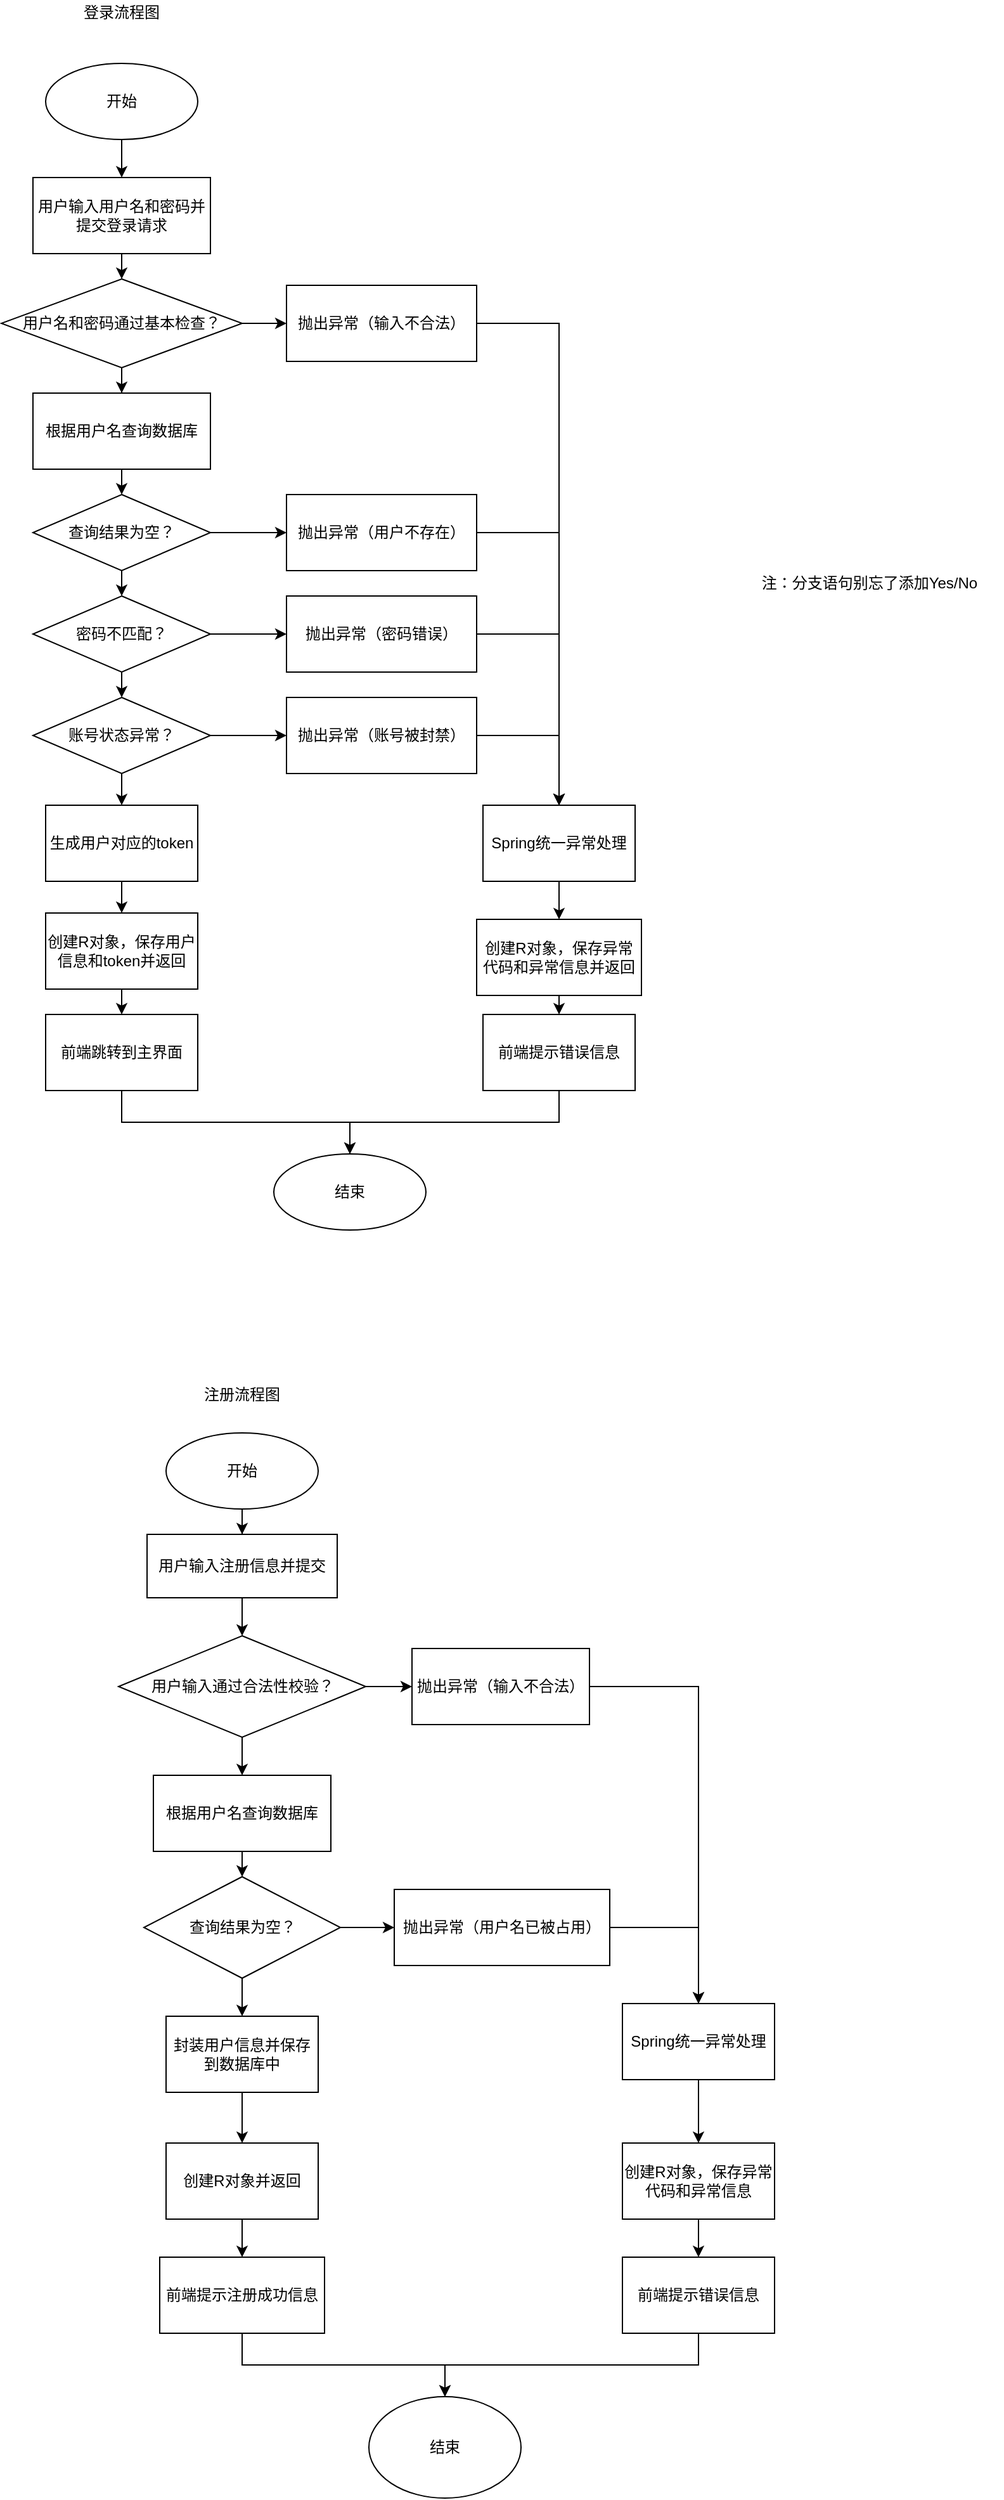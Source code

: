 <mxfile version="14.7.6" type="github" pages="11">
  <diagram id="C5RBs43oDa-KdzZeNtuy" name="登录模块">
    <mxGraphModel dx="1087" dy="1877" grid="1" gridSize="10" guides="1" tooltips="1" connect="1" arrows="1" fold="1" page="1" pageScale="1" pageWidth="827" pageHeight="1169" math="0" shadow="0">
      <root>
        <mxCell id="WIyWlLk6GJQsqaUBKTNV-0" />
        <mxCell id="WIyWlLk6GJQsqaUBKTNV-1" parent="WIyWlLk6GJQsqaUBKTNV-0" />
        <mxCell id="QUI-N5eF8f6HNAPBecna-3" style="edgeStyle=orthogonalEdgeStyle;rounded=0;orthogonalLoop=1;jettySize=auto;html=1;exitX=0.5;exitY=1;exitDx=0;exitDy=0;" parent="WIyWlLk6GJQsqaUBKTNV-1" source="QUI-N5eF8f6HNAPBecna-0" target="QUI-N5eF8f6HNAPBecna-2" edge="1">
          <mxGeometry relative="1" as="geometry" />
        </mxCell>
        <mxCell id="QUI-N5eF8f6HNAPBecna-0" value="开始" style="ellipse;whiteSpace=wrap;html=1;" parent="WIyWlLk6GJQsqaUBKTNV-1" vertex="1">
          <mxGeometry x="55" y="-1050" width="120" height="60" as="geometry" />
        </mxCell>
        <mxCell id="QUI-N5eF8f6HNAPBecna-40" style="edgeStyle=orthogonalEdgeStyle;rounded=0;orthogonalLoop=1;jettySize=auto;html=1;exitX=0.5;exitY=1;exitDx=0;exitDy=0;entryX=0.5;entryY=0;entryDx=0;entryDy=0;" parent="WIyWlLk6GJQsqaUBKTNV-1" source="QUI-N5eF8f6HNAPBecna-2" target="QUI-N5eF8f6HNAPBecna-39" edge="1">
          <mxGeometry relative="1" as="geometry" />
        </mxCell>
        <mxCell id="QUI-N5eF8f6HNAPBecna-2" value="用户输入用户名和密码并提交登录请求" style="rounded=0;whiteSpace=wrap;html=1;" parent="WIyWlLk6GJQsqaUBKTNV-1" vertex="1">
          <mxGeometry x="45" y="-960" width="140" height="60" as="geometry" />
        </mxCell>
        <mxCell id="QUI-N5eF8f6HNAPBecna-43" style="edgeStyle=orthogonalEdgeStyle;rounded=0;orthogonalLoop=1;jettySize=auto;html=1;exitX=1;exitY=0.5;exitDx=0;exitDy=0;" parent="WIyWlLk6GJQsqaUBKTNV-1" source="QUI-N5eF8f6HNAPBecna-4" target="QUI-N5eF8f6HNAPBecna-21" edge="1">
          <mxGeometry relative="1" as="geometry" />
        </mxCell>
        <mxCell id="QUI-N5eF8f6HNAPBecna-4" value="抛出异常（输入不合法）" style="rounded=0;whiteSpace=wrap;html=1;" parent="WIyWlLk6GJQsqaUBKTNV-1" vertex="1">
          <mxGeometry x="245" y="-875" width="150" height="60" as="geometry" />
        </mxCell>
        <mxCell id="QUI-N5eF8f6HNAPBecna-15" style="edgeStyle=orthogonalEdgeStyle;rounded=0;orthogonalLoop=1;jettySize=auto;html=1;exitX=0.5;exitY=1;exitDx=0;exitDy=0;entryX=0.5;entryY=0;entryDx=0;entryDy=0;" parent="WIyWlLk6GJQsqaUBKTNV-1" source="QUI-N5eF8f6HNAPBecna-6" target="QUI-N5eF8f6HNAPBecna-7" edge="1">
          <mxGeometry relative="1" as="geometry" />
        </mxCell>
        <mxCell id="QUI-N5eF8f6HNAPBecna-6" value="根据用户名查询数据库" style="rounded=0;whiteSpace=wrap;html=1;" parent="WIyWlLk6GJQsqaUBKTNV-1" vertex="1">
          <mxGeometry x="45" y="-790" width="140" height="60" as="geometry" />
        </mxCell>
        <mxCell id="QUI-N5eF8f6HNAPBecna-16" style="edgeStyle=orthogonalEdgeStyle;rounded=0;orthogonalLoop=1;jettySize=auto;html=1;exitX=0.5;exitY=1;exitDx=0;exitDy=0;entryX=0.5;entryY=0;entryDx=0;entryDy=0;" parent="WIyWlLk6GJQsqaUBKTNV-1" source="QUI-N5eF8f6HNAPBecna-7" target="QUI-N5eF8f6HNAPBecna-12" edge="1">
          <mxGeometry relative="1" as="geometry" />
        </mxCell>
        <mxCell id="QUI-N5eF8f6HNAPBecna-18" style="edgeStyle=orthogonalEdgeStyle;rounded=0;orthogonalLoop=1;jettySize=auto;html=1;exitX=1;exitY=0.5;exitDx=0;exitDy=0;" parent="WIyWlLk6GJQsqaUBKTNV-1" source="QUI-N5eF8f6HNAPBecna-7" target="QUI-N5eF8f6HNAPBecna-8" edge="1">
          <mxGeometry relative="1" as="geometry" />
        </mxCell>
        <mxCell id="QUI-N5eF8f6HNAPBecna-7" value="查询结果为空？" style="rhombus;whiteSpace=wrap;html=1;" parent="WIyWlLk6GJQsqaUBKTNV-1" vertex="1">
          <mxGeometry x="45" y="-710" width="140" height="60" as="geometry" />
        </mxCell>
        <mxCell id="QUI-N5eF8f6HNAPBecna-28" style="edgeStyle=orthogonalEdgeStyle;rounded=0;orthogonalLoop=1;jettySize=auto;html=1;exitX=1;exitY=0.5;exitDx=0;exitDy=0;" parent="WIyWlLk6GJQsqaUBKTNV-1" source="QUI-N5eF8f6HNAPBecna-8" target="QUI-N5eF8f6HNAPBecna-21" edge="1">
          <mxGeometry relative="1" as="geometry" />
        </mxCell>
        <mxCell id="QUI-N5eF8f6HNAPBecna-8" value="抛出异常（用户不存在）" style="rounded=0;whiteSpace=wrap;html=1;" parent="WIyWlLk6GJQsqaUBKTNV-1" vertex="1">
          <mxGeometry x="245" y="-710" width="150" height="60" as="geometry" />
        </mxCell>
        <mxCell id="QUI-N5eF8f6HNAPBecna-29" style="edgeStyle=orthogonalEdgeStyle;rounded=0;orthogonalLoop=1;jettySize=auto;html=1;exitX=1;exitY=0.5;exitDx=0;exitDy=0;" parent="WIyWlLk6GJQsqaUBKTNV-1" source="QUI-N5eF8f6HNAPBecna-9" target="QUI-N5eF8f6HNAPBecna-21" edge="1">
          <mxGeometry relative="1" as="geometry" />
        </mxCell>
        <mxCell id="QUI-N5eF8f6HNAPBecna-9" value="抛出异常（密码错误）" style="rounded=0;whiteSpace=wrap;html=1;" parent="WIyWlLk6GJQsqaUBKTNV-1" vertex="1">
          <mxGeometry x="245" y="-630" width="150" height="60" as="geometry" />
        </mxCell>
        <mxCell id="QUI-N5eF8f6HNAPBecna-30" style="edgeStyle=orthogonalEdgeStyle;rounded=0;orthogonalLoop=1;jettySize=auto;html=1;exitX=1;exitY=0.5;exitDx=0;exitDy=0;" parent="WIyWlLk6GJQsqaUBKTNV-1" source="QUI-N5eF8f6HNAPBecna-10" target="QUI-N5eF8f6HNAPBecna-21" edge="1">
          <mxGeometry relative="1" as="geometry" />
        </mxCell>
        <mxCell id="QUI-N5eF8f6HNAPBecna-10" value="抛出异常（账号被封禁）" style="rounded=0;whiteSpace=wrap;html=1;" parent="WIyWlLk6GJQsqaUBKTNV-1" vertex="1">
          <mxGeometry x="245" y="-550" width="150" height="60" as="geometry" />
        </mxCell>
        <mxCell id="QUI-N5eF8f6HNAPBecna-17" style="edgeStyle=orthogonalEdgeStyle;rounded=0;orthogonalLoop=1;jettySize=auto;html=1;exitX=0.5;exitY=1;exitDx=0;exitDy=0;entryX=0.5;entryY=0;entryDx=0;entryDy=0;" parent="WIyWlLk6GJQsqaUBKTNV-1" source="QUI-N5eF8f6HNAPBecna-12" target="QUI-N5eF8f6HNAPBecna-14" edge="1">
          <mxGeometry relative="1" as="geometry" />
        </mxCell>
        <mxCell id="QUI-N5eF8f6HNAPBecna-19" style="edgeStyle=orthogonalEdgeStyle;rounded=0;orthogonalLoop=1;jettySize=auto;html=1;exitX=1;exitY=0.5;exitDx=0;exitDy=0;entryX=0;entryY=0.5;entryDx=0;entryDy=0;" parent="WIyWlLk6GJQsqaUBKTNV-1" source="QUI-N5eF8f6HNAPBecna-12" target="QUI-N5eF8f6HNAPBecna-9" edge="1">
          <mxGeometry relative="1" as="geometry" />
        </mxCell>
        <mxCell id="QUI-N5eF8f6HNAPBecna-12" value="密码不匹配？" style="rhombus;whiteSpace=wrap;html=1;" parent="WIyWlLk6GJQsqaUBKTNV-1" vertex="1">
          <mxGeometry x="45" y="-630" width="140" height="60" as="geometry" />
        </mxCell>
        <mxCell id="QUI-N5eF8f6HNAPBecna-20" style="edgeStyle=orthogonalEdgeStyle;rounded=0;orthogonalLoop=1;jettySize=auto;html=1;exitX=1;exitY=0.5;exitDx=0;exitDy=0;entryX=0;entryY=0.5;entryDx=0;entryDy=0;" parent="WIyWlLk6GJQsqaUBKTNV-1" source="QUI-N5eF8f6HNAPBecna-14" target="QUI-N5eF8f6HNAPBecna-10" edge="1">
          <mxGeometry relative="1" as="geometry" />
        </mxCell>
        <mxCell id="QUI-N5eF8f6HNAPBecna-22" style="edgeStyle=orthogonalEdgeStyle;rounded=0;orthogonalLoop=1;jettySize=auto;html=1;exitX=0.5;exitY=1;exitDx=0;exitDy=0;entryX=0.5;entryY=0;entryDx=0;entryDy=0;" parent="WIyWlLk6GJQsqaUBKTNV-1" source="QUI-N5eF8f6HNAPBecna-14" target="QUI-N5eF8f6HNAPBecna-23" edge="1">
          <mxGeometry relative="1" as="geometry">
            <mxPoint x="115" y="-450" as="targetPoint" />
          </mxGeometry>
        </mxCell>
        <mxCell id="QUI-N5eF8f6HNAPBecna-14" value="账号状态异常？" style="rhombus;whiteSpace=wrap;html=1;" parent="WIyWlLk6GJQsqaUBKTNV-1" vertex="1">
          <mxGeometry x="45" y="-550" width="140" height="60" as="geometry" />
        </mxCell>
        <mxCell id="QUI-N5eF8f6HNAPBecna-27" style="edgeStyle=orthogonalEdgeStyle;rounded=0;orthogonalLoop=1;jettySize=auto;html=1;exitX=0.5;exitY=1;exitDx=0;exitDy=0;" parent="WIyWlLk6GJQsqaUBKTNV-1" source="QUI-N5eF8f6HNAPBecna-21" target="QUI-N5eF8f6HNAPBecna-25" edge="1">
          <mxGeometry relative="1" as="geometry" />
        </mxCell>
        <mxCell id="QUI-N5eF8f6HNAPBecna-21" value="Spring统一异常处理" style="rounded=0;whiteSpace=wrap;html=1;" parent="WIyWlLk6GJQsqaUBKTNV-1" vertex="1">
          <mxGeometry x="400" y="-465" width="120" height="60" as="geometry" />
        </mxCell>
        <mxCell id="QUI-N5eF8f6HNAPBecna-26" style="edgeStyle=orthogonalEdgeStyle;rounded=0;orthogonalLoop=1;jettySize=auto;html=1;exitX=0.5;exitY=1;exitDx=0;exitDy=0;entryX=0.5;entryY=0;entryDx=0;entryDy=0;" parent="WIyWlLk6GJQsqaUBKTNV-1" source="QUI-N5eF8f6HNAPBecna-23" target="QUI-N5eF8f6HNAPBecna-24" edge="1">
          <mxGeometry relative="1" as="geometry" />
        </mxCell>
        <mxCell id="QUI-N5eF8f6HNAPBecna-23" value="生成用户对应的token" style="rounded=0;whiteSpace=wrap;html=1;" parent="WIyWlLk6GJQsqaUBKTNV-1" vertex="1">
          <mxGeometry x="55" y="-465" width="120" height="60" as="geometry" />
        </mxCell>
        <mxCell id="QUI-N5eF8f6HNAPBecna-35" style="edgeStyle=orthogonalEdgeStyle;rounded=0;orthogonalLoop=1;jettySize=auto;html=1;exitX=0.5;exitY=1;exitDx=0;exitDy=0;entryX=0.5;entryY=0;entryDx=0;entryDy=0;" parent="WIyWlLk6GJQsqaUBKTNV-1" source="QUI-N5eF8f6HNAPBecna-24" target="QUI-N5eF8f6HNAPBecna-33" edge="1">
          <mxGeometry relative="1" as="geometry" />
        </mxCell>
        <mxCell id="QUI-N5eF8f6HNAPBecna-24" value="创建R对象，保存用户信息和token并返回" style="rounded=0;whiteSpace=wrap;html=1;" parent="WIyWlLk6GJQsqaUBKTNV-1" vertex="1">
          <mxGeometry x="55" y="-380" width="120" height="60" as="geometry" />
        </mxCell>
        <mxCell id="QUI-N5eF8f6HNAPBecna-36" style="edgeStyle=orthogonalEdgeStyle;rounded=0;orthogonalLoop=1;jettySize=auto;html=1;exitX=0.5;exitY=1;exitDx=0;exitDy=0;entryX=0.5;entryY=0;entryDx=0;entryDy=0;" parent="WIyWlLk6GJQsqaUBKTNV-1" source="QUI-N5eF8f6HNAPBecna-25" target="QUI-N5eF8f6HNAPBecna-32" edge="1">
          <mxGeometry relative="1" as="geometry" />
        </mxCell>
        <mxCell id="QUI-N5eF8f6HNAPBecna-25" value="创建R对象，保存异常代码和异常信息并返回" style="rounded=0;whiteSpace=wrap;html=1;" parent="WIyWlLk6GJQsqaUBKTNV-1" vertex="1">
          <mxGeometry x="395" y="-375" width="130" height="60" as="geometry" />
        </mxCell>
        <mxCell id="QUI-N5eF8f6HNAPBecna-31" value="结束" style="ellipse;whiteSpace=wrap;html=1;" parent="WIyWlLk6GJQsqaUBKTNV-1" vertex="1">
          <mxGeometry x="235" y="-190" width="120" height="60" as="geometry" />
        </mxCell>
        <mxCell id="QUI-N5eF8f6HNAPBecna-37" style="edgeStyle=orthogonalEdgeStyle;rounded=0;orthogonalLoop=1;jettySize=auto;html=1;exitX=0.5;exitY=1;exitDx=0;exitDy=0;entryX=0.5;entryY=0;entryDx=0;entryDy=0;" parent="WIyWlLk6GJQsqaUBKTNV-1" source="QUI-N5eF8f6HNAPBecna-32" target="QUI-N5eF8f6HNAPBecna-31" edge="1">
          <mxGeometry relative="1" as="geometry" />
        </mxCell>
        <mxCell id="QUI-N5eF8f6HNAPBecna-32" value="前端提示错误信息" style="rounded=0;whiteSpace=wrap;html=1;" parent="WIyWlLk6GJQsqaUBKTNV-1" vertex="1">
          <mxGeometry x="400" y="-300" width="120" height="60" as="geometry" />
        </mxCell>
        <mxCell id="QUI-N5eF8f6HNAPBecna-38" style="edgeStyle=orthogonalEdgeStyle;rounded=0;orthogonalLoop=1;jettySize=auto;html=1;exitX=0.5;exitY=1;exitDx=0;exitDy=0;entryX=0.5;entryY=0;entryDx=0;entryDy=0;" parent="WIyWlLk6GJQsqaUBKTNV-1" source="QUI-N5eF8f6HNAPBecna-33" target="QUI-N5eF8f6HNAPBecna-31" edge="1">
          <mxGeometry relative="1" as="geometry" />
        </mxCell>
        <mxCell id="QUI-N5eF8f6HNAPBecna-33" value="前端跳转到主界面" style="rounded=0;whiteSpace=wrap;html=1;" parent="WIyWlLk6GJQsqaUBKTNV-1" vertex="1">
          <mxGeometry x="55" y="-300" width="120" height="60" as="geometry" />
        </mxCell>
        <mxCell id="QUI-N5eF8f6HNAPBecna-41" style="edgeStyle=orthogonalEdgeStyle;rounded=0;orthogonalLoop=1;jettySize=auto;html=1;exitX=0.5;exitY=1;exitDx=0;exitDy=0;" parent="WIyWlLk6GJQsqaUBKTNV-1" source="QUI-N5eF8f6HNAPBecna-39" target="QUI-N5eF8f6HNAPBecna-6" edge="1">
          <mxGeometry relative="1" as="geometry" />
        </mxCell>
        <mxCell id="QUI-N5eF8f6HNAPBecna-42" style="edgeStyle=orthogonalEdgeStyle;rounded=0;orthogonalLoop=1;jettySize=auto;html=1;exitX=1;exitY=0.5;exitDx=0;exitDy=0;entryX=0;entryY=0.5;entryDx=0;entryDy=0;" parent="WIyWlLk6GJQsqaUBKTNV-1" source="QUI-N5eF8f6HNAPBecna-39" target="QUI-N5eF8f6HNAPBecna-4" edge="1">
          <mxGeometry relative="1" as="geometry" />
        </mxCell>
        <mxCell id="QUI-N5eF8f6HNAPBecna-39" value="用户名和密码通过基本检查？" style="rhombus;whiteSpace=wrap;html=1;" parent="WIyWlLk6GJQsqaUBKTNV-1" vertex="1">
          <mxGeometry x="20" y="-880" width="190" height="70" as="geometry" />
        </mxCell>
        <mxCell id="CYj3xpCkGJ6x5NtMmiOd-0" value="登录流程图" style="text;html=1;strokeColor=none;fillColor=none;align=center;verticalAlign=middle;whiteSpace=wrap;rounded=0;" parent="WIyWlLk6GJQsqaUBKTNV-1" vertex="1">
          <mxGeometry x="40" y="-1100" width="150" height="20" as="geometry" />
        </mxCell>
        <mxCell id="CYj3xpCkGJ6x5NtMmiOd-1" value="注册流程图" style="text;html=1;strokeColor=none;fillColor=none;align=center;verticalAlign=middle;whiteSpace=wrap;rounded=0;" parent="WIyWlLk6GJQsqaUBKTNV-1" vertex="1">
          <mxGeometry x="90" y="-10" width="240" height="20" as="geometry" />
        </mxCell>
        <mxCell id="Ed5RoH9U2TSiE8j-DBK--11" style="edgeStyle=orthogonalEdgeStyle;rounded=0;orthogonalLoop=1;jettySize=auto;html=1;exitX=0.5;exitY=1;exitDx=0;exitDy=0;" parent="WIyWlLk6GJQsqaUBKTNV-1" source="CYj3xpCkGJ6x5NtMmiOd-2" target="CYj3xpCkGJ6x5NtMmiOd-3" edge="1">
          <mxGeometry relative="1" as="geometry" />
        </mxCell>
        <mxCell id="CYj3xpCkGJ6x5NtMmiOd-2" value="开始" style="ellipse;whiteSpace=wrap;html=1;" parent="WIyWlLk6GJQsqaUBKTNV-1" vertex="1">
          <mxGeometry x="150" y="30" width="120" height="60" as="geometry" />
        </mxCell>
        <mxCell id="CYj3xpCkGJ6x5NtMmiOd-8" style="edgeStyle=orthogonalEdgeStyle;rounded=0;orthogonalLoop=1;jettySize=auto;html=1;exitX=0.5;exitY=1;exitDx=0;exitDy=0;" parent="WIyWlLk6GJQsqaUBKTNV-1" source="CYj3xpCkGJ6x5NtMmiOd-3" target="CYj3xpCkGJ6x5NtMmiOd-5" edge="1">
          <mxGeometry relative="1" as="geometry" />
        </mxCell>
        <mxCell id="CYj3xpCkGJ6x5NtMmiOd-3" value="用户输入注册信息并提交" style="rounded=0;whiteSpace=wrap;html=1;" parent="WIyWlLk6GJQsqaUBKTNV-1" vertex="1">
          <mxGeometry x="135" y="110" width="150" height="50" as="geometry" />
        </mxCell>
        <mxCell id="Ed5RoH9U2TSiE8j-DBK--0" style="edgeStyle=orthogonalEdgeStyle;rounded=0;orthogonalLoop=1;jettySize=auto;html=1;exitX=0.5;exitY=1;exitDx=0;exitDy=0;entryX=0.5;entryY=0;entryDx=0;entryDy=0;" parent="WIyWlLk6GJQsqaUBKTNV-1" source="CYj3xpCkGJ6x5NtMmiOd-4" target="CYj3xpCkGJ6x5NtMmiOd-17" edge="1">
          <mxGeometry relative="1" as="geometry" />
        </mxCell>
        <mxCell id="CYj3xpCkGJ6x5NtMmiOd-4" value="根据用户名查询数据库" style="rounded=0;whiteSpace=wrap;html=1;" parent="WIyWlLk6GJQsqaUBKTNV-1" vertex="1">
          <mxGeometry x="140" y="300" width="140" height="60" as="geometry" />
        </mxCell>
        <mxCell id="CYj3xpCkGJ6x5NtMmiOd-12" style="edgeStyle=orthogonalEdgeStyle;rounded=0;orthogonalLoop=1;jettySize=auto;html=1;exitX=0.5;exitY=1;exitDx=0;exitDy=0;entryX=0.5;entryY=0;entryDx=0;entryDy=0;" parent="WIyWlLk6GJQsqaUBKTNV-1" source="CYj3xpCkGJ6x5NtMmiOd-5" target="CYj3xpCkGJ6x5NtMmiOd-4" edge="1">
          <mxGeometry relative="1" as="geometry" />
        </mxCell>
        <mxCell id="CYj3xpCkGJ6x5NtMmiOd-13" style="edgeStyle=orthogonalEdgeStyle;rounded=0;orthogonalLoop=1;jettySize=auto;html=1;exitX=1;exitY=0.5;exitDx=0;exitDy=0;entryX=0;entryY=0.5;entryDx=0;entryDy=0;" parent="WIyWlLk6GJQsqaUBKTNV-1" source="CYj3xpCkGJ6x5NtMmiOd-5" target="CYj3xpCkGJ6x5NtMmiOd-16" edge="1">
          <mxGeometry relative="1" as="geometry">
            <mxPoint x="410" y="300" as="targetPoint" />
          </mxGeometry>
        </mxCell>
        <mxCell id="CYj3xpCkGJ6x5NtMmiOd-5" value="用户输入通过合法性校验？" style="rhombus;whiteSpace=wrap;html=1;" parent="WIyWlLk6GJQsqaUBKTNV-1" vertex="1">
          <mxGeometry x="112.5" y="190" width="195" height="80" as="geometry" />
        </mxCell>
        <mxCell id="CYj3xpCkGJ6x5NtMmiOd-6" value="注：分支语句别忘了添加Yes/No&lt;br&gt;" style="text;html=1;strokeColor=none;fillColor=none;align=center;verticalAlign=middle;whiteSpace=wrap;rounded=0;" parent="WIyWlLk6GJQsqaUBKTNV-1" vertex="1">
          <mxGeometry x="600" y="-650" width="210" height="20" as="geometry" />
        </mxCell>
        <mxCell id="CYj3xpCkGJ6x5NtMmiOd-14" style="edgeStyle=orthogonalEdgeStyle;rounded=0;orthogonalLoop=1;jettySize=auto;html=1;exitX=0.5;exitY=1;exitDx=0;exitDy=0;" parent="WIyWlLk6GJQsqaUBKTNV-1" source="CYj3xpCkGJ6x5NtMmiOd-9" target="CYj3xpCkGJ6x5NtMmiOd-10" edge="1">
          <mxGeometry relative="1" as="geometry" />
        </mxCell>
        <mxCell id="CYj3xpCkGJ6x5NtMmiOd-9" value="Spring统一异常处理" style="rounded=0;whiteSpace=wrap;html=1;" parent="WIyWlLk6GJQsqaUBKTNV-1" vertex="1">
          <mxGeometry x="510" y="480" width="120" height="60" as="geometry" />
        </mxCell>
        <mxCell id="CYj3xpCkGJ6x5NtMmiOd-15" style="edgeStyle=orthogonalEdgeStyle;rounded=0;orthogonalLoop=1;jettySize=auto;html=1;exitX=0.5;exitY=1;exitDx=0;exitDy=0;entryX=0.5;entryY=0;entryDx=0;entryDy=0;" parent="WIyWlLk6GJQsqaUBKTNV-1" source="CYj3xpCkGJ6x5NtMmiOd-10" target="CYj3xpCkGJ6x5NtMmiOd-11" edge="1">
          <mxGeometry relative="1" as="geometry" />
        </mxCell>
        <mxCell id="CYj3xpCkGJ6x5NtMmiOd-10" value="创建R对象，保存异常代码和异常信息" style="rounded=0;whiteSpace=wrap;html=1;" parent="WIyWlLk6GJQsqaUBKTNV-1" vertex="1">
          <mxGeometry x="510" y="590" width="120" height="60" as="geometry" />
        </mxCell>
        <mxCell id="Ed5RoH9U2TSiE8j-DBK--10" style="edgeStyle=orthogonalEdgeStyle;rounded=0;orthogonalLoop=1;jettySize=auto;html=1;entryX=0.5;entryY=0;entryDx=0;entryDy=0;exitX=0.5;exitY=1;exitDx=0;exitDy=0;" parent="WIyWlLk6GJQsqaUBKTNV-1" source="CYj3xpCkGJ6x5NtMmiOd-11" target="Ed5RoH9U2TSiE8j-DBK--8" edge="1">
          <mxGeometry relative="1" as="geometry" />
        </mxCell>
        <mxCell id="CYj3xpCkGJ6x5NtMmiOd-11" value="前端提示错误信息" style="rounded=0;whiteSpace=wrap;html=1;" parent="WIyWlLk6GJQsqaUBKTNV-1" vertex="1">
          <mxGeometry x="510" y="680" width="120" height="60" as="geometry" />
        </mxCell>
        <mxCell id="Ed5RoH9U2TSiE8j-DBK--2" style="edgeStyle=orthogonalEdgeStyle;rounded=0;orthogonalLoop=1;jettySize=auto;html=1;exitX=1;exitY=0.5;exitDx=0;exitDy=0;" parent="WIyWlLk6GJQsqaUBKTNV-1" source="CYj3xpCkGJ6x5NtMmiOd-16" target="CYj3xpCkGJ6x5NtMmiOd-9" edge="1">
          <mxGeometry relative="1" as="geometry" />
        </mxCell>
        <mxCell id="CYj3xpCkGJ6x5NtMmiOd-16" value="抛出异常（输入不合法）" style="rounded=0;whiteSpace=wrap;html=1;" parent="WIyWlLk6GJQsqaUBKTNV-1" vertex="1">
          <mxGeometry x="344" y="200" width="140" height="60" as="geometry" />
        </mxCell>
        <mxCell id="CYj3xpCkGJ6x5NtMmiOd-20" style="edgeStyle=orthogonalEdgeStyle;rounded=0;orthogonalLoop=1;jettySize=auto;html=1;exitX=0.5;exitY=1;exitDx=0;exitDy=0;" parent="WIyWlLk6GJQsqaUBKTNV-1" source="CYj3xpCkGJ6x5NtMmiOd-17" target="CYj3xpCkGJ6x5NtMmiOd-19" edge="1">
          <mxGeometry relative="1" as="geometry" />
        </mxCell>
        <mxCell id="Ed5RoH9U2TSiE8j-DBK--1" style="edgeStyle=orthogonalEdgeStyle;rounded=0;orthogonalLoop=1;jettySize=auto;html=1;exitX=1;exitY=0.5;exitDx=0;exitDy=0;entryX=0;entryY=0.5;entryDx=0;entryDy=0;" parent="WIyWlLk6GJQsqaUBKTNV-1" source="CYj3xpCkGJ6x5NtMmiOd-17" target="CYj3xpCkGJ6x5NtMmiOd-18" edge="1">
          <mxGeometry relative="1" as="geometry" />
        </mxCell>
        <mxCell id="CYj3xpCkGJ6x5NtMmiOd-17" value="查询结果为空？" style="rhombus;whiteSpace=wrap;html=1;" parent="WIyWlLk6GJQsqaUBKTNV-1" vertex="1">
          <mxGeometry x="132.5" y="380" width="155" height="80" as="geometry" />
        </mxCell>
        <mxCell id="Ed5RoH9U2TSiE8j-DBK--3" style="edgeStyle=orthogonalEdgeStyle;rounded=0;orthogonalLoop=1;jettySize=auto;html=1;exitX=1;exitY=0.5;exitDx=0;exitDy=0;" parent="WIyWlLk6GJQsqaUBKTNV-1" source="CYj3xpCkGJ6x5NtMmiOd-18" target="CYj3xpCkGJ6x5NtMmiOd-9" edge="1">
          <mxGeometry relative="1" as="geometry" />
        </mxCell>
        <mxCell id="CYj3xpCkGJ6x5NtMmiOd-18" value="抛出异常（用户名已被占用）" style="rounded=0;whiteSpace=wrap;html=1;" parent="WIyWlLk6GJQsqaUBKTNV-1" vertex="1">
          <mxGeometry x="330" y="390" width="170" height="60" as="geometry" />
        </mxCell>
        <mxCell id="Ed5RoH9U2TSiE8j-DBK--4" style="edgeStyle=orthogonalEdgeStyle;rounded=0;orthogonalLoop=1;jettySize=auto;html=1;exitX=0.5;exitY=1;exitDx=0;exitDy=0;entryX=0.5;entryY=0;entryDx=0;entryDy=0;" parent="WIyWlLk6GJQsqaUBKTNV-1" source="CYj3xpCkGJ6x5NtMmiOd-19" target="CYj3xpCkGJ6x5NtMmiOd-21" edge="1">
          <mxGeometry relative="1" as="geometry" />
        </mxCell>
        <mxCell id="CYj3xpCkGJ6x5NtMmiOd-19" value="封装用户信息并保存到数据库中" style="rounded=0;whiteSpace=wrap;html=1;" parent="WIyWlLk6GJQsqaUBKTNV-1" vertex="1">
          <mxGeometry x="150" y="490" width="120" height="60" as="geometry" />
        </mxCell>
        <mxCell id="Ed5RoH9U2TSiE8j-DBK--6" style="edgeStyle=orthogonalEdgeStyle;rounded=0;orthogonalLoop=1;jettySize=auto;html=1;exitX=0.5;exitY=1;exitDx=0;exitDy=0;" parent="WIyWlLk6GJQsqaUBKTNV-1" source="CYj3xpCkGJ6x5NtMmiOd-21" target="Ed5RoH9U2TSiE8j-DBK--5" edge="1">
          <mxGeometry relative="1" as="geometry" />
        </mxCell>
        <mxCell id="CYj3xpCkGJ6x5NtMmiOd-21" value="创建R对象并返回" style="rounded=0;whiteSpace=wrap;html=1;" parent="WIyWlLk6GJQsqaUBKTNV-1" vertex="1">
          <mxGeometry x="150" y="590" width="120" height="60" as="geometry" />
        </mxCell>
        <mxCell id="Ed5RoH9U2TSiE8j-DBK--9" style="edgeStyle=orthogonalEdgeStyle;rounded=0;orthogonalLoop=1;jettySize=auto;html=1;exitX=0.5;exitY=1;exitDx=0;exitDy=0;entryX=0.5;entryY=0;entryDx=0;entryDy=0;" parent="WIyWlLk6GJQsqaUBKTNV-1" source="Ed5RoH9U2TSiE8j-DBK--5" target="Ed5RoH9U2TSiE8j-DBK--8" edge="1">
          <mxGeometry relative="1" as="geometry" />
        </mxCell>
        <mxCell id="Ed5RoH9U2TSiE8j-DBK--5" value="前端提示注册成功信息" style="rounded=0;whiteSpace=wrap;html=1;" parent="WIyWlLk6GJQsqaUBKTNV-1" vertex="1">
          <mxGeometry x="145" y="680" width="130" height="60" as="geometry" />
        </mxCell>
        <mxCell id="Ed5RoH9U2TSiE8j-DBK--8" value="结束" style="ellipse;whiteSpace=wrap;html=1;" parent="WIyWlLk6GJQsqaUBKTNV-1" vertex="1">
          <mxGeometry x="310" y="790" width="120" height="80" as="geometry" />
        </mxCell>
      </root>
    </mxGraphModel>
  </diagram>
  <diagram id="9TUjmnjJRPLwhQ4VOklc" name="个人中心模块">
    <mxGraphModel dx="915" dy="715" grid="1" gridSize="10" guides="1" tooltips="1" connect="1" arrows="1" fold="1" page="1" pageScale="1" pageWidth="827" pageHeight="1169" math="0" shadow="0">
      <root>
        <mxCell id="LyaHZk4OQAlE52x0EtRU-0" />
        <mxCell id="LyaHZk4OQAlE52x0EtRU-1" parent="LyaHZk4OQAlE52x0EtRU-0" />
        <mxCell id="trkcU8IwqvhJToGU8ua4-0" value="账号安全绑定流程图" style="text;html=1;strokeColor=none;fillColor=none;align=center;verticalAlign=middle;whiteSpace=wrap;rounded=0;" parent="LyaHZk4OQAlE52x0EtRU-1" vertex="1">
          <mxGeometry x="20" y="50" width="360" height="20" as="geometry" />
        </mxCell>
        <mxCell id="trkcU8IwqvhJToGU8ua4-1" value="上传信息流程图" style="text;html=1;strokeColor=none;fillColor=none;align=center;verticalAlign=middle;whiteSpace=wrap;rounded=0;" parent="LyaHZk4OQAlE52x0EtRU-1" vertex="1">
          <mxGeometry x="655" y="40" width="420" height="20" as="geometry" />
        </mxCell>
        <mxCell id="z3mhBZE7rv9QnHxaGz6A-5" style="edgeStyle=orthogonalEdgeStyle;rounded=0;orthogonalLoop=1;jettySize=auto;html=1;exitX=0.5;exitY=1;exitDx=0;exitDy=0;entryX=0.5;entryY=0;entryDx=0;entryDy=0;" parent="LyaHZk4OQAlE52x0EtRU-1" source="z3mhBZE7rv9QnHxaGz6A-0" target="z3mhBZE7rv9QnHxaGz6A-4" edge="1">
          <mxGeometry relative="1" as="geometry" />
        </mxCell>
        <mxCell id="z3mhBZE7rv9QnHxaGz6A-0" value="开始" style="ellipse;whiteSpace=wrap;html=1;" parent="LyaHZk4OQAlE52x0EtRU-1" vertex="1">
          <mxGeometry x="140" y="80" width="120" height="50" as="geometry" />
        </mxCell>
        <mxCell id="z3mhBZE7rv9QnHxaGz6A-1" value="结束" style="ellipse;whiteSpace=wrap;html=1;" parent="LyaHZk4OQAlE52x0EtRU-1" vertex="1">
          <mxGeometry x="310" y="1100" width="120" height="50" as="geometry" />
        </mxCell>
        <mxCell id="z3mhBZE7rv9QnHxaGz6A-2" value="结束" style="ellipse;whiteSpace=wrap;html=1;" parent="LyaHZk4OQAlE52x0EtRU-1" vertex="1">
          <mxGeometry x="805" y="710" width="120" height="50" as="geometry" />
        </mxCell>
        <mxCell id="z3mhBZE7rv9QnHxaGz6A-54" style="edgeStyle=orthogonalEdgeStyle;rounded=0;orthogonalLoop=1;jettySize=auto;html=1;entryX=0.5;entryY=0;entryDx=0;entryDy=0;" parent="LyaHZk4OQAlE52x0EtRU-1" source="z3mhBZE7rv9QnHxaGz6A-3" target="z3mhBZE7rv9QnHxaGz6A-44" edge="1">
          <mxGeometry relative="1" as="geometry" />
        </mxCell>
        <mxCell id="z3mhBZE7rv9QnHxaGz6A-3" value="开始" style="ellipse;whiteSpace=wrap;html=1;" parent="LyaHZk4OQAlE52x0EtRU-1" vertex="1">
          <mxGeometry x="805" y="80" width="120" height="50" as="geometry" />
        </mxCell>
        <mxCell id="z3mhBZE7rv9QnHxaGz6A-26" style="edgeStyle=orthogonalEdgeStyle;rounded=0;orthogonalLoop=1;jettySize=auto;html=1;exitX=0.5;exitY=1;exitDx=0;exitDy=0;entryX=0.5;entryY=0;entryDx=0;entryDy=0;" parent="LyaHZk4OQAlE52x0EtRU-1" source="z3mhBZE7rv9QnHxaGz6A-4" target="z3mhBZE7rv9QnHxaGz6A-6" edge="1">
          <mxGeometry relative="1" as="geometry" />
        </mxCell>
        <mxCell id="z3mhBZE7rv9QnHxaGz6A-4" value="用户提交认证内容（手机号或邮箱）" style="rounded=0;whiteSpace=wrap;html=1;" parent="LyaHZk4OQAlE52x0EtRU-1" vertex="1">
          <mxGeometry x="140" y="150" width="120" height="60" as="geometry" />
        </mxCell>
        <mxCell id="z3mhBZE7rv9QnHxaGz6A-27" style="edgeStyle=orthogonalEdgeStyle;rounded=0;orthogonalLoop=1;jettySize=auto;html=1;exitX=0.5;exitY=1;exitDx=0;exitDy=0;" parent="LyaHZk4OQAlE52x0EtRU-1" source="z3mhBZE7rv9QnHxaGz6A-6" target="z3mhBZE7rv9QnHxaGz6A-7" edge="1">
          <mxGeometry relative="1" as="geometry" />
        </mxCell>
        <mxCell id="z3mhBZE7rv9QnHxaGz6A-6" value="生成验证码并保存认证信息" style="rounded=0;whiteSpace=wrap;html=1;" parent="LyaHZk4OQAlE52x0EtRU-1" vertex="1">
          <mxGeometry x="120" y="230" width="160" height="60" as="geometry" />
        </mxCell>
        <mxCell id="z3mhBZE7rv9QnHxaGz6A-28" style="edgeStyle=orthogonalEdgeStyle;rounded=0;orthogonalLoop=1;jettySize=auto;html=1;exitX=0.5;exitY=1;exitDx=0;exitDy=0;" parent="LyaHZk4OQAlE52x0EtRU-1" source="z3mhBZE7rv9QnHxaGz6A-7" target="z3mhBZE7rv9QnHxaGz6A-8" edge="1">
          <mxGeometry relative="1" as="geometry" />
        </mxCell>
        <mxCell id="z3mhBZE7rv9QnHxaGz6A-7" value="发送验证码" style="rounded=0;whiteSpace=wrap;html=1;" parent="LyaHZk4OQAlE52x0EtRU-1" vertex="1">
          <mxGeometry x="140" y="310" width="120" height="60" as="geometry" />
        </mxCell>
        <mxCell id="z3mhBZE7rv9QnHxaGz6A-29" style="edgeStyle=orthogonalEdgeStyle;rounded=0;orthogonalLoop=1;jettySize=auto;html=1;exitX=0.5;exitY=1;exitDx=0;exitDy=0;" parent="LyaHZk4OQAlE52x0EtRU-1" source="z3mhBZE7rv9QnHxaGz6A-8" target="z3mhBZE7rv9QnHxaGz6A-9" edge="1">
          <mxGeometry relative="1" as="geometry" />
        </mxCell>
        <mxCell id="z3mhBZE7rv9QnHxaGz6A-8" value="用户填写验证码并提交所有认证信息" style="rounded=0;whiteSpace=wrap;html=1;" parent="LyaHZk4OQAlE52x0EtRU-1" vertex="1">
          <mxGeometry x="140" y="390" width="120" height="60" as="geometry" />
        </mxCell>
        <mxCell id="z3mhBZE7rv9QnHxaGz6A-30" style="edgeStyle=orthogonalEdgeStyle;rounded=0;orthogonalLoop=1;jettySize=auto;html=1;exitX=0.5;exitY=1;exitDx=0;exitDy=0;" parent="LyaHZk4OQAlE52x0EtRU-1" source="z3mhBZE7rv9QnHxaGz6A-9" target="z3mhBZE7rv9QnHxaGz6A-11" edge="1">
          <mxGeometry relative="1" as="geometry" />
        </mxCell>
        <mxCell id="z3mhBZE7rv9QnHxaGz6A-9" value="根据认证类型和用户查询数据库" style="rounded=0;whiteSpace=wrap;html=1;" parent="LyaHZk4OQAlE52x0EtRU-1" vertex="1">
          <mxGeometry x="140" y="470" width="120" height="60" as="geometry" />
        </mxCell>
        <mxCell id="z3mhBZE7rv9QnHxaGz6A-23" style="edgeStyle=orthogonalEdgeStyle;rounded=0;orthogonalLoop=1;jettySize=auto;html=1;exitX=1;exitY=0.5;exitDx=0;exitDy=0;" parent="LyaHZk4OQAlE52x0EtRU-1" source="z3mhBZE7rv9QnHxaGz6A-10" target="z3mhBZE7rv9QnHxaGz6A-12" edge="1">
          <mxGeometry relative="1" as="geometry" />
        </mxCell>
        <mxCell id="z3mhBZE7rv9QnHxaGz6A-10" value="抛出异常（认证内容不存在）" style="rounded=0;whiteSpace=wrap;html=1;" parent="LyaHZk4OQAlE52x0EtRU-1" vertex="1">
          <mxGeometry x="340" y="555" width="120" height="60" as="geometry" />
        </mxCell>
        <mxCell id="z3mhBZE7rv9QnHxaGz6A-18" style="edgeStyle=orthogonalEdgeStyle;rounded=0;orthogonalLoop=1;jettySize=auto;html=1;exitX=1;exitY=0.5;exitDx=0;exitDy=0;" parent="LyaHZk4OQAlE52x0EtRU-1" source="z3mhBZE7rv9QnHxaGz6A-11" target="z3mhBZE7rv9QnHxaGz6A-10" edge="1">
          <mxGeometry relative="1" as="geometry" />
        </mxCell>
        <mxCell id="z3mhBZE7rv9QnHxaGz6A-31" style="edgeStyle=orthogonalEdgeStyle;rounded=0;orthogonalLoop=1;jettySize=auto;html=1;exitX=0.5;exitY=1;exitDx=0;exitDy=0;" parent="LyaHZk4OQAlE52x0EtRU-1" source="z3mhBZE7rv9QnHxaGz6A-11" target="z3mhBZE7rv9QnHxaGz6A-15" edge="1">
          <mxGeometry relative="1" as="geometry" />
        </mxCell>
        <mxCell id="z3mhBZE7rv9QnHxaGz6A-11" value="查询结果为空？" style="rhombus;whiteSpace=wrap;html=1;" parent="LyaHZk4OQAlE52x0EtRU-1" vertex="1">
          <mxGeometry x="110" y="545" width="180" height="80" as="geometry" />
        </mxCell>
        <mxCell id="z3mhBZE7rv9QnHxaGz6A-40" style="edgeStyle=orthogonalEdgeStyle;rounded=0;orthogonalLoop=1;jettySize=auto;html=1;exitX=0.5;exitY=1;exitDx=0;exitDy=0;" parent="LyaHZk4OQAlE52x0EtRU-1" source="z3mhBZE7rv9QnHxaGz6A-12" target="z3mhBZE7rv9QnHxaGz6A-35" edge="1">
          <mxGeometry relative="1" as="geometry" />
        </mxCell>
        <mxCell id="z3mhBZE7rv9QnHxaGz6A-12" value="Spring统一异常处理" style="rounded=0;whiteSpace=wrap;html=1;" parent="LyaHZk4OQAlE52x0EtRU-1" vertex="1">
          <mxGeometry x="490" y="840" width="120" height="60" as="geometry" />
        </mxCell>
        <mxCell id="z3mhBZE7rv9QnHxaGz6A-24" style="edgeStyle=orthogonalEdgeStyle;rounded=0;orthogonalLoop=1;jettySize=auto;html=1;exitX=1;exitY=0.5;exitDx=0;exitDy=0;" parent="LyaHZk4OQAlE52x0EtRU-1" source="z3mhBZE7rv9QnHxaGz6A-13" target="z3mhBZE7rv9QnHxaGz6A-12" edge="1">
          <mxGeometry relative="1" as="geometry" />
        </mxCell>
        <mxCell id="z3mhBZE7rv9QnHxaGz6A-13" value="抛出异常（验证码错误）" style="rounded=0;whiteSpace=wrap;html=1;" parent="LyaHZk4OQAlE52x0EtRU-1" vertex="1">
          <mxGeometry x="340" y="650" width="120" height="60" as="geometry" />
        </mxCell>
        <mxCell id="z3mhBZE7rv9QnHxaGz6A-19" style="edgeStyle=orthogonalEdgeStyle;rounded=0;orthogonalLoop=1;jettySize=auto;html=1;exitX=1;exitY=0.5;exitDx=0;exitDy=0;entryX=0;entryY=0.5;entryDx=0;entryDy=0;" parent="LyaHZk4OQAlE52x0EtRU-1" source="z3mhBZE7rv9QnHxaGz6A-15" target="z3mhBZE7rv9QnHxaGz6A-13" edge="1">
          <mxGeometry relative="1" as="geometry" />
        </mxCell>
        <mxCell id="z3mhBZE7rv9QnHxaGz6A-32" style="edgeStyle=orthogonalEdgeStyle;rounded=0;orthogonalLoop=1;jettySize=auto;html=1;exitX=0.5;exitY=1;exitDx=0;exitDy=0;entryX=0.5;entryY=0;entryDx=0;entryDy=0;" parent="LyaHZk4OQAlE52x0EtRU-1" source="z3mhBZE7rv9QnHxaGz6A-15" target="z3mhBZE7rv9QnHxaGz6A-17" edge="1">
          <mxGeometry relative="1" as="geometry" />
        </mxCell>
        <mxCell id="z3mhBZE7rv9QnHxaGz6A-15" value="验证码匹配？" style="rhombus;whiteSpace=wrap;html=1;" parent="LyaHZk4OQAlE52x0EtRU-1" vertex="1">
          <mxGeometry x="110" y="640" width="180" height="80" as="geometry" />
        </mxCell>
        <mxCell id="z3mhBZE7rv9QnHxaGz6A-21" style="edgeStyle=orthogonalEdgeStyle;rounded=0;orthogonalLoop=1;jettySize=auto;html=1;exitX=1;exitY=0.5;exitDx=0;exitDy=0;" parent="LyaHZk4OQAlE52x0EtRU-1" source="z3mhBZE7rv9QnHxaGz6A-17" target="z3mhBZE7rv9QnHxaGz6A-20" edge="1">
          <mxGeometry relative="1" as="geometry" />
        </mxCell>
        <mxCell id="z3mhBZE7rv9QnHxaGz6A-33" style="edgeStyle=orthogonalEdgeStyle;rounded=0;orthogonalLoop=1;jettySize=auto;html=1;exitX=0.5;exitY=1;exitDx=0;exitDy=0;" parent="LyaHZk4OQAlE52x0EtRU-1" source="z3mhBZE7rv9QnHxaGz6A-17" target="z3mhBZE7rv9QnHxaGz6A-22" edge="1">
          <mxGeometry relative="1" as="geometry" />
        </mxCell>
        <mxCell id="z3mhBZE7rv9QnHxaGz6A-17" value="验证码过期？" style="rhombus;whiteSpace=wrap;html=1;" parent="LyaHZk4OQAlE52x0EtRU-1" vertex="1">
          <mxGeometry x="110" y="740" width="180" height="80" as="geometry" />
        </mxCell>
        <mxCell id="z3mhBZE7rv9QnHxaGz6A-25" style="edgeStyle=orthogonalEdgeStyle;rounded=0;orthogonalLoop=1;jettySize=auto;html=1;exitX=1;exitY=0.5;exitDx=0;exitDy=0;" parent="LyaHZk4OQAlE52x0EtRU-1" source="z3mhBZE7rv9QnHxaGz6A-20" target="z3mhBZE7rv9QnHxaGz6A-12" edge="1">
          <mxGeometry relative="1" as="geometry" />
        </mxCell>
        <mxCell id="z3mhBZE7rv9QnHxaGz6A-20" value="抛出异常（验证码已过期）" style="rounded=0;whiteSpace=wrap;html=1;" parent="LyaHZk4OQAlE52x0EtRU-1" vertex="1">
          <mxGeometry x="340" y="750" width="120" height="60" as="geometry" />
        </mxCell>
        <mxCell id="z3mhBZE7rv9QnHxaGz6A-38" style="edgeStyle=orthogonalEdgeStyle;rounded=0;orthogonalLoop=1;jettySize=auto;html=1;exitX=0.5;exitY=1;exitDx=0;exitDy=0;entryX=0.5;entryY=0;entryDx=0;entryDy=0;" parent="LyaHZk4OQAlE52x0EtRU-1" source="z3mhBZE7rv9QnHxaGz6A-22" target="z3mhBZE7rv9QnHxaGz6A-34" edge="1">
          <mxGeometry relative="1" as="geometry" />
        </mxCell>
        <mxCell id="z3mhBZE7rv9QnHxaGz6A-22" value="将数据库中的验证码清空" style="rounded=0;whiteSpace=wrap;html=1;" parent="LyaHZk4OQAlE52x0EtRU-1" vertex="1">
          <mxGeometry x="130" y="840" width="140" height="60" as="geometry" />
        </mxCell>
        <mxCell id="z3mhBZE7rv9QnHxaGz6A-39" style="edgeStyle=orthogonalEdgeStyle;rounded=0;orthogonalLoop=1;jettySize=auto;html=1;exitX=0.5;exitY=1;exitDx=0;exitDy=0;" parent="LyaHZk4OQAlE52x0EtRU-1" source="z3mhBZE7rv9QnHxaGz6A-34" target="z3mhBZE7rv9QnHxaGz6A-36" edge="1">
          <mxGeometry relative="1" as="geometry" />
        </mxCell>
        <mxCell id="z3mhBZE7rv9QnHxaGz6A-34" value="创建R对象并返回" style="rounded=0;whiteSpace=wrap;html=1;" parent="LyaHZk4OQAlE52x0EtRU-1" vertex="1">
          <mxGeometry x="140" y="920" width="120" height="60" as="geometry" />
        </mxCell>
        <mxCell id="z3mhBZE7rv9QnHxaGz6A-41" style="edgeStyle=orthogonalEdgeStyle;rounded=0;orthogonalLoop=1;jettySize=auto;html=1;exitX=0.5;exitY=1;exitDx=0;exitDy=0;" parent="LyaHZk4OQAlE52x0EtRU-1" source="z3mhBZE7rv9QnHxaGz6A-35" target="z3mhBZE7rv9QnHxaGz6A-37" edge="1">
          <mxGeometry relative="1" as="geometry" />
        </mxCell>
        <mxCell id="z3mhBZE7rv9QnHxaGz6A-35" value="创建R对象保存错误信息并返回" style="rounded=0;whiteSpace=wrap;html=1;" parent="LyaHZk4OQAlE52x0EtRU-1" vertex="1">
          <mxGeometry x="490" y="920" width="120" height="60" as="geometry" />
        </mxCell>
        <mxCell id="z3mhBZE7rv9QnHxaGz6A-42" style="edgeStyle=orthogonalEdgeStyle;rounded=0;orthogonalLoop=1;jettySize=auto;html=1;exitX=0.5;exitY=1;exitDx=0;exitDy=0;" parent="LyaHZk4OQAlE52x0EtRU-1" source="z3mhBZE7rv9QnHxaGz6A-36" target="z3mhBZE7rv9QnHxaGz6A-1" edge="1">
          <mxGeometry relative="1" as="geometry" />
        </mxCell>
        <mxCell id="z3mhBZE7rv9QnHxaGz6A-36" value="提示操作成功" style="rounded=0;whiteSpace=wrap;html=1;" parent="LyaHZk4OQAlE52x0EtRU-1" vertex="1">
          <mxGeometry x="140" y="1000" width="120" height="60" as="geometry" />
        </mxCell>
        <mxCell id="z3mhBZE7rv9QnHxaGz6A-43" style="edgeStyle=orthogonalEdgeStyle;rounded=0;orthogonalLoop=1;jettySize=auto;html=1;exitX=0.5;exitY=1;exitDx=0;exitDy=0;" parent="LyaHZk4OQAlE52x0EtRU-1" source="z3mhBZE7rv9QnHxaGz6A-37" edge="1">
          <mxGeometry relative="1" as="geometry">
            <mxPoint x="370" y="1100.0" as="targetPoint" />
          </mxGeometry>
        </mxCell>
        <mxCell id="z3mhBZE7rv9QnHxaGz6A-37" value="提示错误信息" style="rounded=0;whiteSpace=wrap;html=1;" parent="LyaHZk4OQAlE52x0EtRU-1" vertex="1">
          <mxGeometry x="490" y="1000" width="120" height="60" as="geometry" />
        </mxCell>
        <mxCell id="z3mhBZE7rv9QnHxaGz6A-55" style="edgeStyle=orthogonalEdgeStyle;rounded=0;orthogonalLoop=1;jettySize=auto;html=1;exitX=0.5;exitY=1;exitDx=0;exitDy=0;entryX=0.5;entryY=0;entryDx=0;entryDy=0;" parent="LyaHZk4OQAlE52x0EtRU-1" source="z3mhBZE7rv9QnHxaGz6A-44" target="z3mhBZE7rv9QnHxaGz6A-45" edge="1">
          <mxGeometry relative="1" as="geometry" />
        </mxCell>
        <mxCell id="z3mhBZE7rv9QnHxaGz6A-44" value="用户进入上传信息界面" style="rounded=0;whiteSpace=wrap;html=1;" parent="LyaHZk4OQAlE52x0EtRU-1" vertex="1">
          <mxGeometry x="795" y="150" width="140" height="40" as="geometry" />
        </mxCell>
        <mxCell id="z3mhBZE7rv9QnHxaGz6A-56" style="edgeStyle=orthogonalEdgeStyle;rounded=0;orthogonalLoop=1;jettySize=auto;html=1;exitX=0.5;exitY=1;exitDx=0;exitDy=0;entryX=0.5;entryY=0;entryDx=0;entryDy=0;" parent="LyaHZk4OQAlE52x0EtRU-1" source="z3mhBZE7rv9QnHxaGz6A-45" target="z3mhBZE7rv9QnHxaGz6A-46" edge="1">
          <mxGeometry relative="1" as="geometry" />
        </mxCell>
        <mxCell id="z3mhBZE7rv9QnHxaGz6A-45" value="从数据库中获取所有的信息种类并返回" style="rounded=0;whiteSpace=wrap;html=1;" parent="LyaHZk4OQAlE52x0EtRU-1" vertex="1">
          <mxGeometry x="795" y="210" width="140" height="50" as="geometry" />
        </mxCell>
        <mxCell id="z3mhBZE7rv9QnHxaGz6A-57" style="edgeStyle=orthogonalEdgeStyle;rounded=0;orthogonalLoop=1;jettySize=auto;html=1;exitX=0.5;exitY=1;exitDx=0;exitDy=0;entryX=0.5;entryY=0;entryDx=0;entryDy=0;" parent="LyaHZk4OQAlE52x0EtRU-1" source="z3mhBZE7rv9QnHxaGz6A-46" target="z3mhBZE7rv9QnHxaGz6A-47" edge="1">
          <mxGeometry relative="1" as="geometry" />
        </mxCell>
        <mxCell id="z3mhBZE7rv9QnHxaGz6A-46" value="用户选择一个信息种类" style="rounded=0;whiteSpace=wrap;html=1;" parent="LyaHZk4OQAlE52x0EtRU-1" vertex="1">
          <mxGeometry x="795" y="280" width="140" height="40" as="geometry" />
        </mxCell>
        <mxCell id="z3mhBZE7rv9QnHxaGz6A-58" style="edgeStyle=orthogonalEdgeStyle;rounded=0;orthogonalLoop=1;jettySize=auto;html=1;exitX=0.5;exitY=1;exitDx=0;exitDy=0;entryX=0.5;entryY=0;entryDx=0;entryDy=0;" parent="LyaHZk4OQAlE52x0EtRU-1" source="z3mhBZE7rv9QnHxaGz6A-47" target="z3mhBZE7rv9QnHxaGz6A-48" edge="1">
          <mxGeometry relative="1" as="geometry" />
        </mxCell>
        <mxCell id="z3mhBZE7rv9QnHxaGz6A-47" value="从数据库中获取该信息种类的所有属性信息并返回" style="rounded=0;whiteSpace=wrap;html=1;" parent="LyaHZk4OQAlE52x0EtRU-1" vertex="1">
          <mxGeometry x="795" y="340" width="140" height="50" as="geometry" />
        </mxCell>
        <mxCell id="z3mhBZE7rv9QnHxaGz6A-59" style="edgeStyle=orthogonalEdgeStyle;rounded=0;orthogonalLoop=1;jettySize=auto;html=1;exitX=0.5;exitY=1;exitDx=0;exitDy=0;entryX=0.5;entryY=0;entryDx=0;entryDy=0;" parent="LyaHZk4OQAlE52x0EtRU-1" source="z3mhBZE7rv9QnHxaGz6A-48" target="z3mhBZE7rv9QnHxaGz6A-49" edge="1">
          <mxGeometry relative="1" as="geometry" />
        </mxCell>
        <mxCell id="z3mhBZE7rv9QnHxaGz6A-48" value="用户填写信息属性" style="rounded=0;whiteSpace=wrap;html=1;" parent="LyaHZk4OQAlE52x0EtRU-1" vertex="1">
          <mxGeometry x="795" y="410" width="140" height="40" as="geometry" />
        </mxCell>
        <mxCell id="z3mhBZE7rv9QnHxaGz6A-60" style="edgeStyle=orthogonalEdgeStyle;rounded=0;orthogonalLoop=1;jettySize=auto;html=1;exitX=0.5;exitY=1;exitDx=0;exitDy=0;entryX=0.5;entryY=0;entryDx=0;entryDy=0;" parent="LyaHZk4OQAlE52x0EtRU-1" source="z3mhBZE7rv9QnHxaGz6A-49" target="z3mhBZE7rv9QnHxaGz6A-50" edge="1">
          <mxGeometry relative="1" as="geometry" />
        </mxCell>
        <mxCell id="z3mhBZE7rv9QnHxaGz6A-49" value="用户预览信息" style="rounded=0;whiteSpace=wrap;html=1;" parent="LyaHZk4OQAlE52x0EtRU-1" vertex="1">
          <mxGeometry x="795" y="470" width="140" height="40" as="geometry" />
        </mxCell>
        <mxCell id="z3mhBZE7rv9QnHxaGz6A-61" style="edgeStyle=orthogonalEdgeStyle;rounded=0;orthogonalLoop=1;jettySize=auto;html=1;exitX=0.5;exitY=1;exitDx=0;exitDy=0;entryX=0.5;entryY=0;entryDx=0;entryDy=0;" parent="LyaHZk4OQAlE52x0EtRU-1" source="z3mhBZE7rv9QnHxaGz6A-50" target="z3mhBZE7rv9QnHxaGz6A-51" edge="1">
          <mxGeometry relative="1" as="geometry" />
        </mxCell>
        <mxCell id="z3mhBZE7rv9QnHxaGz6A-50" value="用户提交信息" style="rounded=0;whiteSpace=wrap;html=1;" parent="LyaHZk4OQAlE52x0EtRU-1" vertex="1">
          <mxGeometry x="795" y="530" width="140" height="40" as="geometry" />
        </mxCell>
        <mxCell id="z3mhBZE7rv9QnHxaGz6A-62" style="edgeStyle=orthogonalEdgeStyle;rounded=0;orthogonalLoop=1;jettySize=auto;html=1;exitX=0.5;exitY=1;exitDx=0;exitDy=0;entryX=0.5;entryY=0;entryDx=0;entryDy=0;" parent="LyaHZk4OQAlE52x0EtRU-1" source="z3mhBZE7rv9QnHxaGz6A-51" target="z3mhBZE7rv9QnHxaGz6A-52" edge="1">
          <mxGeometry relative="1" as="geometry" />
        </mxCell>
        <mxCell id="z3mhBZE7rv9QnHxaGz6A-51" value="保存信息内容到数据库" style="rounded=0;whiteSpace=wrap;html=1;" parent="LyaHZk4OQAlE52x0EtRU-1" vertex="1">
          <mxGeometry x="795" y="590" width="140" height="40" as="geometry" />
        </mxCell>
        <mxCell id="z3mhBZE7rv9QnHxaGz6A-63" style="edgeStyle=orthogonalEdgeStyle;rounded=0;orthogonalLoop=1;jettySize=auto;html=1;exitX=0.5;exitY=1;exitDx=0;exitDy=0;entryX=0.5;entryY=0;entryDx=0;entryDy=0;" parent="LyaHZk4OQAlE52x0EtRU-1" source="z3mhBZE7rv9QnHxaGz6A-52" target="z3mhBZE7rv9QnHxaGz6A-2" edge="1">
          <mxGeometry relative="1" as="geometry" />
        </mxCell>
        <mxCell id="z3mhBZE7rv9QnHxaGz6A-52" value="提示信息上传成功，等待审核" style="rounded=0;whiteSpace=wrap;html=1;" parent="LyaHZk4OQAlE52x0EtRU-1" vertex="1">
          <mxGeometry x="795" y="650" width="140" height="40" as="geometry" />
        </mxCell>
      </root>
    </mxGraphModel>
  </diagram>
  <diagram id="4hbYNosDZ7DyEQYO4L3G" name="对话模块">
    <mxGraphModel dx="1185" dy="639" grid="1" gridSize="10" guides="1" tooltips="1" connect="1" arrows="1" fold="1" page="1" pageScale="1" pageWidth="827" pageHeight="1169" math="0" shadow="0">
      <root>
        <mxCell id="qwR5NAKMYbsLHhubo7CO-0" />
        <mxCell id="qwR5NAKMYbsLHhubo7CO-1" parent="qwR5NAKMYbsLHhubo7CO-0" />
        <mxCell id="qwR5NAKMYbsLHhubo7CO-13" style="edgeStyle=orthogonalEdgeStyle;rounded=0;orthogonalLoop=1;jettySize=auto;html=1;exitX=0.5;exitY=1;exitDx=0;exitDy=0;" edge="1" parent="qwR5NAKMYbsLHhubo7CO-1" source="qwR5NAKMYbsLHhubo7CO-2" target="qwR5NAKMYbsLHhubo7CO-4">
          <mxGeometry relative="1" as="geometry" />
        </mxCell>
        <mxCell id="qwR5NAKMYbsLHhubo7CO-2" value="开始" style="ellipse;whiteSpace=wrap;html=1;" vertex="1" parent="qwR5NAKMYbsLHhubo7CO-1">
          <mxGeometry x="86.25" y="40" width="120" height="60" as="geometry" />
        </mxCell>
        <mxCell id="qwR5NAKMYbsLHhubo7CO-3" value="结束" style="ellipse;whiteSpace=wrap;html=1;" vertex="1" parent="qwR5NAKMYbsLHhubo7CO-1">
          <mxGeometry x="86.25" y="950" width="120" height="60" as="geometry" />
        </mxCell>
        <mxCell id="qwR5NAKMYbsLHhubo7CO-14" style="edgeStyle=orthogonalEdgeStyle;rounded=0;orthogonalLoop=1;jettySize=auto;html=1;exitX=0.5;exitY=1;exitDx=0;exitDy=0;" edge="1" parent="qwR5NAKMYbsLHhubo7CO-1" source="qwR5NAKMYbsLHhubo7CO-4" target="qwR5NAKMYbsLHhubo7CO-11">
          <mxGeometry relative="1" as="geometry" />
        </mxCell>
        <mxCell id="qwR5NAKMYbsLHhubo7CO-4" value="用户进入对话界面&lt;br&gt;发送请求" style="rounded=0;whiteSpace=wrap;html=1;" vertex="1" parent="qwR5NAKMYbsLHhubo7CO-1">
          <mxGeometry x="86.25" y="130" width="120" height="60" as="geometry" />
        </mxCell>
        <mxCell id="qwR5NAKMYbsLHhubo7CO-16" style="edgeStyle=orthogonalEdgeStyle;rounded=0;orthogonalLoop=1;jettySize=auto;html=1;exitX=0.5;exitY=1;exitDx=0;exitDy=0;entryX=0.5;entryY=0;entryDx=0;entryDy=0;" edge="1" parent="qwR5NAKMYbsLHhubo7CO-1" source="qwR5NAKMYbsLHhubo7CO-5" target="qwR5NAKMYbsLHhubo7CO-7">
          <mxGeometry relative="1" as="geometry" />
        </mxCell>
        <mxCell id="qwR5NAKMYbsLHhubo7CO-5" value="用户选择一个对话关系&lt;br&gt;发送请求" style="rounded=0;whiteSpace=wrap;html=1;" vertex="1" parent="qwR5NAKMYbsLHhubo7CO-1">
          <mxGeometry x="81.25" y="400" width="130" height="50" as="geometry" />
        </mxCell>
        <mxCell id="qwR5NAKMYbsLHhubo7CO-15" style="edgeStyle=orthogonalEdgeStyle;rounded=0;orthogonalLoop=1;jettySize=auto;html=1;exitX=0.5;exitY=1;exitDx=0;exitDy=0;" edge="1" parent="qwR5NAKMYbsLHhubo7CO-1" source="qwR5NAKMYbsLHhubo7CO-6" target="qwR5NAKMYbsLHhubo7CO-5">
          <mxGeometry relative="1" as="geometry" />
        </mxCell>
        <mxCell id="qwR5NAKMYbsLHhubo7CO-6" value="后端分页查询对话关系信息并返回" style="rounded=0;whiteSpace=wrap;html=1;" vertex="1" parent="qwR5NAKMYbsLHhubo7CO-1">
          <mxGeometry x="86.25" y="310" width="120" height="60" as="geometry" />
        </mxCell>
        <mxCell id="qwR5NAKMYbsLHhubo7CO-18" style="edgeStyle=orthogonalEdgeStyle;rounded=0;orthogonalLoop=1;jettySize=auto;html=1;exitX=0.5;exitY=1;exitDx=0;exitDy=0;entryX=0.5;entryY=0;entryDx=0;entryDy=0;" edge="1" parent="qwR5NAKMYbsLHhubo7CO-1" source="qwR5NAKMYbsLHhubo7CO-7" target="qwR5NAKMYbsLHhubo7CO-8">
          <mxGeometry relative="1" as="geometry" />
        </mxCell>
        <mxCell id="qwR5NAKMYbsLHhubo7CO-7" value="后端分页查询对话信息并返回" style="rounded=0;whiteSpace=wrap;html=1;" vertex="1" parent="qwR5NAKMYbsLHhubo7CO-1">
          <mxGeometry x="80" y="470" width="132.5" height="60" as="geometry" />
        </mxCell>
        <mxCell id="qwR5NAKMYbsLHhubo7CO-17" style="edgeStyle=orthogonalEdgeStyle;rounded=0;orthogonalLoop=1;jettySize=auto;html=1;exitX=0.5;exitY=1;exitDx=0;exitDy=0;" edge="1" parent="qwR5NAKMYbsLHhubo7CO-1" source="qwR5NAKMYbsLHhubo7CO-8" target="qwR5NAKMYbsLHhubo7CO-9">
          <mxGeometry relative="1" as="geometry" />
        </mxCell>
        <mxCell id="qwR5NAKMYbsLHhubo7CO-8" value="用户输入信息并发送" style="rounded=0;whiteSpace=wrap;html=1;" vertex="1" parent="qwR5NAKMYbsLHhubo7CO-1">
          <mxGeometry x="86.25" y="554.5" width="120" height="60" as="geometry" />
        </mxCell>
        <mxCell id="qwR5NAKMYbsLHhubo7CO-19" style="edgeStyle=orthogonalEdgeStyle;rounded=0;orthogonalLoop=1;jettySize=auto;html=1;exitX=0.5;exitY=1;exitDx=0;exitDy=0;" edge="1" parent="qwR5NAKMYbsLHhubo7CO-1" source="qwR5NAKMYbsLHhubo7CO-9" target="qwR5NAKMYbsLHhubo7CO-10">
          <mxGeometry relative="1" as="geometry" />
        </mxCell>
        <mxCell id="qwR5NAKMYbsLHhubo7CO-22" style="edgeStyle=orthogonalEdgeStyle;rounded=0;orthogonalLoop=1;jettySize=auto;html=1;exitX=1;exitY=0.5;exitDx=0;exitDy=0;entryX=0.5;entryY=0;entryDx=0;entryDy=0;" edge="1" parent="qwR5NAKMYbsLHhubo7CO-1" source="qwR5NAKMYbsLHhubo7CO-9" target="qwR5NAKMYbsLHhubo7CO-3">
          <mxGeometry relative="1" as="geometry">
            <mxPoint x="126.25" y="940" as="targetPoint" />
            <Array as="points">
              <mxPoint x="240" y="670" />
              <mxPoint x="240" y="900" />
              <mxPoint x="146" y="900" />
            </Array>
          </mxGeometry>
        </mxCell>
        <mxCell id="qwR5NAKMYbsLHhubo7CO-9" value="后端接收信息并封装保存到数据库中" style="rounded=0;whiteSpace=wrap;html=1;" vertex="1" parent="qwR5NAKMYbsLHhubo7CO-1">
          <mxGeometry x="86.25" y="640" width="120" height="60" as="geometry" />
        </mxCell>
        <mxCell id="qwR5NAKMYbsLHhubo7CO-20" style="edgeStyle=orthogonalEdgeStyle;rounded=0;orthogonalLoop=1;jettySize=auto;html=1;exitX=0.5;exitY=1;exitDx=0;exitDy=0;entryX=0.5;entryY=0;entryDx=0;entryDy=0;" edge="1" parent="qwR5NAKMYbsLHhubo7CO-1" source="qwR5NAKMYbsLHhubo7CO-10" target="qwR5NAKMYbsLHhubo7CO-12">
          <mxGeometry relative="1" as="geometry" />
        </mxCell>
        <mxCell id="qwR5NAKMYbsLHhubo7CO-10" value="接收方在线？" style="rhombus;whiteSpace=wrap;html=1;" vertex="1" parent="qwR5NAKMYbsLHhubo7CO-1">
          <mxGeometry x="76.25" y="720" width="140" height="80" as="geometry" />
        </mxCell>
        <mxCell id="qwR5NAKMYbsLHhubo7CO-24" style="edgeStyle=orthogonalEdgeStyle;rounded=0;orthogonalLoop=1;jettySize=auto;html=1;exitX=0.5;exitY=1;exitDx=0;exitDy=0;entryX=0.5;entryY=0;entryDx=0;entryDy=0;" edge="1" parent="qwR5NAKMYbsLHhubo7CO-1" source="qwR5NAKMYbsLHhubo7CO-11" target="qwR5NAKMYbsLHhubo7CO-6">
          <mxGeometry relative="1" as="geometry">
            <mxPoint x="300" y="330" as="sourcePoint" />
          </mxGeometry>
        </mxCell>
        <mxCell id="qwR5NAKMYbsLHhubo7CO-11" value="建立websocket连接" style="rounded=0;whiteSpace=wrap;html=1;" vertex="1" parent="qwR5NAKMYbsLHhubo7CO-1">
          <mxGeometry x="86.25" y="220" width="120" height="60" as="geometry" />
        </mxCell>
        <mxCell id="qwR5NAKMYbsLHhubo7CO-21" style="edgeStyle=orthogonalEdgeStyle;rounded=0;orthogonalLoop=1;jettySize=auto;html=1;exitX=0.5;exitY=1;exitDx=0;exitDy=0;" edge="1" parent="qwR5NAKMYbsLHhubo7CO-1" source="qwR5NAKMYbsLHhubo7CO-12" target="qwR5NAKMYbsLHhubo7CO-3">
          <mxGeometry relative="1" as="geometry" />
        </mxCell>
        <mxCell id="qwR5NAKMYbsLHhubo7CO-12" value="将消息发送给接收方" style="rounded=0;whiteSpace=wrap;html=1;" vertex="1" parent="qwR5NAKMYbsLHhubo7CO-1">
          <mxGeometry x="86.25" y="820" width="120" height="60" as="geometry" />
        </mxCell>
      </root>
    </mxGraphModel>
  </diagram>
  <diagram id="g7ooT3dnftXlDEhrzfEd" name="信息模块">
    <mxGraphModel dx="1087" dy="714" grid="1" gridSize="10" guides="1" tooltips="1" connect="1" arrows="1" fold="1" page="1" pageScale="1" pageWidth="827" pageHeight="1169" math="0" shadow="0">
      <root>
        <mxCell id="fIpEEAB1qxRzkqaIATVS-0" />
        <mxCell id="fIpEEAB1qxRzkqaIATVS-1" parent="fIpEEAB1qxRzkqaIATVS-0" />
        <mxCell id="fIpEEAB1qxRzkqaIATVS-2" value="查询信息" style="text;html=1;strokeColor=none;fillColor=none;align=center;verticalAlign=middle;whiteSpace=wrap;rounded=0;" parent="fIpEEAB1qxRzkqaIATVS-1" vertex="1">
          <mxGeometry x="70" y="20" width="170" height="20" as="geometry" />
        </mxCell>
        <mxCell id="fIpEEAB1qxRzkqaIATVS-12" style="edgeStyle=orthogonalEdgeStyle;rounded=0;orthogonalLoop=1;jettySize=auto;html=1;exitX=0.5;exitY=1;exitDx=0;exitDy=0;entryX=0.5;entryY=0;entryDx=0;entryDy=0;" parent="fIpEEAB1qxRzkqaIATVS-1" source="fIpEEAB1qxRzkqaIATVS-3" target="fIpEEAB1qxRzkqaIATVS-5" edge="1">
          <mxGeometry relative="1" as="geometry" />
        </mxCell>
        <mxCell id="fIpEEAB1qxRzkqaIATVS-3" value="开始" style="ellipse;whiteSpace=wrap;html=1;" parent="fIpEEAB1qxRzkqaIATVS-1" vertex="1">
          <mxGeometry x="110" y="70" width="120" height="50" as="geometry" />
        </mxCell>
        <mxCell id="fIpEEAB1qxRzkqaIATVS-4" value="结束" style="ellipse;whiteSpace=wrap;html=1;" parent="fIpEEAB1qxRzkqaIATVS-1" vertex="1">
          <mxGeometry x="130" y="850" width="120" height="50" as="geometry" />
        </mxCell>
        <mxCell id="fIpEEAB1qxRzkqaIATVS-13" style="edgeStyle=orthogonalEdgeStyle;rounded=0;orthogonalLoop=1;jettySize=auto;html=1;exitX=0.5;exitY=1;exitDx=0;exitDy=0;entryX=0.5;entryY=0;entryDx=0;entryDy=0;" parent="fIpEEAB1qxRzkqaIATVS-1" source="fIpEEAB1qxRzkqaIATVS-5" target="fIpEEAB1qxRzkqaIATVS-7" edge="1">
          <mxGeometry relative="1" as="geometry" />
        </mxCell>
        <mxCell id="fIpEEAB1qxRzkqaIATVS-5" value="进入信息查找界面" style="rounded=0;whiteSpace=wrap;html=1;" parent="fIpEEAB1qxRzkqaIATVS-1" vertex="1">
          <mxGeometry x="110" y="140" width="120" height="50" as="geometry" />
        </mxCell>
        <mxCell id="fIpEEAB1qxRzkqaIATVS-6" style="edgeStyle=orthogonalEdgeStyle;rounded=0;orthogonalLoop=1;jettySize=auto;html=1;exitX=0.5;exitY=1;exitDx=0;exitDy=0;" parent="fIpEEAB1qxRzkqaIATVS-1" source="fIpEEAB1qxRzkqaIATVS-5" target="fIpEEAB1qxRzkqaIATVS-5" edge="1">
          <mxGeometry relative="1" as="geometry" />
        </mxCell>
        <mxCell id="fIpEEAB1qxRzkqaIATVS-14" style="edgeStyle=orthogonalEdgeStyle;rounded=0;orthogonalLoop=1;jettySize=auto;html=1;exitX=0.5;exitY=1;exitDx=0;exitDy=0;entryX=0.5;entryY=0;entryDx=0;entryDy=0;" parent="fIpEEAB1qxRzkqaIATVS-1" source="fIpEEAB1qxRzkqaIATVS-7" target="fIpEEAB1qxRzkqaIATVS-8" edge="1">
          <mxGeometry relative="1" as="geometry" />
        </mxCell>
        <mxCell id="fIpEEAB1qxRzkqaIATVS-7" value="从后端获取信息种类" style="rounded=0;whiteSpace=wrap;html=1;" parent="fIpEEAB1qxRzkqaIATVS-1" vertex="1">
          <mxGeometry x="110" y="210" width="120" height="50" as="geometry" />
        </mxCell>
        <mxCell id="fIpEEAB1qxRzkqaIATVS-16" value="" style="edgeStyle=orthogonalEdgeStyle;rounded=0;orthogonalLoop=1;jettySize=auto;html=1;" parent="fIpEEAB1qxRzkqaIATVS-1" source="fIpEEAB1qxRzkqaIATVS-8" target="fIpEEAB1qxRzkqaIATVS-9" edge="1">
          <mxGeometry relative="1" as="geometry" />
        </mxCell>
        <mxCell id="fIpEEAB1qxRzkqaIATVS-8" value="用户选择信息种类或输入关键词进行查找" style="rounded=0;whiteSpace=wrap;html=1;" parent="fIpEEAB1qxRzkqaIATVS-1" vertex="1">
          <mxGeometry x="110" y="280" width="120" height="60" as="geometry" />
        </mxCell>
        <mxCell id="fIpEEAB1qxRzkqaIATVS-18" style="edgeStyle=orthogonalEdgeStyle;rounded=0;orthogonalLoop=1;jettySize=auto;html=1;exitX=0.5;exitY=1;exitDx=0;exitDy=0;entryX=0.5;entryY=0;entryDx=0;entryDy=0;" parent="fIpEEAB1qxRzkqaIATVS-1" source="fIpEEAB1qxRzkqaIATVS-9" target="fIpEEAB1qxRzkqaIATVS-10" edge="1">
          <mxGeometry relative="1" as="geometry">
            <Array as="points">
              <mxPoint x="170" y="440" />
              <mxPoint x="170" y="440" />
            </Array>
          </mxGeometry>
        </mxCell>
        <mxCell id="fIpEEAB1qxRzkqaIATVS-9" value="后端构造查询条件，对信息表、信息属性值表、图片表进行关联分页查询并返回结果" style="rounded=0;whiteSpace=wrap;html=1;" parent="fIpEEAB1qxRzkqaIATVS-1" vertex="1">
          <mxGeometry x="90" y="360" width="160" height="70" as="geometry" />
        </mxCell>
        <mxCell id="fIpEEAB1qxRzkqaIATVS-19" style="edgeStyle=orthogonalEdgeStyle;rounded=0;orthogonalLoop=1;jettySize=auto;html=1;exitX=0.5;exitY=1;exitDx=0;exitDy=0;entryX=0.5;entryY=0;entryDx=0;entryDy=0;" parent="fIpEEAB1qxRzkqaIATVS-1" source="fIpEEAB1qxRzkqaIATVS-10" target="fIpEEAB1qxRzkqaIATVS-11" edge="1">
          <mxGeometry relative="1" as="geometry" />
        </mxCell>
        <mxCell id="fIpEEAB1qxRzkqaIATVS-10" value="用户查看查询到的信息" style="rounded=0;whiteSpace=wrap;html=1;" parent="fIpEEAB1qxRzkqaIATVS-1" vertex="1">
          <mxGeometry x="105" y="450" width="130" height="40" as="geometry" />
        </mxCell>
        <mxCell id="fIpEEAB1qxRzkqaIATVS-11" value="结束" style="ellipse;whiteSpace=wrap;html=1;" parent="fIpEEAB1qxRzkqaIATVS-1" vertex="1">
          <mxGeometry x="110" y="510" width="120" height="50" as="geometry" />
        </mxCell>
      </root>
    </mxGraphModel>
  </diagram>
  <diagram id="l2uXSARbbp7Tb7I7phTQ" name="功能模块图">
    <mxGraphModel dx="1422" dy="767" grid="0" gridSize="10" guides="1" tooltips="1" connect="1" arrows="1" fold="1" page="1" pageScale="1" pageWidth="827" pageHeight="1169" math="0" shadow="0">
      <root>
        <mxCell id="n4sC2nuDmWiP0YD4pgNW-0" />
        <mxCell id="n4sC2nuDmWiP0YD4pgNW-1" parent="n4sC2nuDmWiP0YD4pgNW-0" />
        <mxCell id="n4sC2nuDmWiP0YD4pgNW-36" style="edgeStyle=orthogonalEdgeStyle;rounded=0;orthogonalLoop=1;jettySize=auto;html=1;exitX=1;exitY=0.5;exitDx=0;exitDy=0;entryX=0;entryY=0.5;entryDx=0;entryDy=0;" parent="n4sC2nuDmWiP0YD4pgNW-1" source="n4sC2nuDmWiP0YD4pgNW-22" target="n4sC2nuDmWiP0YD4pgNW-23" edge="1">
          <mxGeometry relative="1" as="geometry" />
        </mxCell>
        <mxCell id="n4sC2nuDmWiP0YD4pgNW-37" style="edgeStyle=orthogonalEdgeStyle;rounded=0;orthogonalLoop=1;jettySize=auto;html=1;exitX=1;exitY=0.5;exitDx=0;exitDy=0;entryX=0;entryY=0.5;entryDx=0;entryDy=0;" parent="n4sC2nuDmWiP0YD4pgNW-1" source="n4sC2nuDmWiP0YD4pgNW-22" target="n4sC2nuDmWiP0YD4pgNW-24" edge="1">
          <mxGeometry relative="1" as="geometry" />
        </mxCell>
        <mxCell id="n4sC2nuDmWiP0YD4pgNW-39" style="edgeStyle=orthogonalEdgeStyle;rounded=0;orthogonalLoop=1;jettySize=auto;html=1;exitX=1;exitY=0.5;exitDx=0;exitDy=0;entryX=0.006;entryY=0.611;entryDx=0;entryDy=0;entryPerimeter=0;" parent="n4sC2nuDmWiP0YD4pgNW-1" source="n4sC2nuDmWiP0YD4pgNW-22" target="n4sC2nuDmWiP0YD4pgNW-35" edge="1">
          <mxGeometry relative="1" as="geometry" />
        </mxCell>
        <mxCell id="n4sC2nuDmWiP0YD4pgNW-40" style="edgeStyle=orthogonalEdgeStyle;rounded=0;orthogonalLoop=1;jettySize=auto;html=1;exitX=1;exitY=0.5;exitDx=0;exitDy=0;entryX=-0.001;entryY=0.606;entryDx=0;entryDy=0;entryPerimeter=0;" parent="n4sC2nuDmWiP0YD4pgNW-1" source="n4sC2nuDmWiP0YD4pgNW-22" target="n4sC2nuDmWiP0YD4pgNW-32" edge="1">
          <mxGeometry relative="1" as="geometry" />
        </mxCell>
        <mxCell id="n4sC2nuDmWiP0YD4pgNW-59" style="edgeStyle=orthogonalEdgeStyle;rounded=0;orthogonalLoop=1;jettySize=auto;html=1;exitX=1;exitY=0.5;exitDx=0;exitDy=0;entryX=0;entryY=0.5;entryDx=0;entryDy=0;" parent="n4sC2nuDmWiP0YD4pgNW-1" source="n4sC2nuDmWiP0YD4pgNW-22" target="n4sC2nuDmWiP0YD4pgNW-25" edge="1">
          <mxGeometry relative="1" as="geometry" />
        </mxCell>
        <mxCell id="n4sC2nuDmWiP0YD4pgNW-22" value="功能模块图" style="rounded=0;whiteSpace=wrap;html=1;" parent="n4sC2nuDmWiP0YD4pgNW-1" vertex="1">
          <mxGeometry x="110" y="255" width="120" height="50" as="geometry" />
        </mxCell>
        <mxCell id="n4sC2nuDmWiP0YD4pgNW-42" style="edgeStyle=orthogonalEdgeStyle;rounded=0;orthogonalLoop=1;jettySize=auto;html=1;exitX=1;exitY=0.5;exitDx=0;exitDy=0;entryX=0;entryY=0.5;entryDx=0;entryDy=0;" parent="n4sC2nuDmWiP0YD4pgNW-1" source="n4sC2nuDmWiP0YD4pgNW-23" target="n4sC2nuDmWiP0YD4pgNW-30" edge="1">
          <mxGeometry relative="1" as="geometry">
            <mxPoint x="450" y="55.029" as="targetPoint" />
          </mxGeometry>
        </mxCell>
        <mxCell id="n4sC2nuDmWiP0YD4pgNW-57" style="edgeStyle=orthogonalEdgeStyle;rounded=0;orthogonalLoop=1;jettySize=auto;html=1;exitX=1;exitY=0.5;exitDx=0;exitDy=0;entryX=0;entryY=0.5;entryDx=0;entryDy=0;" parent="n4sC2nuDmWiP0YD4pgNW-1" source="n4sC2nuDmWiP0YD4pgNW-23" target="n4sC2nuDmWiP0YD4pgNW-31" edge="1">
          <mxGeometry relative="1" as="geometry" />
        </mxCell>
        <mxCell id="n4sC2nuDmWiP0YD4pgNW-23" value="登录模块" style="rounded=0;whiteSpace=wrap;html=1;" parent="n4sC2nuDmWiP0YD4pgNW-1" vertex="1">
          <mxGeometry x="294" y="40" width="110" height="40" as="geometry" />
        </mxCell>
        <mxCell id="n4sC2nuDmWiP0YD4pgNW-44" style="edgeStyle=orthogonalEdgeStyle;rounded=0;orthogonalLoop=1;jettySize=auto;html=1;exitX=1;exitY=0.5;exitDx=0;exitDy=0;entryX=0;entryY=0.5;entryDx=0;entryDy=0;" parent="n4sC2nuDmWiP0YD4pgNW-1" source="n4sC2nuDmWiP0YD4pgNW-24" target="n4sC2nuDmWiP0YD4pgNW-29" edge="1">
          <mxGeometry relative="1" as="geometry" />
        </mxCell>
        <mxCell id="n4sC2nuDmWiP0YD4pgNW-45" style="edgeStyle=orthogonalEdgeStyle;rounded=0;orthogonalLoop=1;jettySize=auto;html=1;exitX=1;exitY=0.5;exitDx=0;exitDy=0;entryX=0;entryY=0.5;entryDx=0;entryDy=0;" parent="n4sC2nuDmWiP0YD4pgNW-1" source="n4sC2nuDmWiP0YD4pgNW-24" target="n4sC2nuDmWiP0YD4pgNW-26" edge="1">
          <mxGeometry relative="1" as="geometry" />
        </mxCell>
        <mxCell id="n4sC2nuDmWiP0YD4pgNW-24" value="个人中心模块" style="rounded=0;whiteSpace=wrap;html=1;" parent="n4sC2nuDmWiP0YD4pgNW-1" vertex="1">
          <mxGeometry x="294" y="160" width="110" height="40" as="geometry" />
        </mxCell>
        <mxCell id="n4sC2nuDmWiP0YD4pgNW-50" style="edgeStyle=orthogonalEdgeStyle;rounded=0;orthogonalLoop=1;jettySize=auto;html=1;exitX=1;exitY=0.5;exitDx=0;exitDy=0;" parent="n4sC2nuDmWiP0YD4pgNW-1" source="n4sC2nuDmWiP0YD4pgNW-25" target="n4sC2nuDmWiP0YD4pgNW-49" edge="1">
          <mxGeometry relative="1" as="geometry" />
        </mxCell>
        <mxCell id="n4sC2nuDmWiP0YD4pgNW-51" style="edgeStyle=orthogonalEdgeStyle;rounded=0;orthogonalLoop=1;jettySize=auto;html=1;exitX=1;exitY=0.5;exitDx=0;exitDy=0;" parent="n4sC2nuDmWiP0YD4pgNW-1" source="n4sC2nuDmWiP0YD4pgNW-25" target="n4sC2nuDmWiP0YD4pgNW-48" edge="1">
          <mxGeometry relative="1" as="geometry" />
        </mxCell>
        <mxCell id="n4sC2nuDmWiP0YD4pgNW-25" value="对话模块&lt;span style=&quot;color: rgba(0 , 0 , 0 , 0) ; font-family: monospace ; font-size: 0px&quot;&gt;%3CmxGraphModel%3E%3Croot%3E%3CmxCell%20id%3D%220%22%2F%3E%3CmxCell%20id%3D%221%22%20parent%3D%220%22%2F%3E%3CmxCell%20id%3D%222%22%20value%3D%22%E4%B8%AA%E4%BA%BA%E4%B8%AD%E5%BF%83%E6%A8%A1%E5%9D%97%22%20style%3D%22rounded%3D0%3BwhiteSpace%3Dwrap%3Bhtml%3D1%3B%22%20vertex%3D%221%22%20parent%3D%221%22%3E%3CmxGeometry%20x%3D%22294%22%20y%3D%22180%22%20width%3D%22120%22%20height%3D%2250%22%20as%3D%22geometry%22%2F%3E%3C%2FmxCell%3E%3C%2Froot%3E%3C%2FmxGraphModel%3E&lt;/span&gt;&lt;span style=&quot;color: rgba(0 , 0 , 0 , 0) ; font-family: monospace ; font-size: 0px&quot;&gt;%3CmxGraphModel%3E%3Croot%3E%3CmxCell%20id%3D%220%22%2F%3E%3CmxCell%20id%3D%221%22%20parent%3D%220%22%2F%3E%3CmxCell%20id%3D%222%22%20value%3D%22%E4%B8%AA%E4%BA%BA%E4%B8%AD%E5%BF%83%E6%A8%A1%E5%9D%97%22%20style%3D%22rounded%3D0%3BwhiteSpace%3Dwrap%3Bhtml%3D1%3B%22%20vertex%3D%221%22%20parent%3D%221%22%3E%3CmxGeometry%20x%3D%22294%22%20y%3D%22180%22%20width%3D%22120%22%20height%3D%2250%22%20as%3D%22geometry%22%2F%3E%3C%2FmxCell%3E%3C%2Froot%3E%3C%2FmxGraphModel%3E&lt;/span&gt;" style="rounded=0;whiteSpace=wrap;html=1;" parent="n4sC2nuDmWiP0YD4pgNW-1" vertex="1">
          <mxGeometry x="294" y="260" width="110" height="40" as="geometry" />
        </mxCell>
        <mxCell id="fvGY919luGPNjz48DTci-5" style="edgeStyle=orthogonalEdgeStyle;rounded=0;orthogonalLoop=1;jettySize=auto;html=1;exitX=1;exitY=0.5;exitDx=0;exitDy=0;entryX=0;entryY=0.5;entryDx=0;entryDy=0;" parent="n4sC2nuDmWiP0YD4pgNW-1" source="n4sC2nuDmWiP0YD4pgNW-26" target="fvGY919luGPNjz48DTci-1" edge="1">
          <mxGeometry relative="1" as="geometry" />
        </mxCell>
        <mxCell id="fvGY919luGPNjz48DTci-6" style="edgeStyle=orthogonalEdgeStyle;rounded=0;orthogonalLoop=1;jettySize=auto;html=1;exitX=1;exitY=0.5;exitDx=0;exitDy=0;entryX=0;entryY=0.5;entryDx=0;entryDy=0;" parent="n4sC2nuDmWiP0YD4pgNW-1" source="n4sC2nuDmWiP0YD4pgNW-26" target="fvGY919luGPNjz48DTci-2" edge="1">
          <mxGeometry relative="1" as="geometry" />
        </mxCell>
        <mxCell id="n4sC2nuDmWiP0YD4pgNW-26" value="上传信息管理" style="rounded=0;whiteSpace=wrap;html=1;" parent="n4sC2nuDmWiP0YD4pgNW-1" vertex="1">
          <mxGeometry x="460" y="185" width="110" height="40" as="geometry" />
        </mxCell>
        <mxCell id="n4sC2nuDmWiP0YD4pgNW-27" value="账户安全管理" style="rounded=0;whiteSpace=wrap;html=1;" parent="n4sC2nuDmWiP0YD4pgNW-1" vertex="1">
          <mxGeometry x="620" y="120" width="110" height="40" as="geometry" />
        </mxCell>
        <mxCell id="n4sC2nuDmWiP0YD4pgNW-28" value="账户信息管理" style="rounded=0;whiteSpace=wrap;html=1;" parent="n4sC2nuDmWiP0YD4pgNW-1" vertex="1">
          <mxGeometry x="620" y="70" width="110" height="40" as="geometry" />
        </mxCell>
        <mxCell id="n4sC2nuDmWiP0YD4pgNW-46" style="edgeStyle=orthogonalEdgeStyle;rounded=0;orthogonalLoop=1;jettySize=auto;html=1;exitX=1;exitY=0.5;exitDx=0;exitDy=0;entryX=0;entryY=0.5;entryDx=0;entryDy=0;" parent="n4sC2nuDmWiP0YD4pgNW-1" source="n4sC2nuDmWiP0YD4pgNW-29" target="n4sC2nuDmWiP0YD4pgNW-28" edge="1">
          <mxGeometry relative="1" as="geometry" />
        </mxCell>
        <mxCell id="n4sC2nuDmWiP0YD4pgNW-47" style="edgeStyle=orthogonalEdgeStyle;rounded=0;orthogonalLoop=1;jettySize=auto;html=1;exitX=1;exitY=0.5;exitDx=0;exitDy=0;entryX=0;entryY=0.5;entryDx=0;entryDy=0;" parent="n4sC2nuDmWiP0YD4pgNW-1" source="n4sC2nuDmWiP0YD4pgNW-29" target="n4sC2nuDmWiP0YD4pgNW-27" edge="1">
          <mxGeometry relative="1" as="geometry" />
        </mxCell>
        <mxCell id="n4sC2nuDmWiP0YD4pgNW-29" value="账户管理" style="rounded=0;whiteSpace=wrap;html=1;" parent="n4sC2nuDmWiP0YD4pgNW-1" vertex="1">
          <mxGeometry x="460" y="110" width="110" height="40" as="geometry" />
        </mxCell>
        <mxCell id="n4sC2nuDmWiP0YD4pgNW-30" value="注册" style="rounded=0;whiteSpace=wrap;html=1;" parent="n4sC2nuDmWiP0YD4pgNW-1" vertex="1">
          <mxGeometry x="460" y="60" width="110" height="40" as="geometry" />
        </mxCell>
        <mxCell id="n4sC2nuDmWiP0YD4pgNW-31" value="登录" style="rounded=0;whiteSpace=wrap;html=1;" parent="n4sC2nuDmWiP0YD4pgNW-1" vertex="1">
          <mxGeometry x="460" y="10" width="110" height="40" as="geometry" />
        </mxCell>
        <mxCell id="n4sC2nuDmWiP0YD4pgNW-70" style="edgeStyle=orthogonalEdgeStyle;rounded=0;orthogonalLoop=1;jettySize=auto;html=1;exitX=1;exitY=0.5;exitDx=0;exitDy=0;entryX=0;entryY=0.5;entryDx=0;entryDy=0;" parent="n4sC2nuDmWiP0YD4pgNW-1" source="n4sC2nuDmWiP0YD4pgNW-32" target="n4sC2nuDmWiP0YD4pgNW-62" edge="1">
          <mxGeometry relative="1" as="geometry" />
        </mxCell>
        <mxCell id="n4sC2nuDmWiP0YD4pgNW-71" style="edgeStyle=orthogonalEdgeStyle;rounded=0;orthogonalLoop=1;jettySize=auto;html=1;exitX=1;exitY=0.5;exitDx=0;exitDy=0;entryX=0;entryY=0.5;entryDx=0;entryDy=0;" parent="n4sC2nuDmWiP0YD4pgNW-1" source="n4sC2nuDmWiP0YD4pgNW-32" target="n4sC2nuDmWiP0YD4pgNW-61" edge="1">
          <mxGeometry relative="1" as="geometry" />
        </mxCell>
        <mxCell id="n4sC2nuDmWiP0YD4pgNW-72" style="edgeStyle=orthogonalEdgeStyle;rounded=0;orthogonalLoop=1;jettySize=auto;html=1;exitX=1;exitY=0.5;exitDx=0;exitDy=0;entryX=0;entryY=0.5;entryDx=0;entryDy=0;" parent="n4sC2nuDmWiP0YD4pgNW-1" source="n4sC2nuDmWiP0YD4pgNW-32" target="n4sC2nuDmWiP0YD4pgNW-63" edge="1">
          <mxGeometry relative="1" as="geometry" />
        </mxCell>
        <mxCell id="n4sC2nuDmWiP0YD4pgNW-32" value="管理员模块" style="rounded=0;whiteSpace=wrap;html=1;" parent="n4sC2nuDmWiP0YD4pgNW-1" vertex="1">
          <mxGeometry x="294" y="490" width="110" height="40" as="geometry" />
        </mxCell>
        <mxCell id="n4sC2nuDmWiP0YD4pgNW-33" value="信息评论模块" style="rounded=0;whiteSpace=wrap;html=1;" parent="n4sC2nuDmWiP0YD4pgNW-1" vertex="1">
          <mxGeometry x="460" y="390" width="110" height="40" as="geometry" />
        </mxCell>
        <mxCell id="n4sC2nuDmWiP0YD4pgNW-34" value="信息检索查看" style="rounded=0;whiteSpace=wrap;html=1;" parent="n4sC2nuDmWiP0YD4pgNW-1" vertex="1">
          <mxGeometry x="460" y="340" width="110" height="40" as="geometry" />
        </mxCell>
        <mxCell id="n4sC2nuDmWiP0YD4pgNW-55" style="edgeStyle=orthogonalEdgeStyle;rounded=0;orthogonalLoop=1;jettySize=auto;html=1;exitX=1;exitY=0.5;exitDx=0;exitDy=0;entryX=0;entryY=0.5;entryDx=0;entryDy=0;" parent="n4sC2nuDmWiP0YD4pgNW-1" source="n4sC2nuDmWiP0YD4pgNW-35" target="n4sC2nuDmWiP0YD4pgNW-34" edge="1">
          <mxGeometry relative="1" as="geometry" />
        </mxCell>
        <mxCell id="n4sC2nuDmWiP0YD4pgNW-56" style="edgeStyle=orthogonalEdgeStyle;rounded=0;orthogonalLoop=1;jettySize=auto;html=1;exitX=1;exitY=0.5;exitDx=0;exitDy=0;entryX=0;entryY=0.5;entryDx=0;entryDy=0;" parent="n4sC2nuDmWiP0YD4pgNW-1" source="n4sC2nuDmWiP0YD4pgNW-35" target="n4sC2nuDmWiP0YD4pgNW-33" edge="1">
          <mxGeometry relative="1" as="geometry" />
        </mxCell>
        <mxCell id="n4sC2nuDmWiP0YD4pgNW-35" value="主界面模块" style="rounded=0;whiteSpace=wrap;html=1;" parent="n4sC2nuDmWiP0YD4pgNW-1" vertex="1">
          <mxGeometry x="294" y="360" width="110" height="40" as="geometry" />
        </mxCell>
        <mxCell id="n4sC2nuDmWiP0YD4pgNW-48" value="进行对话" style="rounded=0;whiteSpace=wrap;html=1;" parent="n4sC2nuDmWiP0YD4pgNW-1" vertex="1">
          <mxGeometry x="460" y="290" width="110" height="40" as="geometry" />
        </mxCell>
        <mxCell id="n4sC2nuDmWiP0YD4pgNW-49" value="发起对话" style="rounded=0;whiteSpace=wrap;html=1;" parent="n4sC2nuDmWiP0YD4pgNW-1" vertex="1">
          <mxGeometry x="460" y="240" width="110" height="40" as="geometry" />
        </mxCell>
        <mxCell id="n4sC2nuDmWiP0YD4pgNW-60" value="信息审核" style="rounded=0;whiteSpace=wrap;html=1;" parent="n4sC2nuDmWiP0YD4pgNW-1" vertex="1">
          <mxGeometry x="610" y="390" width="110" height="40" as="geometry" />
        </mxCell>
        <mxCell id="n4sC2nuDmWiP0YD4pgNW-61" value="对话管理模块" style="rounded=0;whiteSpace=wrap;html=1;" parent="n4sC2nuDmWiP0YD4pgNW-1" vertex="1">
          <mxGeometry x="460" y="540" width="110" height="40" as="geometry" />
        </mxCell>
        <mxCell id="n4sC2nuDmWiP0YD4pgNW-62" value="用户管理模块" style="rounded=0;whiteSpace=wrap;html=1;" parent="n4sC2nuDmWiP0YD4pgNW-1" vertex="1">
          <mxGeometry x="460" y="490" width="110" height="40" as="geometry" />
        </mxCell>
        <mxCell id="n4sC2nuDmWiP0YD4pgNW-66" style="edgeStyle=orthogonalEdgeStyle;rounded=0;orthogonalLoop=1;jettySize=auto;html=1;exitX=1;exitY=0.5;exitDx=0;exitDy=0;" parent="n4sC2nuDmWiP0YD4pgNW-1" source="n4sC2nuDmWiP0YD4pgNW-63" target="n4sC2nuDmWiP0YD4pgNW-60" edge="1">
          <mxGeometry relative="1" as="geometry">
            <Array as="points">
              <mxPoint x="590" y="460" />
              <mxPoint x="590" y="410" />
            </Array>
          </mxGeometry>
        </mxCell>
        <mxCell id="n4sC2nuDmWiP0YD4pgNW-67" style="edgeStyle=orthogonalEdgeStyle;rounded=0;orthogonalLoop=1;jettySize=auto;html=1;exitX=1;exitY=0.5;exitDx=0;exitDy=0;entryX=0;entryY=0.5;entryDx=0;entryDy=0;" parent="n4sC2nuDmWiP0YD4pgNW-1" source="n4sC2nuDmWiP0YD4pgNW-63" target="n4sC2nuDmWiP0YD4pgNW-64" edge="1">
          <mxGeometry relative="1" as="geometry" />
        </mxCell>
        <mxCell id="n4sC2nuDmWiP0YD4pgNW-68" style="edgeStyle=orthogonalEdgeStyle;rounded=0;orthogonalLoop=1;jettySize=auto;html=1;exitX=1;exitY=0.5;exitDx=0;exitDy=0;entryX=0;entryY=0.5;entryDx=0;entryDy=0;" parent="n4sC2nuDmWiP0YD4pgNW-1" source="n4sC2nuDmWiP0YD4pgNW-63" target="n4sC2nuDmWiP0YD4pgNW-65" edge="1">
          <mxGeometry relative="1" as="geometry" />
        </mxCell>
        <mxCell id="n4sC2nuDmWiP0YD4pgNW-63" value="信息管理模块" style="rounded=0;whiteSpace=wrap;html=1;" parent="n4sC2nuDmWiP0YD4pgNW-1" vertex="1">
          <mxGeometry x="460" y="440" width="110" height="40" as="geometry" />
        </mxCell>
        <mxCell id="n4sC2nuDmWiP0YD4pgNW-64" value="信息种类管理&lt;span style=&quot;color: rgba(0 , 0 , 0 , 0) ; font-family: monospace ; font-size: 0px&quot;&gt;%3CmxGraphModel%3E%3Croot%3E%3CmxCell%20id%3D%220%22%2F%3E%3CmxCell%20id%3D%221%22%20parent%3D%220%22%2F%3E%3CmxCell%20id%3D%222%22%20value%3D%22%E7%AE%A1%E7%90%86%E5%91%98%E6%A8%A1%E5%9D%97%22%20style%3D%22rounded%3D0%3BwhiteSpace%3Dwrap%3Bhtml%3D1%3B%22%20vertex%3D%221%22%20parent%3D%221%22%3E%3CmxGeometry%20x%3D%22294%22%20y%3D%22450%22%20width%3D%22110%22%20height%3D%2240%22%20as%3D%22geometry%22%2F%3E%3C%2FmxCell%3E%3C%2Froot%3E%3C%2FmxGraphModel%3E&lt;/span&gt;" style="rounded=0;whiteSpace=wrap;html=1;" parent="n4sC2nuDmWiP0YD4pgNW-1" vertex="1">
          <mxGeometry x="610" y="440" width="110" height="40" as="geometry" />
        </mxCell>
        <mxCell id="n4sC2nuDmWiP0YD4pgNW-65" value="信息属性管理" style="rounded=0;whiteSpace=wrap;html=1;" parent="n4sC2nuDmWiP0YD4pgNW-1" vertex="1">
          <mxGeometry x="610" y="490" width="110" height="40" as="geometry" />
        </mxCell>
        <mxCell id="fvGY919luGPNjz48DTci-1" value="管理信息" style="rounded=0;whiteSpace=wrap;html=1;" parent="n4sC2nuDmWiP0YD4pgNW-1" vertex="1">
          <mxGeometry x="620" y="215" width="110" height="40" as="geometry" />
        </mxCell>
        <mxCell id="fvGY919luGPNjz48DTci-2" value="上传信息" style="rounded=0;whiteSpace=wrap;html=1;" parent="n4sC2nuDmWiP0YD4pgNW-1" vertex="1">
          <mxGeometry x="620" y="170" width="110" height="40" as="geometry" />
        </mxCell>
      </root>
    </mxGraphModel>
  </diagram>
  <diagram id="rG7JoJe2ju5BQDg3JKYp" name="系统架构图">
    <mxGraphModel dx="1422" dy="767" grid="0" gridSize="10" guides="1" tooltips="1" connect="1" arrows="1" fold="1" page="1" pageScale="1" pageWidth="827" pageHeight="1169" math="0" shadow="0">
      <root>
        <mxCell id="boqBIqnTWnS88xX2oUGW-0" />
        <mxCell id="boqBIqnTWnS88xX2oUGW-1" parent="boqBIqnTWnS88xX2oUGW-0" />
        <mxCell id="boqBIqnTWnS88xX2oUGW-2" value="" style="rounded=0;whiteSpace=wrap;html=1;align=center;" parent="boqBIqnTWnS88xX2oUGW-1" vertex="1">
          <mxGeometry x="95" y="260" width="580" height="457" as="geometry" />
        </mxCell>
        <mxCell id="9I8_gdzMMHsg5AY242oK-0" value="" style="rounded=0;whiteSpace=wrap;html=1;" vertex="1" parent="boqBIqnTWnS88xX2oUGW-1">
          <mxGeometry x="95" y="99" width="580" height="109" as="geometry" />
        </mxCell>
        <mxCell id="9I8_gdzMMHsg5AY242oK-1" value="" style="rounded=0;whiteSpace=wrap;html=1;" vertex="1" parent="boqBIqnTWnS88xX2oUGW-1">
          <mxGeometry x="95" y="772" width="580" height="91" as="geometry" />
        </mxCell>
        <mxCell id="9I8_gdzMMHsg5AY242oK-3" value="" style="rounded=0;whiteSpace=wrap;html=1;" vertex="1" parent="boqBIqnTWnS88xX2oUGW-1">
          <mxGeometry x="145" y="305" width="480" height="95" as="geometry" />
        </mxCell>
        <mxCell id="9I8_gdzMMHsg5AY242oK-4" value="MySQL数据库" style="shape=cylinder3;whiteSpace=wrap;html=1;boundedLbl=1;backgroundOutline=1;size=15;" vertex="1" parent="boqBIqnTWnS88xX2oUGW-1">
          <mxGeometry x="298" y="783" width="174" height="68" as="geometry" />
        </mxCell>
        <mxCell id="9I8_gdzMMHsg5AY242oK-5" value="前端项目" style="text;html=1;strokeColor=none;fillColor=none;align=center;verticalAlign=middle;whiteSpace=wrap;rounded=0;" vertex="1" parent="boqBIqnTWnS88xX2oUGW-1">
          <mxGeometry x="101" y="107" width="76" height="20" as="geometry" />
        </mxCell>
        <mxCell id="9I8_gdzMMHsg5AY242oK-6" value="后端项目" style="text;html=1;strokeColor=none;fillColor=none;align=center;verticalAlign=middle;whiteSpace=wrap;rounded=0;" vertex="1" parent="boqBIqnTWnS88xX2oUGW-1">
          <mxGeometry x="111" y="273" width="56" height="20" as="geometry" />
        </mxCell>
        <mxCell id="9I8_gdzMMHsg5AY242oK-8" value="" style="rounded=0;whiteSpace=wrap;html=1;" vertex="1" parent="boqBIqnTWnS88xX2oUGW-1">
          <mxGeometry x="145" y="459" width="480" height="92" as="geometry" />
        </mxCell>
        <mxCell id="9I8_gdzMMHsg5AY242oK-9" value="" style="rounded=0;whiteSpace=wrap;html=1;" vertex="1" parent="boqBIqnTWnS88xX2oUGW-1">
          <mxGeometry x="145" y="609" width="480" height="87" as="geometry" />
        </mxCell>
        <mxCell id="9I8_gdzMMHsg5AY242oK-10" value="" style="shape=flexArrow;endArrow=classic;startArrow=classic;html=1;entryX=0.5;entryY=1;entryDx=0;entryDy=0;exitX=0.5;exitY=0;exitDx=0;exitDy=0;" edge="1" parent="boqBIqnTWnS88xX2oUGW-1" source="9I8_gdzMMHsg5AY242oK-9" target="9I8_gdzMMHsg5AY242oK-8">
          <mxGeometry width="100" height="100" relative="1" as="geometry">
            <mxPoint x="331" y="625" as="sourcePoint" />
            <mxPoint x="431" y="525" as="targetPoint" />
          </mxGeometry>
        </mxCell>
        <mxCell id="9I8_gdzMMHsg5AY242oK-11" value="" style="shape=flexArrow;endArrow=classic;startArrow=classic;html=1;entryX=0.5;entryY=1;entryDx=0;entryDy=0;exitX=0.5;exitY=0;exitDx=0;exitDy=0;" edge="1" parent="boqBIqnTWnS88xX2oUGW-1" source="9I8_gdzMMHsg5AY242oK-8" target="9I8_gdzMMHsg5AY242oK-3">
          <mxGeometry width="100" height="100" relative="1" as="geometry">
            <mxPoint x="316" y="528" as="sourcePoint" />
            <mxPoint x="416" y="428" as="targetPoint" />
          </mxGeometry>
        </mxCell>
        <mxCell id="9I8_gdzMMHsg5AY242oK-12" value="" style="shape=flexArrow;endArrow=classic;startArrow=classic;html=1;entryX=0.5;entryY=1;entryDx=0;entryDy=0;exitX=0.5;exitY=0;exitDx=0;exitDy=0;" edge="1" parent="boqBIqnTWnS88xX2oUGW-1" source="9I8_gdzMMHsg5AY242oK-1" target="boqBIqnTWnS88xX2oUGW-2">
          <mxGeometry width="100" height="100" relative="1" as="geometry">
            <mxPoint x="391" y="748" as="sourcePoint" />
            <mxPoint x="407" y="734" as="targetPoint" />
          </mxGeometry>
        </mxCell>
        <mxCell id="9I8_gdzMMHsg5AY242oK-13" value="数据库" style="text;html=1;strokeColor=none;fillColor=none;align=center;verticalAlign=middle;whiteSpace=wrap;rounded=0;" vertex="1" parent="boqBIqnTWnS88xX2oUGW-1">
          <mxGeometry x="111" y="788" width="40" height="20" as="geometry" />
        </mxCell>
        <mxCell id="9I8_gdzMMHsg5AY242oK-14" value="" style="shape=flexArrow;endArrow=classic;startArrow=classic;html=1;entryX=0.5;entryY=1;entryDx=0;entryDy=0;exitX=0.5;exitY=0;exitDx=0;exitDy=0;" edge="1" parent="boqBIqnTWnS88xX2oUGW-1" source="boqBIqnTWnS88xX2oUGW-2" target="9I8_gdzMMHsg5AY242oK-0">
          <mxGeometry width="100" height="100" relative="1" as="geometry">
            <mxPoint x="396" y="235" as="sourcePoint" />
            <mxPoint x="448" y="216" as="targetPoint" />
          </mxGeometry>
        </mxCell>
        <mxCell id="9I8_gdzMMHsg5AY242oK-15" value="View" style="rounded=0;whiteSpace=wrap;html=1;" vertex="1" parent="boqBIqnTWnS88xX2oUGW-1">
          <mxGeometry x="200" y="135" width="70" height="40" as="geometry" />
        </mxCell>
        <mxCell id="9I8_gdzMMHsg5AY242oK-16" value="Model" style="rounded=0;whiteSpace=wrap;html=1;" vertex="1" parent="boqBIqnTWnS88xX2oUGW-1">
          <mxGeometry x="500" y="135" width="70" height="40" as="geometry" />
        </mxCell>
        <mxCell id="9I8_gdzMMHsg5AY242oK-19" value="ViewModel" style="rounded=0;whiteSpace=wrap;html=1;" vertex="1" parent="boqBIqnTWnS88xX2oUGW-1">
          <mxGeometry x="325" y="112" width="120" height="86" as="geometry" />
        </mxCell>
        <mxCell id="9I8_gdzMMHsg5AY242oK-20" value="Controller层" style="text;html=1;strokeColor=none;fillColor=none;align=center;verticalAlign=middle;whiteSpace=wrap;rounded=0;" vertex="1" parent="boqBIqnTWnS88xX2oUGW-1">
          <mxGeometry x="156" y="319" width="77" height="20" as="geometry" />
        </mxCell>
        <mxCell id="9I8_gdzMMHsg5AY242oK-21" value="Service层" style="text;html=1;strokeColor=none;fillColor=none;align=center;verticalAlign=middle;whiteSpace=wrap;rounded=0;" vertex="1" parent="boqBIqnTWnS88xX2oUGW-1">
          <mxGeometry x="153" y="464" width="77" height="20" as="geometry" />
        </mxCell>
        <mxCell id="9I8_gdzMMHsg5AY242oK-22" value="Dao层" style="text;html=1;strokeColor=none;fillColor=none;align=center;verticalAlign=middle;whiteSpace=wrap;rounded=0;" vertex="1" parent="boqBIqnTWnS88xX2oUGW-1">
          <mxGeometry x="153" y="615" width="77" height="20" as="geometry" />
        </mxCell>
        <mxCell id="9I8_gdzMMHsg5AY242oK-23" value="Service接口&lt;br&gt;定义接口方法" style="rounded=0;whiteSpace=wrap;html=1;" vertex="1" parent="boqBIqnTWnS88xX2oUGW-1">
          <mxGeometry x="243" y="477" width="120" height="60" as="geometry" />
        </mxCell>
        <mxCell id="9I8_gdzMMHsg5AY242oK-24" value="Service实现类&lt;br&gt;实现业务逻辑方法" style="rounded=0;whiteSpace=wrap;html=1;" vertex="1" parent="boqBIqnTWnS88xX2oUGW-1">
          <mxGeometry x="423" y="477" width="120" height="60" as="geometry" />
        </mxCell>
        <mxCell id="9I8_gdzMMHsg5AY242oK-25" value="Controller类&lt;br&gt;映射请求到其中的方法" style="rounded=0;whiteSpace=wrap;html=1;" vertex="1" parent="boqBIqnTWnS88xX2oUGW-1">
          <mxGeometry x="243" y="326" width="140" height="60" as="geometry" />
        </mxCell>
        <mxCell id="9I8_gdzMMHsg5AY242oK-28" value="Dao接口" style="rounded=0;whiteSpace=wrap;html=1;" vertex="1" parent="boqBIqnTWnS88xX2oUGW-1">
          <mxGeometry x="225" y="627.5" width="110" height="50" as="geometry" />
        </mxCell>
        <mxCell id="9I8_gdzMMHsg5AY242oK-29" value="xml映射文件" style="rounded=0;whiteSpace=wrap;html=1;" vertex="1" parent="boqBIqnTWnS88xX2oUGW-1">
          <mxGeometry x="354" y="627.5" width="110" height="50" as="geometry" />
        </mxCell>
        <mxCell id="9I8_gdzMMHsg5AY242oK-30" value="实体类Entity" style="rounded=0;whiteSpace=wrap;html=1;" vertex="1" parent="boqBIqnTWnS88xX2oUGW-1">
          <mxGeometry x="483" y="627.5" width="110" height="50" as="geometry" />
        </mxCell>
        <mxCell id="9I8_gdzMMHsg5AY242oK-31" value="ControllerAdvice&lt;br&gt;异常处理" style="rounded=0;whiteSpace=wrap;html=1;" vertex="1" parent="boqBIqnTWnS88xX2oUGW-1">
          <mxGeometry x="421" y="326" width="120" height="60" as="geometry" />
        </mxCell>
        <mxCell id="9I8_gdzMMHsg5AY242oK-32" value="" style="shape=flexArrow;endArrow=classic;startArrow=classic;html=1;entryX=0;entryY=0.5;entryDx=0;entryDy=0;exitX=1;exitY=0.5;exitDx=0;exitDy=0;" edge="1" parent="boqBIqnTWnS88xX2oUGW-1" source="9I8_gdzMMHsg5AY242oK-19" target="9I8_gdzMMHsg5AY242oK-16">
          <mxGeometry width="100" height="100" relative="1" as="geometry">
            <mxPoint x="362" y="334" as="sourcePoint" />
            <mxPoint x="462" y="234" as="targetPoint" />
          </mxGeometry>
        </mxCell>
        <mxCell id="9I8_gdzMMHsg5AY242oK-33" value="" style="shape=flexArrow;endArrow=classic;startArrow=classic;html=1;exitX=1;exitY=0.5;exitDx=0;exitDy=0;entryX=0;entryY=0.5;entryDx=0;entryDy=0;" edge="1" parent="boqBIqnTWnS88xX2oUGW-1" source="9I8_gdzMMHsg5AY242oK-15" target="9I8_gdzMMHsg5AY242oK-19">
          <mxGeometry width="100" height="100" relative="1" as="geometry">
            <mxPoint x="217" y="242" as="sourcePoint" />
            <mxPoint x="317" y="142" as="targetPoint" />
          </mxGeometry>
        </mxCell>
      </root>
    </mxGraphModel>
  </diagram>
  <diagram id="RiTUBMwEt-1OuFOAbmiI" name="领域模型图">
    <mxGraphModel dx="1422" dy="768" grid="1" gridSize="10" guides="1" tooltips="1" connect="1" arrows="1" fold="1" page="1" pageScale="1" pageWidth="827" pageHeight="1169" math="0" shadow="0">
      <root>
        <mxCell id="w98r0Gr__5KObFS2Hgu--0" />
        <mxCell id="w98r0Gr__5KObFS2Hgu--1" parent="w98r0Gr__5KObFS2Hgu--0" />
        <mxCell id="w98r0Gr__5KObFS2Hgu--2" value="User" style="swimlane;fontStyle=0;childLayout=stackLayout;horizontal=1;startSize=26;fillColor=none;horizontalStack=0;resizeParent=1;resizeParentMax=0;resizeLast=0;collapsible=1;marginBottom=0;" parent="w98r0Gr__5KObFS2Hgu--1" vertex="1">
          <mxGeometry x="30" y="180" width="140" height="52" as="geometry" />
        </mxCell>
        <mxCell id="w98r0Gr__5KObFS2Hgu--3" value="uid" style="text;strokeColor=none;fillColor=none;align=left;verticalAlign=top;spacingLeft=4;spacingRight=4;overflow=hidden;rotatable=0;points=[[0,0.5],[1,0.5]];portConstraint=eastwest;" parent="w98r0Gr__5KObFS2Hgu--2" vertex="1">
          <mxGeometry y="26" width="140" height="26" as="geometry" />
        </mxCell>
        <mxCell id="w98r0Gr__5KObFS2Hgu--6" value="Info" style="swimlane;fontStyle=0;childLayout=stackLayout;horizontal=1;startSize=26;fillColor=none;horizontalStack=0;resizeParent=1;resizeParentMax=0;resizeLast=0;collapsible=1;marginBottom=0;" parent="w98r0Gr__5KObFS2Hgu--1" vertex="1">
          <mxGeometry x="290" y="170" width="140" height="104" as="geometry">
            <mxRectangle x="290" y="170" width="50" height="26" as="alternateBounds" />
          </mxGeometry>
        </mxCell>
        <mxCell id="w98r0Gr__5KObFS2Hgu--7" value="info_id" style="text;strokeColor=none;fillColor=none;align=left;verticalAlign=top;spacingLeft=4;spacingRight=4;overflow=hidden;rotatable=0;points=[[0,0.5],[1,0.5]];portConstraint=eastwest;" parent="w98r0Gr__5KObFS2Hgu--6" vertex="1">
          <mxGeometry y="26" width="140" height="26" as="geometry" />
        </mxCell>
        <mxCell id="w98r0Gr__5KObFS2Hgu--8" value="cat_id" style="text;strokeColor=none;fillColor=none;align=left;verticalAlign=top;spacingLeft=4;spacingRight=4;overflow=hidden;rotatable=0;points=[[0,0.5],[1,0.5]];portConstraint=eastwest;" parent="w98r0Gr__5KObFS2Hgu--6" vertex="1">
          <mxGeometry y="52" width="140" height="26" as="geometry" />
        </mxCell>
        <mxCell id="w98r0Gr__5KObFS2Hgu--9" value="uid" style="text;strokeColor=none;fillColor=none;align=left;verticalAlign=top;spacingLeft=4;spacingRight=4;overflow=hidden;rotatable=0;points=[[0,0.5],[1,0.5]];portConstraint=eastwest;" parent="w98r0Gr__5KObFS2Hgu--6" vertex="1">
          <mxGeometry y="78" width="140" height="26" as="geometry" />
        </mxCell>
        <mxCell id="w98r0Gr__5KObFS2Hgu--10" value="InfoCategory" style="swimlane;fontStyle=0;childLayout=stackLayout;horizontal=1;startSize=26;fillColor=none;horizontalStack=0;resizeParent=1;resizeParentMax=0;resizeLast=0;collapsible=1;marginBottom=0;" parent="w98r0Gr__5KObFS2Hgu--1" vertex="1">
          <mxGeometry x="100" y="340" width="140" height="104" as="geometry" />
        </mxCell>
        <mxCell id="w98r0Gr__5KObFS2Hgu--11" value="cat_id" style="text;strokeColor=none;fillColor=none;align=left;verticalAlign=top;spacingLeft=4;spacingRight=4;overflow=hidden;rotatable=0;points=[[0,0.5],[1,0.5]];portConstraint=eastwest;" parent="w98r0Gr__5KObFS2Hgu--10" vertex="1">
          <mxGeometry y="26" width="140" height="26" as="geometry" />
        </mxCell>
        <mxCell id="w98r0Gr__5KObFS2Hgu--12" value="Item 2" style="text;strokeColor=none;fillColor=none;align=left;verticalAlign=top;spacingLeft=4;spacingRight=4;overflow=hidden;rotatable=0;points=[[0,0.5],[1,0.5]];portConstraint=eastwest;" parent="w98r0Gr__5KObFS2Hgu--10" vertex="1">
          <mxGeometry y="52" width="140" height="26" as="geometry" />
        </mxCell>
        <mxCell id="w98r0Gr__5KObFS2Hgu--13" value="Item 3" style="text;strokeColor=none;fillColor=none;align=left;verticalAlign=top;spacingLeft=4;spacingRight=4;overflow=hidden;rotatable=0;points=[[0,0.5],[1,0.5]];portConstraint=eastwest;" parent="w98r0Gr__5KObFS2Hgu--10" vertex="1">
          <mxGeometry y="78" width="140" height="26" as="geometry" />
        </mxCell>
        <mxCell id="w98r0Gr__5KObFS2Hgu--15" value="InfoAttr" style="swimlane;fontStyle=0;childLayout=stackLayout;horizontal=1;startSize=26;fillColor=none;horizontalStack=0;resizeParent=1;resizeParentMax=0;resizeLast=0;collapsible=1;marginBottom=0;" parent="w98r0Gr__5KObFS2Hgu--1" vertex="1">
          <mxGeometry x="320" y="350" width="140" height="104" as="geometry" />
        </mxCell>
        <mxCell id="w98r0Gr__5KObFS2Hgu--16" value="Item 1" style="text;strokeColor=none;fillColor=none;align=left;verticalAlign=top;spacingLeft=4;spacingRight=4;overflow=hidden;rotatable=0;points=[[0,0.5],[1,0.5]];portConstraint=eastwest;" parent="w98r0Gr__5KObFS2Hgu--15" vertex="1">
          <mxGeometry y="26" width="140" height="26" as="geometry" />
        </mxCell>
        <mxCell id="w98r0Gr__5KObFS2Hgu--17" value="Item 2" style="text;strokeColor=none;fillColor=none;align=left;verticalAlign=top;spacingLeft=4;spacingRight=4;overflow=hidden;rotatable=0;points=[[0,0.5],[1,0.5]];portConstraint=eastwest;" parent="w98r0Gr__5KObFS2Hgu--15" vertex="1">
          <mxGeometry y="52" width="140" height="26" as="geometry" />
        </mxCell>
        <mxCell id="w98r0Gr__5KObFS2Hgu--18" value="Item 3" style="text;strokeColor=none;fillColor=none;align=left;verticalAlign=top;spacingLeft=4;spacingRight=4;overflow=hidden;rotatable=0;points=[[0,0.5],[1,0.5]];portConstraint=eastwest;" parent="w98r0Gr__5KObFS2Hgu--15" vertex="1">
          <mxGeometry y="78" width="140" height="26" as="geometry" />
        </mxCell>
        <mxCell id="w98r0Gr__5KObFS2Hgu--19" value="InfoAttrValue" style="swimlane;fontStyle=0;childLayout=stackLayout;horizontal=1;startSize=26;fillColor=none;horizontalStack=0;resizeParent=1;resizeParentMax=0;resizeLast=0;collapsible=1;marginBottom=0;" parent="w98r0Gr__5KObFS2Hgu--1" vertex="1">
          <mxGeometry x="540" y="360" width="140" height="104" as="geometry" />
        </mxCell>
        <mxCell id="w98r0Gr__5KObFS2Hgu--20" value="Item 1" style="text;strokeColor=none;fillColor=none;align=left;verticalAlign=top;spacingLeft=4;spacingRight=4;overflow=hidden;rotatable=0;points=[[0,0.5],[1,0.5]];portConstraint=eastwest;" parent="w98r0Gr__5KObFS2Hgu--19" vertex="1">
          <mxGeometry y="26" width="140" height="26" as="geometry" />
        </mxCell>
        <mxCell id="w98r0Gr__5KObFS2Hgu--21" value="Item 2" style="text;strokeColor=none;fillColor=none;align=left;verticalAlign=top;spacingLeft=4;spacingRight=4;overflow=hidden;rotatable=0;points=[[0,0.5],[1,0.5]];portConstraint=eastwest;" parent="w98r0Gr__5KObFS2Hgu--19" vertex="1">
          <mxGeometry y="52" width="140" height="26" as="geometry" />
        </mxCell>
        <mxCell id="w98r0Gr__5KObFS2Hgu--22" value="Item 3" style="text;strokeColor=none;fillColor=none;align=left;verticalAlign=top;spacingLeft=4;spacingRight=4;overflow=hidden;rotatable=0;points=[[0,0.5],[1,0.5]];portConstraint=eastwest;" parent="w98r0Gr__5KObFS2Hgu--19" vertex="1">
          <mxGeometry y="78" width="140" height="26" as="geometry" />
        </mxCell>
        <mxCell id="w98r0Gr__5KObFS2Hgu--23" value="InfoAttrSelect" style="swimlane;fontStyle=0;childLayout=stackLayout;horizontal=1;startSize=26;fillColor=none;horizontalStack=0;resizeParent=1;resizeParentMax=0;resizeLast=0;collapsible=1;marginBottom=0;" parent="w98r0Gr__5KObFS2Hgu--1" vertex="1">
          <mxGeometry x="540" y="206" width="140" height="104" as="geometry" />
        </mxCell>
        <mxCell id="w98r0Gr__5KObFS2Hgu--24" value="Item 1" style="text;strokeColor=none;fillColor=none;align=left;verticalAlign=top;spacingLeft=4;spacingRight=4;overflow=hidden;rotatable=0;points=[[0,0.5],[1,0.5]];portConstraint=eastwest;" parent="w98r0Gr__5KObFS2Hgu--23" vertex="1">
          <mxGeometry y="26" width="140" height="26" as="geometry" />
        </mxCell>
        <mxCell id="w98r0Gr__5KObFS2Hgu--25" value="Item 2" style="text;strokeColor=none;fillColor=none;align=left;verticalAlign=top;spacingLeft=4;spacingRight=4;overflow=hidden;rotatable=0;points=[[0,0.5],[1,0.5]];portConstraint=eastwest;" parent="w98r0Gr__5KObFS2Hgu--23" vertex="1">
          <mxGeometry y="52" width="140" height="26" as="geometry" />
        </mxCell>
        <mxCell id="w98r0Gr__5KObFS2Hgu--26" value="Item 3" style="text;strokeColor=none;fillColor=none;align=left;verticalAlign=top;spacingLeft=4;spacingRight=4;overflow=hidden;rotatable=0;points=[[0,0.5],[1,0.5]];portConstraint=eastwest;" parent="w98r0Gr__5KObFS2Hgu--23" vertex="1">
          <mxGeometry y="78" width="140" height="26" as="geometry" />
        </mxCell>
        <mxCell id="w98r0Gr__5KObFS2Hgu--27" value="" style="endArrow=none;html=1;entryX=1;entryY=0.25;entryDx=0;entryDy=0;exitX=0;exitY=0.25;exitDx=0;exitDy=0;" parent="w98r0Gr__5KObFS2Hgu--1" source="w98r0Gr__5KObFS2Hgu--6" target="w98r0Gr__5KObFS2Hgu--2" edge="1">
          <mxGeometry width="50" height="50" relative="1" as="geometry">
            <mxPoint x="310" y="370" as="sourcePoint" />
            <mxPoint x="360" y="320" as="targetPoint" />
          </mxGeometry>
        </mxCell>
      </root>
    </mxGraphModel>
  </diagram>
  <diagram id="3IdZ_G10z6mEdfettrYc" name="ER图">
    <mxGraphModel dx="1422" dy="767" grid="0" gridSize="10" guides="1" tooltips="1" connect="1" arrows="1" fold="1" page="1" pageScale="1" pageWidth="827" pageHeight="1169" math="0" shadow="0">
      <root>
        <mxCell id="yKmdBLDDHDazH3tABVUa-0" />
        <mxCell id="yKmdBLDDHDazH3tABVUa-1" parent="yKmdBLDDHDazH3tABVUa-0" />
        <mxCell id="1oL4BVvceufrG0U1lhid-21" style="edgeStyle=orthogonalEdgeStyle;rounded=0;orthogonalLoop=1;jettySize=auto;html=1;exitX=1;exitY=0.5;exitDx=0;exitDy=0;entryX=0;entryY=0.5;entryDx=0;entryDy=0;endArrow=none;endFill=0;" edge="1" parent="yKmdBLDDHDazH3tABVUa-1" source="1oL4BVvceufrG0U1lhid-0" target="1oL4BVvceufrG0U1lhid-20">
          <mxGeometry relative="1" as="geometry" />
        </mxCell>
        <mxCell id="1oL4BVvceufrG0U1lhid-23" style="edgeStyle=orthogonalEdgeStyle;rounded=0;orthogonalLoop=1;jettySize=auto;html=1;exitX=0.5;exitY=1;exitDx=0;exitDy=0;endArrow=none;endFill=0;" edge="1" parent="yKmdBLDDHDazH3tABVUa-1" source="1oL4BVvceufrG0U1lhid-0" target="1oL4BVvceufrG0U1lhid-19">
          <mxGeometry relative="1" as="geometry" />
        </mxCell>
        <mxCell id="1oL4BVvceufrG0U1lhid-27" style="rounded=0;orthogonalLoop=1;jettySize=auto;html=1;exitX=1;exitY=1;exitDx=0;exitDy=0;endArrow=none;endFill=0;entryX=0;entryY=0;entryDx=0;entryDy=0;" edge="1" parent="yKmdBLDDHDazH3tABVUa-1" source="1oL4BVvceufrG0U1lhid-0" target="1oL4BVvceufrG0U1lhid-17">
          <mxGeometry relative="1" as="geometry">
            <mxPoint x="301" y="352.5" as="targetPoint" />
          </mxGeometry>
        </mxCell>
        <mxCell id="1oL4BVvceufrG0U1lhid-43" style="edgeStyle=none;rounded=0;orthogonalLoop=1;jettySize=auto;html=1;exitX=0.75;exitY=1;exitDx=0;exitDy=0;entryX=0;entryY=0;entryDx=0;entryDy=0;endArrow=none;endFill=0;" edge="1" parent="yKmdBLDDHDazH3tABVUa-1" source="1oL4BVvceufrG0U1lhid-0" target="1oL4BVvceufrG0U1lhid-42">
          <mxGeometry relative="1" as="geometry" />
        </mxCell>
        <mxCell id="1oL4BVvceufrG0U1lhid-0" value="用户" style="rounded=0;whiteSpace=wrap;html=1;" vertex="1" parent="yKmdBLDDHDazH3tABVUa-1">
          <mxGeometry x="122" y="238" width="110" height="40" as="geometry" />
        </mxCell>
        <mxCell id="1oL4BVvceufrG0U1lhid-25" style="edgeStyle=orthogonalEdgeStyle;rounded=0;orthogonalLoop=1;jettySize=auto;html=1;exitX=0.5;exitY=1;exitDx=0;exitDy=0;entryX=0.5;entryY=0;entryDx=0;entryDy=0;endArrow=none;endFill=0;" edge="1" parent="yKmdBLDDHDazH3tABVUa-1" source="1oL4BVvceufrG0U1lhid-1" target="1oL4BVvceufrG0U1lhid-18">
          <mxGeometry relative="1" as="geometry" />
        </mxCell>
        <mxCell id="1oL4BVvceufrG0U1lhid-33" style="edgeStyle=none;rounded=0;orthogonalLoop=1;jettySize=auto;html=1;exitX=1;exitY=0.5;exitDx=0;exitDy=0;entryX=0;entryY=0.5;entryDx=0;entryDy=0;endArrow=none;endFill=0;" edge="1" parent="yKmdBLDDHDazH3tABVUa-1" source="1oL4BVvceufrG0U1lhid-1" target="1oL4BVvceufrG0U1lhid-14">
          <mxGeometry relative="1" as="geometry" />
        </mxCell>
        <mxCell id="1oL4BVvceufrG0U1lhid-35" style="edgeStyle=none;rounded=0;orthogonalLoop=1;jettySize=auto;html=1;exitX=1;exitY=1;exitDx=0;exitDy=0;endArrow=none;endFill=0;" edge="1" parent="yKmdBLDDHDazH3tABVUa-1" source="1oL4BVvceufrG0U1lhid-1" target="1oL4BVvceufrG0U1lhid-13">
          <mxGeometry relative="1" as="geometry" />
        </mxCell>
        <mxCell id="1oL4BVvceufrG0U1lhid-1" value="信息" style="rounded=0;whiteSpace=wrap;html=1;" vertex="1" parent="yKmdBLDDHDazH3tABVUa-1">
          <mxGeometry x="416" y="238" width="110" height="40" as="geometry" />
        </mxCell>
        <mxCell id="1oL4BVvceufrG0U1lhid-26" style="edgeStyle=orthogonalEdgeStyle;rounded=0;orthogonalLoop=1;jettySize=auto;html=1;exitX=0.5;exitY=0;exitDx=0;exitDy=0;entryX=0.5;entryY=1;entryDx=0;entryDy=0;endArrow=none;endFill=0;" edge="1" parent="yKmdBLDDHDazH3tABVUa-1" source="1oL4BVvceufrG0U1lhid-3" target="1oL4BVvceufrG0U1lhid-18">
          <mxGeometry relative="1" as="geometry" />
        </mxCell>
        <mxCell id="1oL4BVvceufrG0U1lhid-45" style="edgeStyle=none;rounded=0;orthogonalLoop=1;jettySize=auto;html=1;exitX=0.5;exitY=1;exitDx=0;exitDy=0;entryX=0.5;entryY=0;entryDx=0;entryDy=0;endArrow=none;endFill=0;" edge="1" parent="yKmdBLDDHDazH3tABVUa-1" source="1oL4BVvceufrG0U1lhid-3" target="1oL4BVvceufrG0U1lhid-41">
          <mxGeometry relative="1" as="geometry" />
        </mxCell>
        <mxCell id="1oL4BVvceufrG0U1lhid-3" value="评论" style="rounded=0;whiteSpace=wrap;html=1;" vertex="1" parent="yKmdBLDDHDazH3tABVUa-1">
          <mxGeometry x="416" y="401" width="110" height="40" as="geometry" />
        </mxCell>
        <mxCell id="1oL4BVvceufrG0U1lhid-39" style="edgeStyle=none;rounded=0;orthogonalLoop=1;jettySize=auto;html=1;exitX=0.5;exitY=1;exitDx=0;exitDy=0;entryX=0.5;entryY=0;entryDx=0;entryDy=0;endArrow=none;endFill=0;" edge="1" parent="yKmdBLDDHDazH3tABVUa-1" source="1oL4BVvceufrG0U1lhid-4" target="1oL4BVvceufrG0U1lhid-11">
          <mxGeometry relative="1" as="geometry" />
        </mxCell>
        <mxCell id="1oL4BVvceufrG0U1lhid-4" value="对话" style="rounded=0;whiteSpace=wrap;html=1;" vertex="1" parent="yKmdBLDDHDazH3tABVUa-1">
          <mxGeometry x="122" y="95" width="110" height="40" as="geometry" />
        </mxCell>
        <mxCell id="1oL4BVvceufrG0U1lhid-5" value="信息属性值" style="rounded=0;whiteSpace=wrap;html=1;" vertex="1" parent="yKmdBLDDHDazH3tABVUa-1">
          <mxGeometry x="681" y="238" width="110" height="40" as="geometry" />
        </mxCell>
        <mxCell id="1oL4BVvceufrG0U1lhid-6" value="信息图片" style="rounded=0;whiteSpace=wrap;html=1;" vertex="1" parent="yKmdBLDDHDazH3tABVUa-1">
          <mxGeometry x="681" y="401" width="110" height="40" as="geometry" />
        </mxCell>
        <mxCell id="1oL4BVvceufrG0U1lhid-7" value="回复" style="rounded=0;whiteSpace=wrap;html=1;" vertex="1" parent="yKmdBLDDHDazH3tABVUa-1">
          <mxGeometry x="416" y="539" width="110" height="40" as="geometry" />
        </mxCell>
        <mxCell id="1oL4BVvceufrG0U1lhid-37" style="edgeStyle=none;rounded=0;orthogonalLoop=1;jettySize=auto;html=1;exitX=0.5;exitY=1;exitDx=0;exitDy=0;entryX=0.5;entryY=0;entryDx=0;entryDy=0;endArrow=none;endFill=0;" edge="1" parent="yKmdBLDDHDazH3tABVUa-1" source="1oL4BVvceufrG0U1lhid-8" target="1oL4BVvceufrG0U1lhid-12">
          <mxGeometry relative="1" as="geometry" />
        </mxCell>
        <mxCell id="1oL4BVvceufrG0U1lhid-8" value="信息属性" style="rounded=0;whiteSpace=wrap;html=1;" vertex="1" parent="yKmdBLDDHDazH3tABVUa-1">
          <mxGeometry x="681" y="95" width="110" height="40" as="geometry" />
        </mxCell>
        <mxCell id="1oL4BVvceufrG0U1lhid-29" style="edgeStyle=none;rounded=0;orthogonalLoop=1;jettySize=auto;html=1;exitX=0.5;exitY=1;exitDx=0;exitDy=0;entryX=0.5;entryY=0;entryDx=0;entryDy=0;endArrow=none;endFill=0;" edge="1" parent="yKmdBLDDHDazH3tABVUa-1" source="1oL4BVvceufrG0U1lhid-9" target="1oL4BVvceufrG0U1lhid-16">
          <mxGeometry relative="1" as="geometry" />
        </mxCell>
        <mxCell id="1oL4BVvceufrG0U1lhid-31" style="edgeStyle=none;rounded=0;orthogonalLoop=1;jettySize=auto;html=1;exitX=1;exitY=0.5;exitDx=0;exitDy=0;entryX=0;entryY=0.5;entryDx=0;entryDy=0;endArrow=none;endFill=0;" edge="1" parent="yKmdBLDDHDazH3tABVUa-1" source="1oL4BVvceufrG0U1lhid-9" target="1oL4BVvceufrG0U1lhid-15">
          <mxGeometry relative="1" as="geometry" />
        </mxCell>
        <mxCell id="1oL4BVvceufrG0U1lhid-9" value="信息种类" style="rounded=0;whiteSpace=wrap;html=1;" vertex="1" parent="yKmdBLDDHDazH3tABVUa-1">
          <mxGeometry x="416" y="95" width="110" height="40" as="geometry" />
        </mxCell>
        <mxCell id="1oL4BVvceufrG0U1lhid-10" value="账号绑定信息" style="rounded=0;whiteSpace=wrap;html=1;" vertex="1" parent="yKmdBLDDHDazH3tABVUa-1">
          <mxGeometry x="122" y="401" width="110" height="40" as="geometry" />
        </mxCell>
        <mxCell id="1oL4BVvceufrG0U1lhid-40" style="edgeStyle=none;rounded=0;orthogonalLoop=1;jettySize=auto;html=1;exitX=0.5;exitY=1;exitDx=0;exitDy=0;entryX=0.5;entryY=0;entryDx=0;entryDy=0;endArrow=none;endFill=0;" edge="1" parent="yKmdBLDDHDazH3tABVUa-1" source="1oL4BVvceufrG0U1lhid-11" target="1oL4BVvceufrG0U1lhid-0">
          <mxGeometry relative="1" as="geometry" />
        </mxCell>
        <mxCell id="1oL4BVvceufrG0U1lhid-11" value="拥有" style="rhombus;whiteSpace=wrap;html=1;" vertex="1" parent="yKmdBLDDHDazH3tABVUa-1">
          <mxGeometry x="132" y="162" width="90" height="50" as="geometry" />
        </mxCell>
        <mxCell id="1oL4BVvceufrG0U1lhid-38" style="edgeStyle=none;rounded=0;orthogonalLoop=1;jettySize=auto;html=1;exitX=0.5;exitY=1;exitDx=0;exitDy=0;entryX=0.5;entryY=0;entryDx=0;entryDy=0;endArrow=none;endFill=0;" edge="1" parent="yKmdBLDDHDazH3tABVUa-1" source="1oL4BVvceufrG0U1lhid-12" target="1oL4BVvceufrG0U1lhid-5">
          <mxGeometry relative="1" as="geometry" />
        </mxCell>
        <mxCell id="1oL4BVvceufrG0U1lhid-12" value="对应" style="rhombus;whiteSpace=wrap;html=1;" vertex="1" parent="yKmdBLDDHDazH3tABVUa-1">
          <mxGeometry x="691" y="162" width="90" height="50" as="geometry" />
        </mxCell>
        <mxCell id="1oL4BVvceufrG0U1lhid-36" style="edgeStyle=none;rounded=0;orthogonalLoop=1;jettySize=auto;html=1;exitX=1;exitY=1;exitDx=0;exitDy=0;entryX=0;entryY=0;entryDx=0;entryDy=0;endArrow=none;endFill=0;" edge="1" parent="yKmdBLDDHDazH3tABVUa-1" source="1oL4BVvceufrG0U1lhid-13" target="1oL4BVvceufrG0U1lhid-6">
          <mxGeometry relative="1" as="geometry" />
        </mxCell>
        <mxCell id="1oL4BVvceufrG0U1lhid-13" value="包含" style="rhombus;whiteSpace=wrap;html=1;" vertex="1" parent="yKmdBLDDHDazH3tABVUa-1">
          <mxGeometry x="560" y="314" width="90" height="50" as="geometry" />
        </mxCell>
        <mxCell id="1oL4BVvceufrG0U1lhid-34" style="edgeStyle=none;rounded=0;orthogonalLoop=1;jettySize=auto;html=1;exitX=1;exitY=0.5;exitDx=0;exitDy=0;entryX=0;entryY=0.5;entryDx=0;entryDy=0;endArrow=none;endFill=0;" edge="1" parent="yKmdBLDDHDazH3tABVUa-1" source="1oL4BVvceufrG0U1lhid-14" target="1oL4BVvceufrG0U1lhid-5">
          <mxGeometry relative="1" as="geometry" />
        </mxCell>
        <mxCell id="1oL4BVvceufrG0U1lhid-14" value="包含" style="rhombus;whiteSpace=wrap;html=1;" vertex="1" parent="yKmdBLDDHDazH3tABVUa-1">
          <mxGeometry x="560" y="233" width="90" height="50" as="geometry" />
        </mxCell>
        <mxCell id="1oL4BVvceufrG0U1lhid-32" style="edgeStyle=none;rounded=0;orthogonalLoop=1;jettySize=auto;html=1;exitX=1;exitY=0.5;exitDx=0;exitDy=0;entryX=0;entryY=0.5;entryDx=0;entryDy=0;endArrow=none;endFill=0;" edge="1" parent="yKmdBLDDHDazH3tABVUa-1" source="1oL4BVvceufrG0U1lhid-15" target="1oL4BVvceufrG0U1lhid-8">
          <mxGeometry relative="1" as="geometry" />
        </mxCell>
        <mxCell id="1oL4BVvceufrG0U1lhid-15" value="包含" style="rhombus;whiteSpace=wrap;html=1;" vertex="1" parent="yKmdBLDDHDazH3tABVUa-1">
          <mxGeometry x="560" y="90" width="90" height="50" as="geometry" />
        </mxCell>
        <mxCell id="1oL4BVvceufrG0U1lhid-30" style="edgeStyle=none;rounded=0;orthogonalLoop=1;jettySize=auto;html=1;exitX=0.5;exitY=1;exitDx=0;exitDy=0;entryX=0.5;entryY=0;entryDx=0;entryDy=0;endArrow=none;endFill=0;" edge="1" parent="yKmdBLDDHDazH3tABVUa-1" source="1oL4BVvceufrG0U1lhid-16" target="1oL4BVvceufrG0U1lhid-1">
          <mxGeometry relative="1" as="geometry" />
        </mxCell>
        <mxCell id="1oL4BVvceufrG0U1lhid-16" value="属于" style="rhombus;whiteSpace=wrap;html=1;" vertex="1" parent="yKmdBLDDHDazH3tABVUa-1">
          <mxGeometry x="426" y="162" width="90" height="50" as="geometry" />
        </mxCell>
        <mxCell id="1oL4BVvceufrG0U1lhid-28" style="edgeStyle=none;rounded=0;orthogonalLoop=1;jettySize=auto;html=1;exitX=1;exitY=1;exitDx=0;exitDy=0;entryX=0;entryY=0;entryDx=0;entryDy=0;endArrow=none;endFill=0;" edge="1" parent="yKmdBLDDHDazH3tABVUa-1" source="1oL4BVvceufrG0U1lhid-17" target="1oL4BVvceufrG0U1lhid-3">
          <mxGeometry relative="1" as="geometry" />
        </mxCell>
        <mxCell id="1oL4BVvceufrG0U1lhid-17" value="发布" style="rhombus;whiteSpace=wrap;html=1;" vertex="1" parent="yKmdBLDDHDazH3tABVUa-1">
          <mxGeometry x="283" y="314" width="90" height="50" as="geometry" />
        </mxCell>
        <mxCell id="1oL4BVvceufrG0U1lhid-18" value="拥有" style="rhombus;whiteSpace=wrap;html=1;" vertex="1" parent="yKmdBLDDHDazH3tABVUa-1">
          <mxGeometry x="426" y="314" width="90" height="50" as="geometry" />
        </mxCell>
        <mxCell id="1oL4BVvceufrG0U1lhid-24" style="edgeStyle=orthogonalEdgeStyle;rounded=0;orthogonalLoop=1;jettySize=auto;html=1;exitX=0.5;exitY=1;exitDx=0;exitDy=0;entryX=0.5;entryY=0;entryDx=0;entryDy=0;endArrow=none;endFill=0;" edge="1" parent="yKmdBLDDHDazH3tABVUa-1" source="1oL4BVvceufrG0U1lhid-19" target="1oL4BVvceufrG0U1lhid-10">
          <mxGeometry relative="1" as="geometry" />
        </mxCell>
        <mxCell id="1oL4BVvceufrG0U1lhid-19" value="绑定" style="rhombus;whiteSpace=wrap;html=1;" vertex="1" parent="yKmdBLDDHDazH3tABVUa-1">
          <mxGeometry x="132" y="314" width="90" height="50" as="geometry" />
        </mxCell>
        <mxCell id="1oL4BVvceufrG0U1lhid-22" style="edgeStyle=orthogonalEdgeStyle;rounded=0;orthogonalLoop=1;jettySize=auto;html=1;exitX=1;exitY=0.5;exitDx=0;exitDy=0;entryX=0;entryY=0.5;entryDx=0;entryDy=0;endArrow=none;endFill=0;" edge="1" parent="yKmdBLDDHDazH3tABVUa-1" source="1oL4BVvceufrG0U1lhid-20" target="1oL4BVvceufrG0U1lhid-1">
          <mxGeometry relative="1" as="geometry" />
        </mxCell>
        <mxCell id="1oL4BVvceufrG0U1lhid-20" value="发布" style="rhombus;whiteSpace=wrap;html=1;" vertex="1" parent="yKmdBLDDHDazH3tABVUa-1">
          <mxGeometry x="283" y="233" width="90" height="50" as="geometry" />
        </mxCell>
        <mxCell id="1oL4BVvceufrG0U1lhid-46" style="edgeStyle=none;rounded=0;orthogonalLoop=1;jettySize=auto;html=1;exitX=0.5;exitY=1;exitDx=0;exitDy=0;entryX=0.5;entryY=0;entryDx=0;entryDy=0;endArrow=none;endFill=0;" edge="1" parent="yKmdBLDDHDazH3tABVUa-1" source="1oL4BVvceufrG0U1lhid-41" target="1oL4BVvceufrG0U1lhid-7">
          <mxGeometry relative="1" as="geometry" />
        </mxCell>
        <mxCell id="1oL4BVvceufrG0U1lhid-41" value="拥有" style="rhombus;whiteSpace=wrap;html=1;" vertex="1" parent="yKmdBLDDHDazH3tABVUa-1">
          <mxGeometry x="426" y="465" width="90" height="50" as="geometry" />
        </mxCell>
        <mxCell id="1oL4BVvceufrG0U1lhid-44" style="edgeStyle=none;rounded=0;orthogonalLoop=1;jettySize=auto;html=1;exitX=1;exitY=1;exitDx=0;exitDy=0;entryX=0.25;entryY=0;entryDx=0;entryDy=0;endArrow=none;endFill=0;" edge="1" parent="yKmdBLDDHDazH3tABVUa-1" source="1oL4BVvceufrG0U1lhid-42" target="1oL4BVvceufrG0U1lhid-7">
          <mxGeometry relative="1" as="geometry" />
        </mxCell>
        <mxCell id="1oL4BVvceufrG0U1lhid-42" value="发布" style="rhombus;whiteSpace=wrap;html=1;" vertex="1" parent="yKmdBLDDHDazH3tABVUa-1">
          <mxGeometry x="283" y="401" width="90" height="50" as="geometry" />
        </mxCell>
      </root>
    </mxGraphModel>
  </diagram>
  <diagram id="wE3PgYjPURAen2QfRdpr" name="用户界面框架">
    <mxGraphModel dx="1422" dy="767" grid="0" gridSize="10" guides="1" tooltips="1" connect="1" arrows="1" fold="1" page="1" pageScale="1" pageWidth="827" pageHeight="1169" math="0" shadow="0">
      <root>
        <mxCell id="LutsS4YjadZ3GLF9YPKy-0" />
        <mxCell id="LutsS4YjadZ3GLF9YPKy-1" parent="LutsS4YjadZ3GLF9YPKy-0" />
        <mxCell id="I3aABu0liu5SQd1grqW8-4" value="" style="rounded=0;whiteSpace=wrap;html=1;" vertex="1" parent="LutsS4YjadZ3GLF9YPKy-1">
          <mxGeometry x="457" y="155" width="332" height="198" as="geometry" />
        </mxCell>
        <mxCell id="LutsS4YjadZ3GLF9YPKy-2" value="" style="rounded=0;whiteSpace=wrap;html=1;" vertex="1" parent="LutsS4YjadZ3GLF9YPKy-1">
          <mxGeometry x="60" y="110" width="322" height="198" as="geometry" />
        </mxCell>
        <mxCell id="LutsS4YjadZ3GLF9YPKy-3" value="登录界面" style="text;html=1;strokeColor=none;fillColor=none;align=center;verticalAlign=middle;whiteSpace=wrap;rounded=0;" vertex="1" parent="LutsS4YjadZ3GLF9YPKy-1">
          <mxGeometry x="130" y="30" width="140" height="20" as="geometry" />
        </mxCell>
        <mxCell id="I3aABu0liu5SQd1grqW8-0" value="" style="rounded=0;whiteSpace=wrap;html=1;" vertex="1" parent="LutsS4YjadZ3GLF9YPKy-1">
          <mxGeometry x="457" y="155" width="332" height="35" as="geometry" />
        </mxCell>
        <mxCell id="I3aABu0liu5SQd1grqW8-1" value="" style="rounded=0;whiteSpace=wrap;html=1;" vertex="1" parent="LutsS4YjadZ3GLF9YPKy-1">
          <mxGeometry x="147" y="168" width="148" height="82" as="geometry" />
        </mxCell>
        <mxCell id="I3aABu0liu5SQd1grqW8-2" value="登录表单" style="text;html=1;strokeColor=none;fillColor=none;align=center;verticalAlign=middle;whiteSpace=wrap;rounded=0;" vertex="1" parent="LutsS4YjadZ3GLF9YPKy-1">
          <mxGeometry x="189.5" y="199" width="63" height="20" as="geometry" />
        </mxCell>
        <mxCell id="I3aABu0liu5SQd1grqW8-5" value="" style="rounded=0;whiteSpace=wrap;html=1;" vertex="1" parent="LutsS4YjadZ3GLF9YPKy-1">
          <mxGeometry x="550.25" y="190" width="145.5" height="163" as="geometry" />
        </mxCell>
        <mxCell id="I3aABu0liu5SQd1grqW8-6" value="" style="rounded=0;whiteSpace=wrap;html=1;" vertex="1" parent="LutsS4YjadZ3GLF9YPKy-1">
          <mxGeometry x="344" y="738" width="332" height="198" as="geometry" />
        </mxCell>
        <mxCell id="I3aABu0liu5SQd1grqW8-7" value="" style="rounded=0;whiteSpace=wrap;html=1;" vertex="1" parent="LutsS4YjadZ3GLF9YPKy-1">
          <mxGeometry x="344" y="738" width="332" height="35" as="geometry" />
        </mxCell>
        <mxCell id="I3aABu0liu5SQd1grqW8-8" value="" style="rounded=0;whiteSpace=wrap;html=1;" vertex="1" parent="LutsS4YjadZ3GLF9YPKy-1">
          <mxGeometry x="388" y="773" width="244" height="163" as="geometry" />
        </mxCell>
        <mxCell id="I3aABu0liu5SQd1grqW8-9" value="" style="rounded=0;whiteSpace=wrap;html=1;" vertex="1" parent="LutsS4YjadZ3GLF9YPKy-1">
          <mxGeometry x="974" y="461.5" width="332" height="198" as="geometry" />
        </mxCell>
        <mxCell id="I3aABu0liu5SQd1grqW8-10" value="" style="rounded=0;whiteSpace=wrap;html=1;" vertex="1" parent="LutsS4YjadZ3GLF9YPKy-1">
          <mxGeometry x="974" y="461.5" width="332" height="35" as="geometry" />
        </mxCell>
        <mxCell id="I3aABu0liu5SQd1grqW8-11" value="" style="rounded=0;whiteSpace=wrap;html=1;" vertex="1" parent="LutsS4YjadZ3GLF9YPKy-1">
          <mxGeometry x="974" y="496.5" width="73" height="163" as="geometry" />
        </mxCell>
        <mxCell id="I3aABu0liu5SQd1grqW8-12" value="" style="rounded=0;whiteSpace=wrap;html=1;" vertex="1" parent="LutsS4YjadZ3GLF9YPKy-1">
          <mxGeometry x="285" y="434" width="332" height="198" as="geometry" />
        </mxCell>
        <mxCell id="I3aABu0liu5SQd1grqW8-13" value="" style="rounded=0;whiteSpace=wrap;html=1;" vertex="1" parent="LutsS4YjadZ3GLF9YPKy-1">
          <mxGeometry x="285" y="434" width="332" height="35" as="geometry" />
        </mxCell>
        <mxCell id="I3aABu0liu5SQd1grqW8-14" value="" style="rounded=0;whiteSpace=wrap;html=1;" vertex="1" parent="LutsS4YjadZ3GLF9YPKy-1">
          <mxGeometry x="330.25" y="469" width="241.5" height="163" as="geometry" />
        </mxCell>
        <mxCell id="I3aABu0liu5SQd1grqW8-15" value="导航栏" style="text;html=1;strokeColor=none;fillColor=none;align=center;verticalAlign=middle;whiteSpace=wrap;rounded=0;" vertex="1" parent="LutsS4YjadZ3GLF9YPKy-1">
          <mxGeometry x="608" y="163" width="40" height="20" as="geometry" />
        </mxCell>
        <mxCell id="I3aABu0liu5SQd1grqW8-16" value="信息查询展示" style="text;html=1;strokeColor=none;fillColor=none;align=center;verticalAlign=middle;whiteSpace=wrap;rounded=0;" vertex="1" parent="LutsS4YjadZ3GLF9YPKy-1">
          <mxGeometry x="578" y="261.5" width="90" height="20" as="geometry" />
        </mxCell>
        <mxCell id="I3aABu0liu5SQd1grqW8-17" value="导航栏" style="text;html=1;strokeColor=none;fillColor=none;align=center;verticalAlign=middle;whiteSpace=wrap;rounded=0;" vertex="1" parent="LutsS4YjadZ3GLF9YPKy-1">
          <mxGeometry x="431" y="441.5" width="40" height="20" as="geometry" />
        </mxCell>
        <mxCell id="I3aABu0liu5SQd1grqW8-18" value="" style="rounded=0;whiteSpace=wrap;html=1;" vertex="1" parent="LutsS4YjadZ3GLF9YPKy-1">
          <mxGeometry x="330.25" y="469" width="60.75" height="163" as="geometry" />
        </mxCell>
        <mxCell id="I3aABu0liu5SQd1grqW8-19" value="左侧&lt;br&gt;导航栏" style="text;html=1;strokeColor=none;fillColor=none;align=center;verticalAlign=middle;whiteSpace=wrap;rounded=0;" vertex="1" parent="LutsS4YjadZ3GLF9YPKy-1">
          <mxGeometry x="335.63" y="531.5" width="50" height="38" as="geometry" />
        </mxCell>
        <mxCell id="I3aABu0liu5SQd1grqW8-20" value="" style="rounded=0;whiteSpace=wrap;html=1;" vertex="1" parent="LutsS4YjadZ3GLF9YPKy-1">
          <mxGeometry x="388" y="773" width="69" height="163" as="geometry" />
        </mxCell>
        <mxCell id="I3aABu0liu5SQd1grqW8-21" value="" style="rounded=0;whiteSpace=wrap;html=1;" vertex="1" parent="LutsS4YjadZ3GLF9YPKy-1">
          <mxGeometry x="457" y="773" width="175" height="121" as="geometry" />
        </mxCell>
        <mxCell id="I3aABu0liu5SQd1grqW8-22" value="左侧&lt;br&gt;对话列表" style="text;html=1;strokeColor=none;fillColor=none;align=center;verticalAlign=middle;whiteSpace=wrap;rounded=0;" vertex="1" parent="LutsS4YjadZ3GLF9YPKy-1">
          <mxGeometry x="395.75" y="835.5" width="53.5" height="38" as="geometry" />
        </mxCell>
        <mxCell id="I3aABu0liu5SQd1grqW8-23" value="对话记录显示" style="text;html=1;strokeColor=none;fillColor=none;align=center;verticalAlign=middle;whiteSpace=wrap;rounded=0;" vertex="1" parent="LutsS4YjadZ3GLF9YPKy-1">
          <mxGeometry x="499.5" y="827" width="90" height="20" as="geometry" />
        </mxCell>
        <mxCell id="I3aABu0liu5SQd1grqW8-24" value="导航栏" style="text;html=1;strokeColor=none;fillColor=none;align=center;verticalAlign=middle;whiteSpace=wrap;rounded=0;" vertex="1" parent="LutsS4YjadZ3GLF9YPKy-1">
          <mxGeometry x="490" y="745.5" width="40" height="20" as="geometry" />
        </mxCell>
        <mxCell id="I3aABu0liu5SQd1grqW8-25" value="右侧&lt;br&gt;操作区域" style="text;html=1;strokeColor=none;fillColor=none;align=center;verticalAlign=middle;whiteSpace=wrap;rounded=0;" vertex="1" parent="LutsS4YjadZ3GLF9YPKy-1">
          <mxGeometry x="450" y="534" width="66" height="33" as="geometry" />
        </mxCell>
        <mxCell id="I3aABu0liu5SQd1grqW8-26" value="顶部导航栏" style="text;html=1;strokeColor=none;fillColor=none;align=center;verticalAlign=middle;whiteSpace=wrap;rounded=0;" vertex="1" parent="LutsS4YjadZ3GLF9YPKy-1">
          <mxGeometry x="1104" y="469" width="72" height="20" as="geometry" />
        </mxCell>
        <mxCell id="I3aABu0liu5SQd1grqW8-27" value="左侧&lt;br&gt;导航栏" style="text;html=1;strokeColor=none;fillColor=none;align=center;verticalAlign=middle;whiteSpace=wrap;rounded=0;" vertex="1" parent="LutsS4YjadZ3GLF9YPKy-1">
          <mxGeometry x="990.5" y="568" width="40" height="20" as="geometry" />
        </mxCell>
        <mxCell id="I3aABu0liu5SQd1grqW8-28" value="右侧&lt;br&gt;操作区域" style="text;html=1;strokeColor=none;fillColor=none;align=center;verticalAlign=middle;whiteSpace=wrap;rounded=0;" vertex="1" parent="LutsS4YjadZ3GLF9YPKy-1">
          <mxGeometry x="1141" y="563" width="70" height="30" as="geometry" />
        </mxCell>
        <mxCell id="I3aABu0liu5SQd1grqW8-29" value="输入发送消息" style="text;html=1;strokeColor=none;fillColor=none;align=center;verticalAlign=middle;whiteSpace=wrap;rounded=0;" vertex="1" parent="LutsS4YjadZ3GLF9YPKy-1">
          <mxGeometry x="497.5" y="905" width="94" height="20" as="geometry" />
        </mxCell>
      </root>
    </mxGraphModel>
  </diagram>
  <diagram id="Ecpe2_tDB9kg9qnnTgD0" name="白盒测试">
    <mxGraphModel dx="1087" dy="1877" grid="1" gridSize="10" guides="1" tooltips="1" connect="1" arrows="1" fold="1" page="1" pageScale="1" pageWidth="827" pageHeight="1169" math="0" shadow="0">
      <root>
        <mxCell id="CqgR70hWs6wDezksuEmw-0" />
        <mxCell id="CqgR70hWs6wDezksuEmw-1" parent="CqgR70hWs6wDezksuEmw-0" />
        <mxCell id="NrlBPA1x_101Y5El9sL--0" value="信息查询功能方法单元测试" style="text;html=1;strokeColor=none;fillColor=none;align=center;verticalAlign=middle;whiteSpace=wrap;rounded=0;" parent="CqgR70hWs6wDezksuEmw-1" vertex="1">
          <mxGeometry x="460" y="20" width="200" height="20" as="geometry" />
        </mxCell>
        <mxCell id="NrlBPA1x_101Y5El9sL--41" style="edgeStyle=orthogonalEdgeStyle;rounded=0;orthogonalLoop=1;jettySize=auto;html=1;exitX=0.5;exitY=1;exitDx=0;exitDy=0;entryX=0.5;entryY=0;entryDx=0;entryDy=0;" parent="CqgR70hWs6wDezksuEmw-1" source="NrlBPA1x_101Y5El9sL--1" target="NrlBPA1x_101Y5El9sL--4" edge="1">
          <mxGeometry relative="1" as="geometry" />
        </mxCell>
        <mxCell id="NrlBPA1x_101Y5El9sL--1" value="开始" style="ellipse;whiteSpace=wrap;html=1;" parent="CqgR70hWs6wDezksuEmw-1" vertex="1">
          <mxGeometry x="122.5" y="-30" width="105" height="50" as="geometry" />
        </mxCell>
        <mxCell id="NrlBPA1x_101Y5El9sL--38" style="edgeStyle=orthogonalEdgeStyle;rounded=0;orthogonalLoop=1;jettySize=auto;html=1;exitX=0.5;exitY=1;exitDx=0;exitDy=0;entryX=0.5;entryY=0;entryDx=0;entryDy=0;" parent="CqgR70hWs6wDezksuEmw-1" source="NrlBPA1x_101Y5El9sL--2" target="NrlBPA1x_101Y5El9sL--5" edge="1">
          <mxGeometry relative="1" as="geometry" />
        </mxCell>
        <mxCell id="NrlBPA1x_101Y5El9sL--2" value="添加信息状态查询条件" style="rounded=0;whiteSpace=wrap;html=1;" parent="CqgR70hWs6wDezksuEmw-1" vertex="1">
          <mxGeometry x="242.5" y="100" width="144" height="40" as="geometry" />
        </mxCell>
        <mxCell id="NrlBPA1x_101Y5El9sL--3" value="结束" style="ellipse;whiteSpace=wrap;html=1;" parent="CqgR70hWs6wDezksuEmw-1" vertex="1">
          <mxGeometry x="122.5" y="800" width="105" height="50" as="geometry" />
        </mxCell>
        <mxCell id="NrlBPA1x_101Y5El9sL--39" style="edgeStyle=orthogonalEdgeStyle;rounded=0;orthogonalLoop=1;jettySize=auto;html=1;exitX=0.5;exitY=1;exitDx=0;exitDy=0;entryX=0.5;entryY=0;entryDx=0;entryDy=0;" parent="CqgR70hWs6wDezksuEmw-1" source="NrlBPA1x_101Y5El9sL--4" target="NrlBPA1x_101Y5El9sL--5" edge="1">
          <mxGeometry relative="1" as="geometry" />
        </mxCell>
        <mxCell id="NrlBPA1x_101Y5El9sL--40" style="edgeStyle=orthogonalEdgeStyle;rounded=0;orthogonalLoop=1;jettySize=auto;html=1;exitX=1;exitY=0.5;exitDx=0;exitDy=0;entryX=0.5;entryY=0;entryDx=0;entryDy=0;" parent="CqgR70hWs6wDezksuEmw-1" source="NrlBPA1x_101Y5El9sL--4" target="NrlBPA1x_101Y5El9sL--2" edge="1">
          <mxGeometry relative="1" as="geometry" />
        </mxCell>
        <mxCell id="NrlBPA1x_101Y5El9sL--4" value="是否有信息状态？" style="rhombus;whiteSpace=wrap;html=1;" parent="CqgR70hWs6wDezksuEmw-1" vertex="1">
          <mxGeometry x="90" y="50" width="170" height="50" as="geometry" />
        </mxCell>
        <mxCell id="NrlBPA1x_101Y5El9sL--13" style="edgeStyle=orthogonalEdgeStyle;rounded=0;orthogonalLoop=1;jettySize=auto;html=1;exitX=0.5;exitY=1;exitDx=0;exitDy=0;entryX=0.5;entryY=0;entryDx=0;entryDy=0;" parent="CqgR70hWs6wDezksuEmw-1" source="NrlBPA1x_101Y5El9sL--5" target="NrlBPA1x_101Y5El9sL--8" edge="1">
          <mxGeometry relative="1" as="geometry" />
        </mxCell>
        <mxCell id="NrlBPA1x_101Y5El9sL--27" style="edgeStyle=orthogonalEdgeStyle;rounded=0;orthogonalLoop=1;jettySize=auto;html=1;exitX=1;exitY=0.5;exitDx=0;exitDy=0;entryX=0.5;entryY=0;entryDx=0;entryDy=0;" parent="CqgR70hWs6wDezksuEmw-1" source="NrlBPA1x_101Y5El9sL--5" target="NrlBPA1x_101Y5El9sL--7" edge="1">
          <mxGeometry relative="1" as="geometry" />
        </mxCell>
        <mxCell id="NrlBPA1x_101Y5El9sL--5" value="是否有用户id？" style="rhombus;whiteSpace=wrap;html=1;" parent="CqgR70hWs6wDezksuEmw-1" vertex="1">
          <mxGeometry x="85" y="180" width="180" height="50" as="geometry" />
        </mxCell>
        <mxCell id="NrlBPA1x_101Y5El9sL--32" style="edgeStyle=orthogonalEdgeStyle;rounded=0;orthogonalLoop=1;jettySize=auto;html=1;exitX=0.5;exitY=1;exitDx=0;exitDy=0;entryX=0.5;entryY=0;entryDx=0;entryDy=0;" parent="CqgR70hWs6wDezksuEmw-1" source="NrlBPA1x_101Y5El9sL--6" target="NrlBPA1x_101Y5El9sL--8" edge="1">
          <mxGeometry relative="1" as="geometry" />
        </mxCell>
        <mxCell id="NrlBPA1x_101Y5El9sL--6" value="添加仅查询该用户id的查询条件" style="rounded=0;whiteSpace=wrap;html=1;" parent="CqgR70hWs6wDezksuEmw-1" vertex="1">
          <mxGeometry x="261" y="370" width="120" height="60" as="geometry" />
        </mxCell>
        <mxCell id="NrlBPA1x_101Y5El9sL--28" style="edgeStyle=orthogonalEdgeStyle;rounded=0;orthogonalLoop=1;jettySize=auto;html=1;exitX=1;exitY=0.5;exitDx=0;exitDy=0;entryX=0.5;entryY=0;entryDx=0;entryDy=0;" parent="CqgR70hWs6wDezksuEmw-1" source="NrlBPA1x_101Y5El9sL--7" target="NrlBPA1x_101Y5El9sL--9" edge="1">
          <mxGeometry relative="1" as="geometry" />
        </mxCell>
        <mxCell id="NrlBPA1x_101Y5El9sL--31" style="edgeStyle=orthogonalEdgeStyle;rounded=0;orthogonalLoop=1;jettySize=auto;html=1;exitX=0.5;exitY=1;exitDx=0;exitDy=0;entryX=0.5;entryY=0;entryDx=0;entryDy=0;" parent="CqgR70hWs6wDezksuEmw-1" source="NrlBPA1x_101Y5El9sL--7" target="NrlBPA1x_101Y5El9sL--6" edge="1">
          <mxGeometry relative="1" as="geometry" />
        </mxCell>
        <mxCell id="NrlBPA1x_101Y5El9sL--7" value="使用用户id的标记为1？" style="rhombus;whiteSpace=wrap;html=1;" parent="CqgR70hWs6wDezksuEmw-1" vertex="1">
          <mxGeometry x="231" y="230" width="180" height="60" as="geometry" />
        </mxCell>
        <mxCell id="NrlBPA1x_101Y5El9sL--24" style="edgeStyle=orthogonalEdgeStyle;rounded=0;orthogonalLoop=1;jettySize=auto;html=1;exitX=0.5;exitY=1;exitDx=0;exitDy=0;entryX=0.5;entryY=0;entryDx=0;entryDy=0;" parent="CqgR70hWs6wDezksuEmw-1" source="NrlBPA1x_101Y5El9sL--8" target="NrlBPA1x_101Y5El9sL--14" edge="1">
          <mxGeometry relative="1" as="geometry" />
        </mxCell>
        <mxCell id="NrlBPA1x_101Y5El9sL--25" style="edgeStyle=orthogonalEdgeStyle;rounded=0;orthogonalLoop=1;jettySize=auto;html=1;exitX=1;exitY=0.5;exitDx=0;exitDy=0;entryX=0.5;entryY=0;entryDx=0;entryDy=0;" parent="CqgR70hWs6wDezksuEmw-1" source="NrlBPA1x_101Y5El9sL--8" target="NrlBPA1x_101Y5El9sL--23" edge="1">
          <mxGeometry relative="1" as="geometry" />
        </mxCell>
        <mxCell id="NrlBPA1x_101Y5El9sL--8" value="是否有信息种类？" style="rhombus;whiteSpace=wrap;html=1;" parent="CqgR70hWs6wDezksuEmw-1" vertex="1">
          <mxGeometry x="95" y="480" width="160" height="60" as="geometry" />
        </mxCell>
        <mxCell id="NrlBPA1x_101Y5El9sL--33" style="edgeStyle=orthogonalEdgeStyle;rounded=0;orthogonalLoop=1;jettySize=auto;html=1;exitX=0.5;exitY=1;exitDx=0;exitDy=0;entryX=0.5;entryY=0;entryDx=0;entryDy=0;" parent="CqgR70hWs6wDezksuEmw-1" source="NrlBPA1x_101Y5El9sL--9" target="NrlBPA1x_101Y5El9sL--29" edge="1">
          <mxGeometry relative="1" as="geometry" />
        </mxCell>
        <mxCell id="NrlBPA1x_101Y5El9sL--34" style="edgeStyle=orthogonalEdgeStyle;rounded=0;orthogonalLoop=1;jettySize=auto;html=1;exitX=1;exitY=0.5;exitDx=0;exitDy=0;entryX=0.5;entryY=0;entryDx=0;entryDy=0;" parent="CqgR70hWs6wDezksuEmw-1" source="NrlBPA1x_101Y5El9sL--9" target="NrlBPA1x_101Y5El9sL--30" edge="1">
          <mxGeometry relative="1" as="geometry" />
        </mxCell>
        <mxCell id="NrlBPA1x_101Y5El9sL--9" value="使用用户id的标记为-1？" style="rhombus;whiteSpace=wrap;html=1;" parent="CqgR70hWs6wDezksuEmw-1" vertex="1">
          <mxGeometry x="394" y="280" width="180" height="60" as="geometry" />
        </mxCell>
        <mxCell id="NrlBPA1x_101Y5El9sL--20" style="edgeStyle=orthogonalEdgeStyle;rounded=0;orthogonalLoop=1;jettySize=auto;html=1;exitX=1;exitY=0.5;exitDx=0;exitDy=0;entryX=0.5;entryY=0;entryDx=0;entryDy=0;" parent="CqgR70hWs6wDezksuEmw-1" source="NrlBPA1x_101Y5El9sL--14" target="NrlBPA1x_101Y5El9sL--15" edge="1">
          <mxGeometry relative="1" as="geometry" />
        </mxCell>
        <mxCell id="NrlBPA1x_101Y5El9sL--21" style="edgeStyle=orthogonalEdgeStyle;rounded=0;orthogonalLoop=1;jettySize=auto;html=1;exitX=0.5;exitY=1;exitDx=0;exitDy=0;entryX=0.5;entryY=0;entryDx=0;entryDy=0;" parent="CqgR70hWs6wDezksuEmw-1" source="NrlBPA1x_101Y5El9sL--14" target="NrlBPA1x_101Y5El9sL--16" edge="1">
          <mxGeometry relative="1" as="geometry" />
        </mxCell>
        <mxCell id="NrlBPA1x_101Y5El9sL--14" value="是否有关键字？" style="rhombus;whiteSpace=wrap;html=1;" parent="CqgR70hWs6wDezksuEmw-1" vertex="1">
          <mxGeometry x="92" y="610" width="166" height="60" as="geometry" />
        </mxCell>
        <mxCell id="NrlBPA1x_101Y5El9sL--22" style="edgeStyle=orthogonalEdgeStyle;rounded=0;orthogonalLoop=1;jettySize=auto;html=1;exitX=0.5;exitY=1;exitDx=0;exitDy=0;entryX=0.5;entryY=0;entryDx=0;entryDy=0;" parent="CqgR70hWs6wDezksuEmw-1" source="NrlBPA1x_101Y5El9sL--15" target="NrlBPA1x_101Y5El9sL--16" edge="1">
          <mxGeometry relative="1" as="geometry">
            <mxPoint x="200" y="810" as="targetPoint" />
          </mxGeometry>
        </mxCell>
        <mxCell id="NrlBPA1x_101Y5El9sL--15" value="添加关键字查询条件" style="rounded=0;whiteSpace=wrap;html=1;" parent="CqgR70hWs6wDezksuEmw-1" vertex="1">
          <mxGeometry x="261.5" y="660" width="125" height="40" as="geometry" />
        </mxCell>
        <mxCell id="NrlBPA1x_101Y5El9sL--19" style="edgeStyle=orthogonalEdgeStyle;rounded=0;orthogonalLoop=1;jettySize=auto;html=1;exitX=0.5;exitY=1;exitDx=0;exitDy=0;entryX=0.5;entryY=0;entryDx=0;entryDy=0;" parent="CqgR70hWs6wDezksuEmw-1" source="NrlBPA1x_101Y5El9sL--16" target="NrlBPA1x_101Y5El9sL--3" edge="1">
          <mxGeometry relative="1" as="geometry">
            <mxPoint x="175" y="810" as="targetPoint" />
          </mxGeometry>
        </mxCell>
        <mxCell id="NrlBPA1x_101Y5El9sL--16" value="添加分页查询替条件并进行数据库查询" style="rounded=0;whiteSpace=wrap;html=1;" parent="CqgR70hWs6wDezksuEmw-1" vertex="1">
          <mxGeometry x="107.5" y="740" width="135" height="40" as="geometry" />
        </mxCell>
        <mxCell id="NrlBPA1x_101Y5El9sL--26" style="edgeStyle=orthogonalEdgeStyle;rounded=0;orthogonalLoop=1;jettySize=auto;html=1;exitX=0.5;exitY=1;exitDx=0;exitDy=0;entryX=0.5;entryY=0;entryDx=0;entryDy=0;" parent="CqgR70hWs6wDezksuEmw-1" source="NrlBPA1x_101Y5El9sL--23" target="NrlBPA1x_101Y5El9sL--14" edge="1">
          <mxGeometry relative="1" as="geometry" />
        </mxCell>
        <mxCell id="NrlBPA1x_101Y5El9sL--23" value="添加信息种类查询条件" style="rounded=0;whiteSpace=wrap;html=1;" parent="CqgR70hWs6wDezksuEmw-1" vertex="1">
          <mxGeometry x="258" y="530" width="142" height="40" as="geometry" />
        </mxCell>
        <mxCell id="NrlBPA1x_101Y5El9sL--35" style="edgeStyle=orthogonalEdgeStyle;rounded=0;orthogonalLoop=1;jettySize=auto;html=1;exitX=0.5;exitY=1;exitDx=0;exitDy=0;entryX=0.5;entryY=0;entryDx=0;entryDy=0;" parent="CqgR70hWs6wDezksuEmw-1" source="NrlBPA1x_101Y5El9sL--29" target="NrlBPA1x_101Y5El9sL--8" edge="1">
          <mxGeometry relative="1" as="geometry" />
        </mxCell>
        <mxCell id="NrlBPA1x_101Y5El9sL--29" value="添加查询除了该用户id的查询条件" style="rounded=0;whiteSpace=wrap;html=1;" parent="CqgR70hWs6wDezksuEmw-1" vertex="1">
          <mxGeometry x="416" y="370" width="136" height="60" as="geometry" />
        </mxCell>
        <mxCell id="NrlBPA1x_101Y5El9sL--36" style="edgeStyle=orthogonalEdgeStyle;rounded=0;orthogonalLoop=1;jettySize=auto;html=1;exitX=0.5;exitY=1;exitDx=0;exitDy=0;entryX=0.5;entryY=0;entryDx=0;entryDy=0;" parent="CqgR70hWs6wDezksuEmw-1" source="NrlBPA1x_101Y5El9sL--30" target="NrlBPA1x_101Y5El9sL--8" edge="1">
          <mxGeometry relative="1" as="geometry">
            <mxPoint x="380" y="510" as="targetPoint" />
          </mxGeometry>
        </mxCell>
        <mxCell id="NrlBPA1x_101Y5El9sL--30" value="添加查询所有用户id的查询条件" style="rounded=0;whiteSpace=wrap;html=1;" parent="CqgR70hWs6wDezksuEmw-1" vertex="1">
          <mxGeometry x="574" y="370" width="120" height="60" as="geometry" />
        </mxCell>
        <mxCell id="NrlBPA1x_101Y5El9sL--67" style="edgeStyle=orthogonalEdgeStyle;curved=1;rounded=0;orthogonalLoop=1;jettySize=auto;html=1;exitX=0.5;exitY=1;exitDx=0;exitDy=0;entryX=0.5;entryY=0;entryDx=0;entryDy=0;" parent="CqgR70hWs6wDezksuEmw-1" source="NrlBPA1x_101Y5El9sL--42" target="NrlBPA1x_101Y5El9sL--47" edge="1">
          <mxGeometry relative="1" as="geometry" />
        </mxCell>
        <mxCell id="NrlBPA1x_101Y5El9sL--42" value="S" style="ellipse;whiteSpace=wrap;html=1;aspect=fixed;" parent="CqgR70hWs6wDezksuEmw-1" vertex="1">
          <mxGeometry x="860" y="-40" width="50" height="50" as="geometry" />
        </mxCell>
        <mxCell id="NrlBPA1x_101Y5El9sL--76" style="edgeStyle=orthogonalEdgeStyle;curved=1;rounded=0;orthogonalLoop=1;jettySize=auto;html=1;exitX=0.5;exitY=1;exitDx=0;exitDy=0;entryX=0.5;entryY=0;entryDx=0;entryDy=0;" parent="CqgR70hWs6wDezksuEmw-1" source="NrlBPA1x_101Y5El9sL--43" target="NrlBPA1x_101Y5El9sL--52" edge="1">
          <mxGeometry relative="1" as="geometry" />
        </mxCell>
        <mxCell id="NrlBPA1x_101Y5El9sL--43" value="8" style="ellipse;whiteSpace=wrap;html=1;aspect=fixed;" parent="CqgR70hWs6wDezksuEmw-1" vertex="1">
          <mxGeometry x="1100" y="350" width="50" height="50" as="geometry" />
        </mxCell>
        <mxCell id="NrlBPA1x_101Y5El9sL--44" value="E" style="ellipse;whiteSpace=wrap;html=1;aspect=fixed;" parent="CqgR70hWs6wDezksuEmw-1" vertex="1">
          <mxGeometry x="860" y="800" width="50" height="50" as="geometry" />
        </mxCell>
        <mxCell id="NrlBPA1x_101Y5El9sL--72" style="edgeStyle=orthogonalEdgeStyle;curved=1;rounded=0;orthogonalLoop=1;jettySize=auto;html=1;exitX=0.5;exitY=1;exitDx=0;exitDy=0;entryX=0.5;entryY=0;entryDx=0;entryDy=0;" parent="CqgR70hWs6wDezksuEmw-1" source="NrlBPA1x_101Y5El9sL--45" target="NrlBPA1x_101Y5El9sL--53" edge="1">
          <mxGeometry relative="1" as="geometry" />
        </mxCell>
        <mxCell id="NrlBPA1x_101Y5El9sL--45" value="12" style="ellipse;whiteSpace=wrap;html=1;aspect=fixed;" parent="CqgR70hWs6wDezksuEmw-1" vertex="1">
          <mxGeometry x="940" y="640" width="50" height="50" as="geometry" />
        </mxCell>
        <mxCell id="NrlBPA1x_101Y5El9sL--77" style="edgeStyle=orthogonalEdgeStyle;curved=1;rounded=0;orthogonalLoop=1;jettySize=auto;html=1;exitX=0.5;exitY=1;exitDx=0;exitDy=0;entryX=0.5;entryY=0;entryDx=0;entryDy=0;" parent="CqgR70hWs6wDezksuEmw-1" source="NrlBPA1x_101Y5El9sL--46" target="NrlBPA1x_101Y5El9sL--50" edge="1">
          <mxGeometry relative="1" as="geometry" />
        </mxCell>
        <mxCell id="NrlBPA1x_101Y5El9sL--46" value="2" style="ellipse;whiteSpace=wrap;html=1;aspect=fixed;" parent="CqgR70hWs6wDezksuEmw-1" vertex="1">
          <mxGeometry x="940" y="80" width="50" height="50" as="geometry" />
        </mxCell>
        <mxCell id="NrlBPA1x_101Y5El9sL--62" style="edgeStyle=orthogonalEdgeStyle;curved=1;rounded=0;orthogonalLoop=1;jettySize=auto;html=1;exitX=0.5;exitY=1;exitDx=0;exitDy=0;entryX=0.5;entryY=0;entryDx=0;entryDy=0;" parent="CqgR70hWs6wDezksuEmw-1" source="NrlBPA1x_101Y5El9sL--47" target="NrlBPA1x_101Y5El9sL--50" edge="1">
          <mxGeometry relative="1" as="geometry" />
        </mxCell>
        <mxCell id="NrlBPA1x_101Y5El9sL--63" style="edgeStyle=orthogonalEdgeStyle;curved=1;rounded=0;orthogonalLoop=1;jettySize=auto;html=1;exitX=1;exitY=0.5;exitDx=0;exitDy=0;entryX=0.5;entryY=0;entryDx=0;entryDy=0;" parent="CqgR70hWs6wDezksuEmw-1" source="NrlBPA1x_101Y5El9sL--47" target="NrlBPA1x_101Y5El9sL--46" edge="1">
          <mxGeometry relative="1" as="geometry" />
        </mxCell>
        <mxCell id="NrlBPA1x_101Y5El9sL--47" value="1" style="ellipse;whiteSpace=wrap;html=1;aspect=fixed;" parent="CqgR70hWs6wDezksuEmw-1" vertex="1">
          <mxGeometry x="860" y="30" width="50" height="50" as="geometry" />
        </mxCell>
        <mxCell id="NrlBPA1x_101Y5El9sL--74" style="edgeStyle=orthogonalEdgeStyle;curved=1;rounded=0;orthogonalLoop=1;jettySize=auto;html=1;exitX=0.5;exitY=1;exitDx=0;exitDy=0;entryX=0.5;entryY=0;entryDx=0;entryDy=0;" parent="CqgR70hWs6wDezksuEmw-1" source="NrlBPA1x_101Y5El9sL--48" target="NrlBPA1x_101Y5El9sL--81" edge="1">
          <mxGeometry relative="1" as="geometry">
            <mxPoint x="1095.588" y="380" as="targetPoint" />
          </mxGeometry>
        </mxCell>
        <mxCell id="NrlBPA1x_101Y5El9sL--75" style="edgeStyle=orthogonalEdgeStyle;curved=1;rounded=0;orthogonalLoop=1;jettySize=auto;html=1;exitX=1;exitY=0.5;exitDx=0;exitDy=0;entryX=0.5;entryY=0;entryDx=0;entryDy=0;" parent="CqgR70hWs6wDezksuEmw-1" source="NrlBPA1x_101Y5El9sL--48" target="NrlBPA1x_101Y5El9sL--43" edge="1">
          <mxGeometry relative="1" as="geometry">
            <mxPoint x="1190" y="370" as="targetPoint" />
          </mxGeometry>
        </mxCell>
        <mxCell id="NrlBPA1x_101Y5El9sL--48" value="5" style="ellipse;whiteSpace=wrap;html=1;aspect=fixed;" parent="CqgR70hWs6wDezksuEmw-1" vertex="1">
          <mxGeometry x="1020" y="270" width="50" height="50" as="geometry" />
        </mxCell>
        <mxCell id="NrlBPA1x_101Y5El9sL--59" style="edgeStyle=orthogonalEdgeStyle;curved=1;rounded=0;orthogonalLoop=1;jettySize=auto;html=1;exitX=1;exitY=0.5;exitDx=0;exitDy=0;entryX=0.5;entryY=0;entryDx=0;entryDy=0;" parent="CqgR70hWs6wDezksuEmw-1" source="NrlBPA1x_101Y5El9sL--49" target="NrlBPA1x_101Y5El9sL--48" edge="1">
          <mxGeometry relative="1" as="geometry" />
        </mxCell>
        <mxCell id="NrlBPA1x_101Y5El9sL--73" style="edgeStyle=orthogonalEdgeStyle;curved=1;rounded=0;orthogonalLoop=1;jettySize=auto;html=1;exitX=0.5;exitY=1;exitDx=0;exitDy=0;entryX=0.5;entryY=0;entryDx=0;entryDy=0;" parent="CqgR70hWs6wDezksuEmw-1" source="NrlBPA1x_101Y5El9sL--49" target="NrlBPA1x_101Y5El9sL--80" edge="1">
          <mxGeometry relative="1" as="geometry">
            <mxPoint x="985" y="330" as="targetPoint" />
          </mxGeometry>
        </mxCell>
        <mxCell id="NrlBPA1x_101Y5El9sL--49" value="4" style="ellipse;whiteSpace=wrap;html=1;aspect=fixed;" parent="CqgR70hWs6wDezksuEmw-1" vertex="1">
          <mxGeometry x="940" y="220" width="50" height="50" as="geometry" />
        </mxCell>
        <mxCell id="NrlBPA1x_101Y5El9sL--58" style="edgeStyle=orthogonalEdgeStyle;curved=1;rounded=0;orthogonalLoop=1;jettySize=auto;html=1;exitX=1;exitY=0.5;exitDx=0;exitDy=0;entryX=0.5;entryY=0;entryDx=0;entryDy=0;" parent="CqgR70hWs6wDezksuEmw-1" source="NrlBPA1x_101Y5El9sL--50" target="NrlBPA1x_101Y5El9sL--49" edge="1">
          <mxGeometry relative="1" as="geometry" />
        </mxCell>
        <mxCell id="NrlBPA1x_101Y5El9sL--60" style="edgeStyle=orthogonalEdgeStyle;curved=1;rounded=0;orthogonalLoop=1;jettySize=auto;html=1;exitX=0.5;exitY=1;exitDx=0;exitDy=0;" parent="CqgR70hWs6wDezksuEmw-1" source="NrlBPA1x_101Y5El9sL--50" target="NrlBPA1x_101Y5El9sL--52" edge="1">
          <mxGeometry relative="1" as="geometry" />
        </mxCell>
        <mxCell id="NrlBPA1x_101Y5El9sL--50" value="3" style="ellipse;whiteSpace=wrap;html=1;aspect=fixed;" parent="CqgR70hWs6wDezksuEmw-1" vertex="1">
          <mxGeometry x="860" y="170" width="50" height="50" as="geometry" />
        </mxCell>
        <mxCell id="NrlBPA1x_101Y5El9sL--70" style="edgeStyle=orthogonalEdgeStyle;curved=1;rounded=0;orthogonalLoop=1;jettySize=auto;html=1;exitX=0.5;exitY=1;exitDx=0;exitDy=0;entryX=0.5;entryY=0;entryDx=0;entryDy=0;" parent="CqgR70hWs6wDezksuEmw-1" source="NrlBPA1x_101Y5El9sL--51" target="NrlBPA1x_101Y5El9sL--54" edge="1">
          <mxGeometry relative="1" as="geometry" />
        </mxCell>
        <mxCell id="NrlBPA1x_101Y5El9sL--51" value="10" style="ellipse;whiteSpace=wrap;html=1;aspect=fixed;" parent="CqgR70hWs6wDezksuEmw-1" vertex="1">
          <mxGeometry x="940" y="490" width="50" height="50" as="geometry" />
        </mxCell>
        <mxCell id="NrlBPA1x_101Y5El9sL--61" style="edgeStyle=orthogonalEdgeStyle;curved=1;rounded=0;orthogonalLoop=1;jettySize=auto;html=1;exitX=1;exitY=0.5;exitDx=0;exitDy=0;entryX=0.5;entryY=0;entryDx=0;entryDy=0;" parent="CqgR70hWs6wDezksuEmw-1" source="NrlBPA1x_101Y5El9sL--52" target="NrlBPA1x_101Y5El9sL--51" edge="1">
          <mxGeometry relative="1" as="geometry" />
        </mxCell>
        <mxCell id="NrlBPA1x_101Y5El9sL--69" style="edgeStyle=orthogonalEdgeStyle;curved=1;rounded=0;orthogonalLoop=1;jettySize=auto;html=1;exitX=0.5;exitY=1;exitDx=0;exitDy=0;" parent="CqgR70hWs6wDezksuEmw-1" source="NrlBPA1x_101Y5El9sL--52" target="NrlBPA1x_101Y5El9sL--54" edge="1">
          <mxGeometry relative="1" as="geometry" />
        </mxCell>
        <mxCell id="NrlBPA1x_101Y5El9sL--52" value="9" style="ellipse;whiteSpace=wrap;html=1;aspect=fixed;" parent="CqgR70hWs6wDezksuEmw-1" vertex="1">
          <mxGeometry x="860" y="440" width="50" height="50" as="geometry" />
        </mxCell>
        <mxCell id="NrlBPA1x_101Y5El9sL--78" style="edgeStyle=orthogonalEdgeStyle;curved=1;rounded=0;orthogonalLoop=1;jettySize=auto;html=1;exitX=0.5;exitY=1;exitDx=0;exitDy=0;entryX=0.5;entryY=0;entryDx=0;entryDy=0;" parent="CqgR70hWs6wDezksuEmw-1" source="NrlBPA1x_101Y5El9sL--53" target="NrlBPA1x_101Y5El9sL--44" edge="1">
          <mxGeometry relative="1" as="geometry" />
        </mxCell>
        <mxCell id="NrlBPA1x_101Y5El9sL--53" value="13" style="ellipse;whiteSpace=wrap;html=1;aspect=fixed;" parent="CqgR70hWs6wDezksuEmw-1" vertex="1">
          <mxGeometry x="860" y="735" width="50" height="50" as="geometry" />
        </mxCell>
        <mxCell id="NrlBPA1x_101Y5El9sL--68" style="edgeStyle=orthogonalEdgeStyle;curved=1;rounded=0;orthogonalLoop=1;jettySize=auto;html=1;exitX=1;exitY=0.5;exitDx=0;exitDy=0;" parent="CqgR70hWs6wDezksuEmw-1" source="NrlBPA1x_101Y5El9sL--54" target="NrlBPA1x_101Y5El9sL--45" edge="1">
          <mxGeometry relative="1" as="geometry" />
        </mxCell>
        <mxCell id="NrlBPA1x_101Y5El9sL--71" style="edgeStyle=orthogonalEdgeStyle;curved=1;rounded=0;orthogonalLoop=1;jettySize=auto;html=1;exitX=0.5;exitY=1;exitDx=0;exitDy=0;entryX=0.5;entryY=0;entryDx=0;entryDy=0;" parent="CqgR70hWs6wDezksuEmw-1" source="NrlBPA1x_101Y5El9sL--54" target="NrlBPA1x_101Y5El9sL--53" edge="1">
          <mxGeometry relative="1" as="geometry" />
        </mxCell>
        <mxCell id="NrlBPA1x_101Y5El9sL--54" value="11" style="ellipse;whiteSpace=wrap;html=1;aspect=fixed;" parent="CqgR70hWs6wDezksuEmw-1" vertex="1">
          <mxGeometry x="860" y="580" width="50" height="50" as="geometry" />
        </mxCell>
        <mxCell id="NrlBPA1x_101Y5El9sL--79" value="Text" style="text;html=1;strokeColor=none;fillColor=none;align=center;verticalAlign=middle;whiteSpace=wrap;rounded=0;" parent="CqgR70hWs6wDezksuEmw-1" vertex="1">
          <mxGeometry x="660" y="80" width="40" height="20" as="geometry" />
        </mxCell>
        <mxCell id="NrlBPA1x_101Y5El9sL--82" style="edgeStyle=orthogonalEdgeStyle;curved=1;rounded=0;orthogonalLoop=1;jettySize=auto;html=1;exitX=0.5;exitY=1;exitDx=0;exitDy=0;entryX=0.5;entryY=0;entryDx=0;entryDy=0;" parent="CqgR70hWs6wDezksuEmw-1" source="NrlBPA1x_101Y5El9sL--80" target="NrlBPA1x_101Y5El9sL--52" edge="1">
          <mxGeometry relative="1" as="geometry" />
        </mxCell>
        <mxCell id="NrlBPA1x_101Y5El9sL--80" value="6" style="ellipse;whiteSpace=wrap;html=1;aspect=fixed;" parent="CqgR70hWs6wDezksuEmw-1" vertex="1">
          <mxGeometry x="940" y="290" width="50" height="50" as="geometry" />
        </mxCell>
        <mxCell id="NrlBPA1x_101Y5El9sL--83" style="edgeStyle=orthogonalEdgeStyle;curved=1;rounded=0;orthogonalLoop=1;jettySize=auto;html=1;exitX=0.5;exitY=1;exitDx=0;exitDy=0;entryX=0.5;entryY=0;entryDx=0;entryDy=0;" parent="CqgR70hWs6wDezksuEmw-1" source="NrlBPA1x_101Y5El9sL--81" target="NrlBPA1x_101Y5El9sL--52" edge="1">
          <mxGeometry relative="1" as="geometry" />
        </mxCell>
        <mxCell id="NrlBPA1x_101Y5El9sL--81" value="7" style="ellipse;whiteSpace=wrap;html=1;aspect=fixed;" parent="CqgR70hWs6wDezksuEmw-1" vertex="1">
          <mxGeometry x="1020" y="340" width="50" height="50" as="geometry" />
        </mxCell>
      </root>
    </mxGraphModel>
  </diagram>
  <diagram id="bTUyj628BCtmoMLRbihE" name="集成测试">
    <mxGraphModel dx="1422" dy="767" grid="0" gridSize="10" guides="1" tooltips="1" connect="1" arrows="1" fold="1" page="1" pageScale="1" pageWidth="827" pageHeight="1169" math="0" shadow="0">
      <root>
        <mxCell id="COmWGdwAApvppxXVpiVx-0" />
        <mxCell id="COmWGdwAApvppxXVpiVx-1" parent="COmWGdwAApvppxXVpiVx-0" />
        <mxCell id="Y3RRPPYDDsPyr9wcI6X6-0" style="edgeStyle=orthogonalEdgeStyle;rounded=0;orthogonalLoop=1;jettySize=auto;html=1;exitX=1;exitY=0.5;exitDx=0;exitDy=0;entryX=0;entryY=0.5;entryDx=0;entryDy=0;" edge="1" parent="COmWGdwAApvppxXVpiVx-1" source="Y3RRPPYDDsPyr9wcI6X6-5" target="Y3RRPPYDDsPyr9wcI6X6-8">
          <mxGeometry relative="1" as="geometry" />
        </mxCell>
        <mxCell id="Y3RRPPYDDsPyr9wcI6X6-1" style="edgeStyle=orthogonalEdgeStyle;rounded=0;orthogonalLoop=1;jettySize=auto;html=1;exitX=1;exitY=0.5;exitDx=0;exitDy=0;entryX=0;entryY=0.5;entryDx=0;entryDy=0;" edge="1" parent="COmWGdwAApvppxXVpiVx-1" source="Y3RRPPYDDsPyr9wcI6X6-5" target="Y3RRPPYDDsPyr9wcI6X6-11">
          <mxGeometry relative="1" as="geometry" />
        </mxCell>
        <mxCell id="Y3RRPPYDDsPyr9wcI6X6-2" style="edgeStyle=orthogonalEdgeStyle;rounded=0;orthogonalLoop=1;jettySize=auto;html=1;exitX=1;exitY=0.5;exitDx=0;exitDy=0;entryX=0.006;entryY=0.611;entryDx=0;entryDy=0;entryPerimeter=0;" edge="1" parent="COmWGdwAApvppxXVpiVx-1" source="Y3RRPPYDDsPyr9wcI6X6-5" target="Y3RRPPYDDsPyr9wcI6X6-33">
          <mxGeometry relative="1" as="geometry" />
        </mxCell>
        <mxCell id="Y3RRPPYDDsPyr9wcI6X6-3" style="edgeStyle=orthogonalEdgeStyle;rounded=0;orthogonalLoop=1;jettySize=auto;html=1;exitX=1;exitY=0.5;exitDx=0;exitDy=0;entryX=-0.001;entryY=0.606;entryDx=0;entryDy=0;entryPerimeter=0;" edge="1" parent="COmWGdwAApvppxXVpiVx-1" source="Y3RRPPYDDsPyr9wcI6X6-5" target="Y3RRPPYDDsPyr9wcI6X6-28">
          <mxGeometry relative="1" as="geometry" />
        </mxCell>
        <mxCell id="Y3RRPPYDDsPyr9wcI6X6-4" style="edgeStyle=orthogonalEdgeStyle;rounded=0;orthogonalLoop=1;jettySize=auto;html=1;exitX=1;exitY=0.5;exitDx=0;exitDy=0;entryX=0;entryY=0.5;entryDx=0;entryDy=0;" edge="1" parent="COmWGdwAApvppxXVpiVx-1" source="Y3RRPPYDDsPyr9wcI6X6-5" target="Y3RRPPYDDsPyr9wcI6X6-14">
          <mxGeometry relative="1" as="geometry" />
        </mxCell>
        <mxCell id="Y3RRPPYDDsPyr9wcI6X6-5" value="功能模块图" style="rounded=0;whiteSpace=wrap;html=1;" vertex="1" parent="COmWGdwAApvppxXVpiVx-1">
          <mxGeometry x="110" y="255" width="120" height="50" as="geometry" />
        </mxCell>
        <mxCell id="Y3RRPPYDDsPyr9wcI6X6-6" style="edgeStyle=orthogonalEdgeStyle;rounded=0;orthogonalLoop=1;jettySize=auto;html=1;exitX=1;exitY=0.5;exitDx=0;exitDy=0;entryX=0;entryY=0.5;entryDx=0;entryDy=0;" edge="1" parent="COmWGdwAApvppxXVpiVx-1" source="Y3RRPPYDDsPyr9wcI6X6-8" target="Y3RRPPYDDsPyr9wcI6X6-23">
          <mxGeometry relative="1" as="geometry">
            <mxPoint x="450" y="55.029" as="targetPoint" />
          </mxGeometry>
        </mxCell>
        <mxCell id="Y3RRPPYDDsPyr9wcI6X6-7" style="edgeStyle=orthogonalEdgeStyle;rounded=0;orthogonalLoop=1;jettySize=auto;html=1;exitX=1;exitY=0.5;exitDx=0;exitDy=0;entryX=0;entryY=0.5;entryDx=0;entryDy=0;" edge="1" parent="COmWGdwAApvppxXVpiVx-1" source="Y3RRPPYDDsPyr9wcI6X6-8" target="Y3RRPPYDDsPyr9wcI6X6-24">
          <mxGeometry relative="1" as="geometry" />
        </mxCell>
        <mxCell id="Y3RRPPYDDsPyr9wcI6X6-8" value="登录模块" style="rounded=0;whiteSpace=wrap;html=1;" vertex="1" parent="COmWGdwAApvppxXVpiVx-1">
          <mxGeometry x="294" y="40" width="110" height="40" as="geometry" />
        </mxCell>
        <mxCell id="Y3RRPPYDDsPyr9wcI6X6-9" style="edgeStyle=orthogonalEdgeStyle;rounded=0;orthogonalLoop=1;jettySize=auto;html=1;exitX=1;exitY=0.5;exitDx=0;exitDy=0;entryX=0;entryY=0.5;entryDx=0;entryDy=0;" edge="1" parent="COmWGdwAApvppxXVpiVx-1" source="Y3RRPPYDDsPyr9wcI6X6-11" target="Y3RRPPYDDsPyr9wcI6X6-22">
          <mxGeometry relative="1" as="geometry" />
        </mxCell>
        <mxCell id="Y3RRPPYDDsPyr9wcI6X6-10" style="edgeStyle=orthogonalEdgeStyle;rounded=0;orthogonalLoop=1;jettySize=auto;html=1;exitX=1;exitY=0.5;exitDx=0;exitDy=0;entryX=0;entryY=0.5;entryDx=0;entryDy=0;" edge="1" parent="COmWGdwAApvppxXVpiVx-1" source="Y3RRPPYDDsPyr9wcI6X6-11" target="Y3RRPPYDDsPyr9wcI6X6-17">
          <mxGeometry relative="1" as="geometry" />
        </mxCell>
        <mxCell id="Y3RRPPYDDsPyr9wcI6X6-11" value="个人中心模块" style="rounded=0;whiteSpace=wrap;html=1;" vertex="1" parent="COmWGdwAApvppxXVpiVx-1">
          <mxGeometry x="294" y="160" width="110" height="40" as="geometry" />
        </mxCell>
        <mxCell id="Y3RRPPYDDsPyr9wcI6X6-12" style="edgeStyle=orthogonalEdgeStyle;rounded=0;orthogonalLoop=1;jettySize=auto;html=1;exitX=1;exitY=0.5;exitDx=0;exitDy=0;" edge="1" parent="COmWGdwAApvppxXVpiVx-1" source="Y3RRPPYDDsPyr9wcI6X6-14" target="Y3RRPPYDDsPyr9wcI6X6-35">
          <mxGeometry relative="1" as="geometry" />
        </mxCell>
        <mxCell id="Y3RRPPYDDsPyr9wcI6X6-13" style="edgeStyle=orthogonalEdgeStyle;rounded=0;orthogonalLoop=1;jettySize=auto;html=1;exitX=1;exitY=0.5;exitDx=0;exitDy=0;" edge="1" parent="COmWGdwAApvppxXVpiVx-1" source="Y3RRPPYDDsPyr9wcI6X6-14" target="Y3RRPPYDDsPyr9wcI6X6-34">
          <mxGeometry relative="1" as="geometry" />
        </mxCell>
        <mxCell id="Y3RRPPYDDsPyr9wcI6X6-14" value="对话模块&lt;span style=&quot;color: rgba(0 , 0 , 0 , 0) ; font-family: monospace ; font-size: 0px&quot;&gt;%3CmxGraphModel%3E%3Croot%3E%3CmxCell%20id%3D%220%22%2F%3E%3CmxCell%20id%3D%221%22%20parent%3D%220%22%2F%3E%3CmxCell%20id%3D%222%22%20value%3D%22%E4%B8%AA%E4%BA%BA%E4%B8%AD%E5%BF%83%E6%A8%A1%E5%9D%97%22%20style%3D%22rounded%3D0%3BwhiteSpace%3Dwrap%3Bhtml%3D1%3B%22%20vertex%3D%221%22%20parent%3D%221%22%3E%3CmxGeometry%20x%3D%22294%22%20y%3D%22180%22%20width%3D%22120%22%20height%3D%2250%22%20as%3D%22geometry%22%2F%3E%3C%2FmxCell%3E%3C%2Froot%3E%3C%2FmxGraphModel%3E&lt;/span&gt;&lt;span style=&quot;color: rgba(0 , 0 , 0 , 0) ; font-family: monospace ; font-size: 0px&quot;&gt;%3CmxGraphModel%3E%3Croot%3E%3CmxCell%20id%3D%220%22%2F%3E%3CmxCell%20id%3D%221%22%20parent%3D%220%22%2F%3E%3CmxCell%20id%3D%222%22%20value%3D%22%E4%B8%AA%E4%BA%BA%E4%B8%AD%E5%BF%83%E6%A8%A1%E5%9D%97%22%20style%3D%22rounded%3D0%3BwhiteSpace%3Dwrap%3Bhtml%3D1%3B%22%20vertex%3D%221%22%20parent%3D%221%22%3E%3CmxGeometry%20x%3D%22294%22%20y%3D%22180%22%20width%3D%22120%22%20height%3D%2250%22%20as%3D%22geometry%22%2F%3E%3C%2FmxCell%3E%3C%2Froot%3E%3C%2FmxGraphModel%3E&lt;/span&gt;" style="rounded=0;whiteSpace=wrap;html=1;" vertex="1" parent="COmWGdwAApvppxXVpiVx-1">
          <mxGeometry x="294" y="260" width="110" height="40" as="geometry" />
        </mxCell>
        <mxCell id="Y3RRPPYDDsPyr9wcI6X6-15" style="edgeStyle=orthogonalEdgeStyle;rounded=0;orthogonalLoop=1;jettySize=auto;html=1;exitX=1;exitY=0.5;exitDx=0;exitDy=0;entryX=0;entryY=0.5;entryDx=0;entryDy=0;" edge="1" parent="COmWGdwAApvppxXVpiVx-1" source="Y3RRPPYDDsPyr9wcI6X6-17" target="Y3RRPPYDDsPyr9wcI6X6-45">
          <mxGeometry relative="1" as="geometry" />
        </mxCell>
        <mxCell id="Y3RRPPYDDsPyr9wcI6X6-16" style="edgeStyle=orthogonalEdgeStyle;rounded=0;orthogonalLoop=1;jettySize=auto;html=1;exitX=1;exitY=0.5;exitDx=0;exitDy=0;entryX=0;entryY=0.5;entryDx=0;entryDy=0;" edge="1" parent="COmWGdwAApvppxXVpiVx-1" source="Y3RRPPYDDsPyr9wcI6X6-17" target="Y3RRPPYDDsPyr9wcI6X6-46">
          <mxGeometry relative="1" as="geometry" />
        </mxCell>
        <mxCell id="Y3RRPPYDDsPyr9wcI6X6-17" value="上传信息管理" style="rounded=0;whiteSpace=wrap;html=1;" vertex="1" parent="COmWGdwAApvppxXVpiVx-1">
          <mxGeometry x="460" y="185" width="110" height="40" as="geometry" />
        </mxCell>
        <mxCell id="Y3RRPPYDDsPyr9wcI6X6-18" value="账户安全管理" style="rounded=0;whiteSpace=wrap;html=1;" vertex="1" parent="COmWGdwAApvppxXVpiVx-1">
          <mxGeometry x="620" y="120" width="110" height="40" as="geometry" />
        </mxCell>
        <mxCell id="Y3RRPPYDDsPyr9wcI6X6-19" value="账户信息管理" style="rounded=0;whiteSpace=wrap;html=1;" vertex="1" parent="COmWGdwAApvppxXVpiVx-1">
          <mxGeometry x="620" y="70" width="110" height="40" as="geometry" />
        </mxCell>
        <mxCell id="Y3RRPPYDDsPyr9wcI6X6-20" style="edgeStyle=orthogonalEdgeStyle;rounded=0;orthogonalLoop=1;jettySize=auto;html=1;exitX=1;exitY=0.5;exitDx=0;exitDy=0;entryX=0;entryY=0.5;entryDx=0;entryDy=0;" edge="1" parent="COmWGdwAApvppxXVpiVx-1" source="Y3RRPPYDDsPyr9wcI6X6-22" target="Y3RRPPYDDsPyr9wcI6X6-19">
          <mxGeometry relative="1" as="geometry" />
        </mxCell>
        <mxCell id="Y3RRPPYDDsPyr9wcI6X6-21" style="edgeStyle=orthogonalEdgeStyle;rounded=0;orthogonalLoop=1;jettySize=auto;html=1;exitX=1;exitY=0.5;exitDx=0;exitDy=0;entryX=0;entryY=0.5;entryDx=0;entryDy=0;" edge="1" parent="COmWGdwAApvppxXVpiVx-1" source="Y3RRPPYDDsPyr9wcI6X6-22" target="Y3RRPPYDDsPyr9wcI6X6-18">
          <mxGeometry relative="1" as="geometry" />
        </mxCell>
        <mxCell id="Y3RRPPYDDsPyr9wcI6X6-22" value="账户管理" style="rounded=0;whiteSpace=wrap;html=1;" vertex="1" parent="COmWGdwAApvppxXVpiVx-1">
          <mxGeometry x="460" y="110" width="110" height="40" as="geometry" />
        </mxCell>
        <mxCell id="Y3RRPPYDDsPyr9wcI6X6-23" value="注册" style="rounded=0;whiteSpace=wrap;html=1;" vertex="1" parent="COmWGdwAApvppxXVpiVx-1">
          <mxGeometry x="460" y="60" width="110" height="40" as="geometry" />
        </mxCell>
        <mxCell id="Y3RRPPYDDsPyr9wcI6X6-24" value="登录" style="rounded=0;whiteSpace=wrap;html=1;" vertex="1" parent="COmWGdwAApvppxXVpiVx-1">
          <mxGeometry x="460" y="10" width="110" height="40" as="geometry" />
        </mxCell>
        <mxCell id="Y3RRPPYDDsPyr9wcI6X6-25" style="edgeStyle=orthogonalEdgeStyle;rounded=0;orthogonalLoop=1;jettySize=auto;html=1;exitX=1;exitY=0.5;exitDx=0;exitDy=0;entryX=0;entryY=0.5;entryDx=0;entryDy=0;" edge="1" parent="COmWGdwAApvppxXVpiVx-1" source="Y3RRPPYDDsPyr9wcI6X6-28" target="Y3RRPPYDDsPyr9wcI6X6-38">
          <mxGeometry relative="1" as="geometry" />
        </mxCell>
        <mxCell id="Y3RRPPYDDsPyr9wcI6X6-26" style="edgeStyle=orthogonalEdgeStyle;rounded=0;orthogonalLoop=1;jettySize=auto;html=1;exitX=1;exitY=0.5;exitDx=0;exitDy=0;entryX=0;entryY=0.5;entryDx=0;entryDy=0;" edge="1" parent="COmWGdwAApvppxXVpiVx-1" source="Y3RRPPYDDsPyr9wcI6X6-28" target="Y3RRPPYDDsPyr9wcI6X6-37">
          <mxGeometry relative="1" as="geometry" />
        </mxCell>
        <mxCell id="Y3RRPPYDDsPyr9wcI6X6-27" style="edgeStyle=orthogonalEdgeStyle;rounded=0;orthogonalLoop=1;jettySize=auto;html=1;exitX=1;exitY=0.5;exitDx=0;exitDy=0;entryX=0;entryY=0.5;entryDx=0;entryDy=0;" edge="1" parent="COmWGdwAApvppxXVpiVx-1" source="Y3RRPPYDDsPyr9wcI6X6-28" target="Y3RRPPYDDsPyr9wcI6X6-42">
          <mxGeometry relative="1" as="geometry" />
        </mxCell>
        <mxCell id="Y3RRPPYDDsPyr9wcI6X6-28" value="管理员模块" style="rounded=0;whiteSpace=wrap;html=1;" vertex="1" parent="COmWGdwAApvppxXVpiVx-1">
          <mxGeometry x="294" y="490" width="110" height="40" as="geometry" />
        </mxCell>
        <mxCell id="Y3RRPPYDDsPyr9wcI6X6-29" value="信息评论模块" style="rounded=0;whiteSpace=wrap;html=1;" vertex="1" parent="COmWGdwAApvppxXVpiVx-1">
          <mxGeometry x="460" y="390" width="110" height="40" as="geometry" />
        </mxCell>
        <mxCell id="Y3RRPPYDDsPyr9wcI6X6-30" value="信息检索查看" style="rounded=0;whiteSpace=wrap;html=1;" vertex="1" parent="COmWGdwAApvppxXVpiVx-1">
          <mxGeometry x="460" y="340" width="110" height="40" as="geometry" />
        </mxCell>
        <mxCell id="Y3RRPPYDDsPyr9wcI6X6-31" style="edgeStyle=orthogonalEdgeStyle;rounded=0;orthogonalLoop=1;jettySize=auto;html=1;exitX=1;exitY=0.5;exitDx=0;exitDy=0;entryX=0;entryY=0.5;entryDx=0;entryDy=0;" edge="1" parent="COmWGdwAApvppxXVpiVx-1" source="Y3RRPPYDDsPyr9wcI6X6-33" target="Y3RRPPYDDsPyr9wcI6X6-30">
          <mxGeometry relative="1" as="geometry" />
        </mxCell>
        <mxCell id="Y3RRPPYDDsPyr9wcI6X6-32" style="edgeStyle=orthogonalEdgeStyle;rounded=0;orthogonalLoop=1;jettySize=auto;html=1;exitX=1;exitY=0.5;exitDx=0;exitDy=0;entryX=0;entryY=0.5;entryDx=0;entryDy=0;" edge="1" parent="COmWGdwAApvppxXVpiVx-1" source="Y3RRPPYDDsPyr9wcI6X6-33" target="Y3RRPPYDDsPyr9wcI6X6-29">
          <mxGeometry relative="1" as="geometry" />
        </mxCell>
        <mxCell id="Y3RRPPYDDsPyr9wcI6X6-33" value="主界面模块" style="rounded=0;whiteSpace=wrap;html=1;" vertex="1" parent="COmWGdwAApvppxXVpiVx-1">
          <mxGeometry x="294" y="360" width="110" height="40" as="geometry" />
        </mxCell>
        <mxCell id="Y3RRPPYDDsPyr9wcI6X6-34" value="进行对话" style="rounded=0;whiteSpace=wrap;html=1;" vertex="1" parent="COmWGdwAApvppxXVpiVx-1">
          <mxGeometry x="460" y="290" width="110" height="40" as="geometry" />
        </mxCell>
        <mxCell id="Y3RRPPYDDsPyr9wcI6X6-35" value="发起对话" style="rounded=0;whiteSpace=wrap;html=1;" vertex="1" parent="COmWGdwAApvppxXVpiVx-1">
          <mxGeometry x="460" y="240" width="110" height="40" as="geometry" />
        </mxCell>
        <mxCell id="Y3RRPPYDDsPyr9wcI6X6-36" value="信息审核" style="rounded=0;whiteSpace=wrap;html=1;" vertex="1" parent="COmWGdwAApvppxXVpiVx-1">
          <mxGeometry x="610" y="390" width="110" height="40" as="geometry" />
        </mxCell>
        <mxCell id="Y3RRPPYDDsPyr9wcI6X6-37" value="对话管理模块" style="rounded=0;whiteSpace=wrap;html=1;" vertex="1" parent="COmWGdwAApvppxXVpiVx-1">
          <mxGeometry x="460" y="540" width="110" height="40" as="geometry" />
        </mxCell>
        <mxCell id="Y3RRPPYDDsPyr9wcI6X6-38" value="用户管理模块" style="rounded=0;whiteSpace=wrap;html=1;" vertex="1" parent="COmWGdwAApvppxXVpiVx-1">
          <mxGeometry x="460" y="490" width="110" height="40" as="geometry" />
        </mxCell>
        <mxCell id="Y3RRPPYDDsPyr9wcI6X6-39" style="edgeStyle=orthogonalEdgeStyle;rounded=0;orthogonalLoop=1;jettySize=auto;html=1;exitX=1;exitY=0.5;exitDx=0;exitDy=0;" edge="1" parent="COmWGdwAApvppxXVpiVx-1" source="Y3RRPPYDDsPyr9wcI6X6-42" target="Y3RRPPYDDsPyr9wcI6X6-36">
          <mxGeometry relative="1" as="geometry">
            <Array as="points">
              <mxPoint x="590" y="460" />
              <mxPoint x="590" y="410" />
            </Array>
          </mxGeometry>
        </mxCell>
        <mxCell id="Y3RRPPYDDsPyr9wcI6X6-40" style="edgeStyle=orthogonalEdgeStyle;rounded=0;orthogonalLoop=1;jettySize=auto;html=1;exitX=1;exitY=0.5;exitDx=0;exitDy=0;entryX=0;entryY=0.5;entryDx=0;entryDy=0;" edge="1" parent="COmWGdwAApvppxXVpiVx-1" source="Y3RRPPYDDsPyr9wcI6X6-42" target="Y3RRPPYDDsPyr9wcI6X6-43">
          <mxGeometry relative="1" as="geometry" />
        </mxCell>
        <mxCell id="Y3RRPPYDDsPyr9wcI6X6-41" style="edgeStyle=orthogonalEdgeStyle;rounded=0;orthogonalLoop=1;jettySize=auto;html=1;exitX=1;exitY=0.5;exitDx=0;exitDy=0;entryX=0;entryY=0.5;entryDx=0;entryDy=0;" edge="1" parent="COmWGdwAApvppxXVpiVx-1" source="Y3RRPPYDDsPyr9wcI6X6-42" target="Y3RRPPYDDsPyr9wcI6X6-44">
          <mxGeometry relative="1" as="geometry" />
        </mxCell>
        <mxCell id="Y3RRPPYDDsPyr9wcI6X6-42" value="信息管理模块" style="rounded=0;whiteSpace=wrap;html=1;" vertex="1" parent="COmWGdwAApvppxXVpiVx-1">
          <mxGeometry x="460" y="440" width="110" height="40" as="geometry" />
        </mxCell>
        <mxCell id="Y3RRPPYDDsPyr9wcI6X6-43" value="信息种类管理&lt;span style=&quot;color: rgba(0 , 0 , 0 , 0) ; font-family: monospace ; font-size: 0px&quot;&gt;%3CmxGraphModel%3E%3Croot%3E%3CmxCell%20id%3D%220%22%2F%3E%3CmxCell%20id%3D%221%22%20parent%3D%220%22%2F%3E%3CmxCell%20id%3D%222%22%20value%3D%22%E7%AE%A1%E7%90%86%E5%91%98%E6%A8%A1%E5%9D%97%22%20style%3D%22rounded%3D0%3BwhiteSpace%3Dwrap%3Bhtml%3D1%3B%22%20vertex%3D%221%22%20parent%3D%221%22%3E%3CmxGeometry%20x%3D%22294%22%20y%3D%22450%22%20width%3D%22110%22%20height%3D%2240%22%20as%3D%22geometry%22%2F%3E%3C%2FmxCell%3E%3C%2Froot%3E%3C%2FmxGraphModel%3E&lt;/span&gt;" style="rounded=0;whiteSpace=wrap;html=1;" vertex="1" parent="COmWGdwAApvppxXVpiVx-1">
          <mxGeometry x="610" y="440" width="110" height="40" as="geometry" />
        </mxCell>
        <mxCell id="Y3RRPPYDDsPyr9wcI6X6-44" value="信息属性管理" style="rounded=0;whiteSpace=wrap;html=1;" vertex="1" parent="COmWGdwAApvppxXVpiVx-1">
          <mxGeometry x="610" y="490" width="110" height="40" as="geometry" />
        </mxCell>
        <mxCell id="Y3RRPPYDDsPyr9wcI6X6-45" value="管理信息" style="rounded=0;whiteSpace=wrap;html=1;" vertex="1" parent="COmWGdwAApvppxXVpiVx-1">
          <mxGeometry x="620" y="215" width="110" height="40" as="geometry" />
        </mxCell>
        <mxCell id="Y3RRPPYDDsPyr9wcI6X6-46" value="上传信息" style="rounded=0;whiteSpace=wrap;html=1;" vertex="1" parent="COmWGdwAApvppxXVpiVx-1">
          <mxGeometry x="620" y="170" width="110" height="40" as="geometry" />
        </mxCell>
        <mxCell id="Y3RRPPYDDsPyr9wcI6X6-47" style="edgeStyle=orthogonalEdgeStyle;rounded=0;orthogonalLoop=1;jettySize=auto;html=1;exitX=1;exitY=0.5;exitDx=0;exitDy=0;entryX=0;entryY=0.5;entryDx=0;entryDy=0;" edge="1" parent="COmWGdwAApvppxXVpiVx-1" source="Y3RRPPYDDsPyr9wcI6X6-52" target="Y3RRPPYDDsPyr9wcI6X6-55">
          <mxGeometry relative="1" as="geometry" />
        </mxCell>
        <mxCell id="Y3RRPPYDDsPyr9wcI6X6-48" style="edgeStyle=orthogonalEdgeStyle;rounded=0;orthogonalLoop=1;jettySize=auto;html=1;exitX=1;exitY=0.5;exitDx=0;exitDy=0;entryX=0;entryY=0.5;entryDx=0;entryDy=0;" edge="1" parent="COmWGdwAApvppxXVpiVx-1" source="Y3RRPPYDDsPyr9wcI6X6-52" target="Y3RRPPYDDsPyr9wcI6X6-58">
          <mxGeometry relative="1" as="geometry" />
        </mxCell>
        <mxCell id="Y3RRPPYDDsPyr9wcI6X6-49" style="edgeStyle=orthogonalEdgeStyle;rounded=0;orthogonalLoop=1;jettySize=auto;html=1;exitX=1;exitY=0.5;exitDx=0;exitDy=0;entryX=0.006;entryY=0.611;entryDx=0;entryDy=0;entryPerimeter=0;" edge="1" parent="COmWGdwAApvppxXVpiVx-1" source="Y3RRPPYDDsPyr9wcI6X6-52" target="Y3RRPPYDDsPyr9wcI6X6-80">
          <mxGeometry relative="1" as="geometry" />
        </mxCell>
        <mxCell id="Y3RRPPYDDsPyr9wcI6X6-50" style="edgeStyle=orthogonalEdgeStyle;rounded=0;orthogonalLoop=1;jettySize=auto;html=1;exitX=1;exitY=0.5;exitDx=0;exitDy=0;entryX=-0.001;entryY=0.606;entryDx=0;entryDy=0;entryPerimeter=0;" edge="1" parent="COmWGdwAApvppxXVpiVx-1" source="Y3RRPPYDDsPyr9wcI6X6-52" target="Y3RRPPYDDsPyr9wcI6X6-75">
          <mxGeometry relative="1" as="geometry" />
        </mxCell>
        <mxCell id="Y3RRPPYDDsPyr9wcI6X6-51" style="edgeStyle=orthogonalEdgeStyle;rounded=0;orthogonalLoop=1;jettySize=auto;html=1;exitX=1;exitY=0.5;exitDx=0;exitDy=0;entryX=0;entryY=0.5;entryDx=0;entryDy=0;" edge="1" parent="COmWGdwAApvppxXVpiVx-1" source="Y3RRPPYDDsPyr9wcI6X6-52" target="Y3RRPPYDDsPyr9wcI6X6-61">
          <mxGeometry relative="1" as="geometry" />
        </mxCell>
        <mxCell id="Y3RRPPYDDsPyr9wcI6X6-52" value="功能模块图" style="rounded=0;whiteSpace=wrap;html=1;" vertex="1" parent="COmWGdwAApvppxXVpiVx-1">
          <mxGeometry x="949" y="275" width="120" height="50" as="geometry" />
        </mxCell>
        <mxCell id="Y3RRPPYDDsPyr9wcI6X6-53" style="edgeStyle=orthogonalEdgeStyle;rounded=0;orthogonalLoop=1;jettySize=auto;html=1;exitX=1;exitY=0.5;exitDx=0;exitDy=0;entryX=0;entryY=0.5;entryDx=0;entryDy=0;" edge="1" parent="COmWGdwAApvppxXVpiVx-1" source="Y3RRPPYDDsPyr9wcI6X6-55" target="Y3RRPPYDDsPyr9wcI6X6-70">
          <mxGeometry relative="1" as="geometry">
            <mxPoint x="1289" y="75.029" as="targetPoint" />
          </mxGeometry>
        </mxCell>
        <mxCell id="Y3RRPPYDDsPyr9wcI6X6-54" style="edgeStyle=orthogonalEdgeStyle;rounded=0;orthogonalLoop=1;jettySize=auto;html=1;exitX=1;exitY=0.5;exitDx=0;exitDy=0;entryX=0;entryY=0.5;entryDx=0;entryDy=0;" edge="1" parent="COmWGdwAApvppxXVpiVx-1" source="Y3RRPPYDDsPyr9wcI6X6-55" target="Y3RRPPYDDsPyr9wcI6X6-71">
          <mxGeometry relative="1" as="geometry" />
        </mxCell>
        <mxCell id="Y3RRPPYDDsPyr9wcI6X6-55" value="M1" style="rounded=0;whiteSpace=wrap;html=1;" vertex="1" parent="COmWGdwAApvppxXVpiVx-1">
          <mxGeometry x="1133" y="60" width="110" height="40" as="geometry" />
        </mxCell>
        <mxCell id="Y3RRPPYDDsPyr9wcI6X6-56" style="edgeStyle=orthogonalEdgeStyle;rounded=0;orthogonalLoop=1;jettySize=auto;html=1;exitX=1;exitY=0.5;exitDx=0;exitDy=0;entryX=0;entryY=0.5;entryDx=0;entryDy=0;" edge="1" parent="COmWGdwAApvppxXVpiVx-1" source="Y3RRPPYDDsPyr9wcI6X6-58" target="Y3RRPPYDDsPyr9wcI6X6-69">
          <mxGeometry relative="1" as="geometry" />
        </mxCell>
        <mxCell id="Y3RRPPYDDsPyr9wcI6X6-57" style="edgeStyle=orthogonalEdgeStyle;rounded=0;orthogonalLoop=1;jettySize=auto;html=1;exitX=1;exitY=0.5;exitDx=0;exitDy=0;entryX=0;entryY=0.5;entryDx=0;entryDy=0;" edge="1" parent="COmWGdwAApvppxXVpiVx-1" source="Y3RRPPYDDsPyr9wcI6X6-58" target="Y3RRPPYDDsPyr9wcI6X6-64">
          <mxGeometry relative="1" as="geometry" />
        </mxCell>
        <mxCell id="Y3RRPPYDDsPyr9wcI6X6-58" value="M2" style="rounded=0;whiteSpace=wrap;html=1;" vertex="1" parent="COmWGdwAApvppxXVpiVx-1">
          <mxGeometry x="1133" y="180" width="110" height="40" as="geometry" />
        </mxCell>
        <mxCell id="Y3RRPPYDDsPyr9wcI6X6-59" style="edgeStyle=orthogonalEdgeStyle;rounded=0;orthogonalLoop=1;jettySize=auto;html=1;exitX=1;exitY=0.5;exitDx=0;exitDy=0;" edge="1" parent="COmWGdwAApvppxXVpiVx-1" source="Y3RRPPYDDsPyr9wcI6X6-61" target="Y3RRPPYDDsPyr9wcI6X6-82">
          <mxGeometry relative="1" as="geometry" />
        </mxCell>
        <mxCell id="Y3RRPPYDDsPyr9wcI6X6-60" style="edgeStyle=orthogonalEdgeStyle;rounded=0;orthogonalLoop=1;jettySize=auto;html=1;exitX=1;exitY=0.5;exitDx=0;exitDy=0;" edge="1" parent="COmWGdwAApvppxXVpiVx-1" source="Y3RRPPYDDsPyr9wcI6X6-61" target="Y3RRPPYDDsPyr9wcI6X6-81">
          <mxGeometry relative="1" as="geometry" />
        </mxCell>
        <mxCell id="Y3RRPPYDDsPyr9wcI6X6-61" value="M3" style="rounded=0;whiteSpace=wrap;html=1;" vertex="1" parent="COmWGdwAApvppxXVpiVx-1">
          <mxGeometry x="1133" y="280" width="110" height="40" as="geometry" />
        </mxCell>
        <mxCell id="Y3RRPPYDDsPyr9wcI6X6-62" style="edgeStyle=orthogonalEdgeStyle;rounded=0;orthogonalLoop=1;jettySize=auto;html=1;exitX=1;exitY=0.5;exitDx=0;exitDy=0;entryX=0;entryY=0.5;entryDx=0;entryDy=0;" edge="1" parent="COmWGdwAApvppxXVpiVx-1" source="Y3RRPPYDDsPyr9wcI6X6-64" target="Y3RRPPYDDsPyr9wcI6X6-92">
          <mxGeometry relative="1" as="geometry" />
        </mxCell>
        <mxCell id="Y3RRPPYDDsPyr9wcI6X6-63" style="edgeStyle=orthogonalEdgeStyle;rounded=0;orthogonalLoop=1;jettySize=auto;html=1;exitX=1;exitY=0.5;exitDx=0;exitDy=0;entryX=0;entryY=0.5;entryDx=0;entryDy=0;" edge="1" parent="COmWGdwAApvppxXVpiVx-1" source="Y3RRPPYDDsPyr9wcI6X6-64" target="Y3RRPPYDDsPyr9wcI6X6-93">
          <mxGeometry relative="1" as="geometry" />
        </mxCell>
        <mxCell id="Y3RRPPYDDsPyr9wcI6X6-64" value="M9" style="rounded=0;whiteSpace=wrap;html=1;" vertex="1" parent="COmWGdwAApvppxXVpiVx-1">
          <mxGeometry x="1299" y="205" width="110" height="40" as="geometry" />
        </mxCell>
        <mxCell id="Y3RRPPYDDsPyr9wcI6X6-65" value="M18" style="rounded=0;whiteSpace=wrap;html=1;" vertex="1" parent="COmWGdwAApvppxXVpiVx-1">
          <mxGeometry x="1459" y="140" width="110" height="40" as="geometry" />
        </mxCell>
        <mxCell id="Y3RRPPYDDsPyr9wcI6X6-66" value="M17" style="rounded=0;whiteSpace=wrap;html=1;" vertex="1" parent="COmWGdwAApvppxXVpiVx-1">
          <mxGeometry x="1459" y="90" width="110" height="40" as="geometry" />
        </mxCell>
        <mxCell id="Y3RRPPYDDsPyr9wcI6X6-67" style="edgeStyle=orthogonalEdgeStyle;rounded=0;orthogonalLoop=1;jettySize=auto;html=1;exitX=1;exitY=0.5;exitDx=0;exitDy=0;entryX=0;entryY=0.5;entryDx=0;entryDy=0;" edge="1" parent="COmWGdwAApvppxXVpiVx-1" source="Y3RRPPYDDsPyr9wcI6X6-69" target="Y3RRPPYDDsPyr9wcI6X6-66">
          <mxGeometry relative="1" as="geometry" />
        </mxCell>
        <mxCell id="Y3RRPPYDDsPyr9wcI6X6-68" style="edgeStyle=orthogonalEdgeStyle;rounded=0;orthogonalLoop=1;jettySize=auto;html=1;exitX=1;exitY=0.5;exitDx=0;exitDy=0;entryX=0;entryY=0.5;entryDx=0;entryDy=0;" edge="1" parent="COmWGdwAApvppxXVpiVx-1" source="Y3RRPPYDDsPyr9wcI6X6-69" target="Y3RRPPYDDsPyr9wcI6X6-65">
          <mxGeometry relative="1" as="geometry" />
        </mxCell>
        <mxCell id="Y3RRPPYDDsPyr9wcI6X6-69" value="M8" style="rounded=0;whiteSpace=wrap;html=1;" vertex="1" parent="COmWGdwAApvppxXVpiVx-1">
          <mxGeometry x="1299" y="130" width="110" height="40" as="geometry" />
        </mxCell>
        <mxCell id="Y3RRPPYDDsPyr9wcI6X6-70" value="M7" style="rounded=0;whiteSpace=wrap;html=1;" vertex="1" parent="COmWGdwAApvppxXVpiVx-1">
          <mxGeometry x="1299" y="80" width="110" height="40" as="geometry" />
        </mxCell>
        <mxCell id="Y3RRPPYDDsPyr9wcI6X6-71" value="M6" style="rounded=0;whiteSpace=wrap;html=1;" vertex="1" parent="COmWGdwAApvppxXVpiVx-1">
          <mxGeometry x="1299" y="30" width="110" height="40" as="geometry" />
        </mxCell>
        <mxCell id="Y3RRPPYDDsPyr9wcI6X6-72" style="edgeStyle=orthogonalEdgeStyle;rounded=0;orthogonalLoop=1;jettySize=auto;html=1;exitX=1;exitY=0.5;exitDx=0;exitDy=0;entryX=0;entryY=0.5;entryDx=0;entryDy=0;" edge="1" parent="COmWGdwAApvppxXVpiVx-1" source="Y3RRPPYDDsPyr9wcI6X6-75" target="Y3RRPPYDDsPyr9wcI6X6-85">
          <mxGeometry relative="1" as="geometry" />
        </mxCell>
        <mxCell id="Y3RRPPYDDsPyr9wcI6X6-73" style="edgeStyle=orthogonalEdgeStyle;rounded=0;orthogonalLoop=1;jettySize=auto;html=1;exitX=1;exitY=0.5;exitDx=0;exitDy=0;entryX=0;entryY=0.5;entryDx=0;entryDy=0;" edge="1" parent="COmWGdwAApvppxXVpiVx-1" source="Y3RRPPYDDsPyr9wcI6X6-75" target="Y3RRPPYDDsPyr9wcI6X6-84">
          <mxGeometry relative="1" as="geometry" />
        </mxCell>
        <mxCell id="Y3RRPPYDDsPyr9wcI6X6-74" style="edgeStyle=orthogonalEdgeStyle;rounded=0;orthogonalLoop=1;jettySize=auto;html=1;exitX=1;exitY=0.5;exitDx=0;exitDy=0;entryX=0;entryY=0.5;entryDx=0;entryDy=0;" edge="1" parent="COmWGdwAApvppxXVpiVx-1" source="Y3RRPPYDDsPyr9wcI6X6-75" target="Y3RRPPYDDsPyr9wcI6X6-89">
          <mxGeometry relative="1" as="geometry" />
        </mxCell>
        <mxCell id="Y3RRPPYDDsPyr9wcI6X6-75" value="M5" style="rounded=0;whiteSpace=wrap;html=1;" vertex="1" parent="COmWGdwAApvppxXVpiVx-1">
          <mxGeometry x="1133" y="510" width="110" height="40" as="geometry" />
        </mxCell>
        <mxCell id="Y3RRPPYDDsPyr9wcI6X6-76" value="M13" style="rounded=0;whiteSpace=wrap;html=1;" vertex="1" parent="COmWGdwAApvppxXVpiVx-1">
          <mxGeometry x="1299" y="410" width="110" height="40" as="geometry" />
        </mxCell>
        <mxCell id="Y3RRPPYDDsPyr9wcI6X6-77" value="M12" style="rounded=0;whiteSpace=wrap;html=1;" vertex="1" parent="COmWGdwAApvppxXVpiVx-1">
          <mxGeometry x="1299" y="360" width="110" height="40" as="geometry" />
        </mxCell>
        <mxCell id="Y3RRPPYDDsPyr9wcI6X6-78" style="edgeStyle=orthogonalEdgeStyle;rounded=0;orthogonalLoop=1;jettySize=auto;html=1;exitX=1;exitY=0.5;exitDx=0;exitDy=0;entryX=0;entryY=0.5;entryDx=0;entryDy=0;" edge="1" parent="COmWGdwAApvppxXVpiVx-1" source="Y3RRPPYDDsPyr9wcI6X6-80" target="Y3RRPPYDDsPyr9wcI6X6-77">
          <mxGeometry relative="1" as="geometry" />
        </mxCell>
        <mxCell id="Y3RRPPYDDsPyr9wcI6X6-79" style="edgeStyle=orthogonalEdgeStyle;rounded=0;orthogonalLoop=1;jettySize=auto;html=1;exitX=1;exitY=0.5;exitDx=0;exitDy=0;entryX=0;entryY=0.5;entryDx=0;entryDy=0;" edge="1" parent="COmWGdwAApvppxXVpiVx-1" source="Y3RRPPYDDsPyr9wcI6X6-80" target="Y3RRPPYDDsPyr9wcI6X6-76">
          <mxGeometry relative="1" as="geometry" />
        </mxCell>
        <mxCell id="Y3RRPPYDDsPyr9wcI6X6-80" value="M4" style="rounded=0;whiteSpace=wrap;html=1;" vertex="1" parent="COmWGdwAApvppxXVpiVx-1">
          <mxGeometry x="1133" y="380" width="110" height="40" as="geometry" />
        </mxCell>
        <mxCell id="Y3RRPPYDDsPyr9wcI6X6-81" value="M11" style="rounded=0;whiteSpace=wrap;html=1;" vertex="1" parent="COmWGdwAApvppxXVpiVx-1">
          <mxGeometry x="1299" y="310" width="110" height="40" as="geometry" />
        </mxCell>
        <mxCell id="Y3RRPPYDDsPyr9wcI6X6-82" value="M10" style="rounded=0;whiteSpace=wrap;html=1;" vertex="1" parent="COmWGdwAApvppxXVpiVx-1">
          <mxGeometry x="1299" y="260" width="110" height="40" as="geometry" />
        </mxCell>
        <mxCell id="Y3RRPPYDDsPyr9wcI6X6-83" value="M21" style="rounded=0;whiteSpace=wrap;html=1;" vertex="1" parent="COmWGdwAApvppxXVpiVx-1">
          <mxGeometry x="1449" y="410" width="110" height="40" as="geometry" />
        </mxCell>
        <mxCell id="Y3RRPPYDDsPyr9wcI6X6-84" value="M16" style="rounded=0;whiteSpace=wrap;html=1;" vertex="1" parent="COmWGdwAApvppxXVpiVx-1">
          <mxGeometry x="1299" y="560" width="110" height="40" as="geometry" />
        </mxCell>
        <mxCell id="Y3RRPPYDDsPyr9wcI6X6-85" value="M15" style="rounded=0;whiteSpace=wrap;html=1;" vertex="1" parent="COmWGdwAApvppxXVpiVx-1">
          <mxGeometry x="1299" y="510" width="110" height="40" as="geometry" />
        </mxCell>
        <mxCell id="Y3RRPPYDDsPyr9wcI6X6-86" style="edgeStyle=orthogonalEdgeStyle;rounded=0;orthogonalLoop=1;jettySize=auto;html=1;exitX=1;exitY=0.5;exitDx=0;exitDy=0;" edge="1" parent="COmWGdwAApvppxXVpiVx-1" source="Y3RRPPYDDsPyr9wcI6X6-89" target="Y3RRPPYDDsPyr9wcI6X6-83">
          <mxGeometry relative="1" as="geometry">
            <Array as="points">
              <mxPoint x="1429" y="480" />
              <mxPoint x="1429" y="430" />
            </Array>
          </mxGeometry>
        </mxCell>
        <mxCell id="Y3RRPPYDDsPyr9wcI6X6-87" style="edgeStyle=orthogonalEdgeStyle;rounded=0;orthogonalLoop=1;jettySize=auto;html=1;exitX=1;exitY=0.5;exitDx=0;exitDy=0;entryX=0;entryY=0.5;entryDx=0;entryDy=0;" edge="1" parent="COmWGdwAApvppxXVpiVx-1" source="Y3RRPPYDDsPyr9wcI6X6-89" target="Y3RRPPYDDsPyr9wcI6X6-90">
          <mxGeometry relative="1" as="geometry" />
        </mxCell>
        <mxCell id="Y3RRPPYDDsPyr9wcI6X6-88" style="edgeStyle=orthogonalEdgeStyle;rounded=0;orthogonalLoop=1;jettySize=auto;html=1;exitX=1;exitY=0.5;exitDx=0;exitDy=0;entryX=0;entryY=0.5;entryDx=0;entryDy=0;" edge="1" parent="COmWGdwAApvppxXVpiVx-1" source="Y3RRPPYDDsPyr9wcI6X6-89" target="Y3RRPPYDDsPyr9wcI6X6-91">
          <mxGeometry relative="1" as="geometry" />
        </mxCell>
        <mxCell id="Y3RRPPYDDsPyr9wcI6X6-89" value="M14" style="rounded=0;whiteSpace=wrap;html=1;" vertex="1" parent="COmWGdwAApvppxXVpiVx-1">
          <mxGeometry x="1299" y="460" width="110" height="40" as="geometry" />
        </mxCell>
        <mxCell id="Y3RRPPYDDsPyr9wcI6X6-90" value="M22" style="rounded=0;whiteSpace=wrap;html=1;" vertex="1" parent="COmWGdwAApvppxXVpiVx-1">
          <mxGeometry x="1449" y="460" width="110" height="40" as="geometry" />
        </mxCell>
        <mxCell id="Y3RRPPYDDsPyr9wcI6X6-91" value="M23" style="rounded=0;whiteSpace=wrap;html=1;" vertex="1" parent="COmWGdwAApvppxXVpiVx-1">
          <mxGeometry x="1449" y="510" width="110" height="40" as="geometry" />
        </mxCell>
        <mxCell id="Y3RRPPYDDsPyr9wcI6X6-92" value="M20" style="rounded=0;whiteSpace=wrap;html=1;" vertex="1" parent="COmWGdwAApvppxXVpiVx-1">
          <mxGeometry x="1459" y="235" width="110" height="40" as="geometry" />
        </mxCell>
        <mxCell id="Y3RRPPYDDsPyr9wcI6X6-93" value="M19" style="rounded=0;whiteSpace=wrap;html=1;" vertex="1" parent="COmWGdwAApvppxXVpiVx-1">
          <mxGeometry x="1459" y="190" width="110" height="40" as="geometry" />
        </mxCell>
      </root>
    </mxGraphModel>
  </diagram>
</mxfile>
